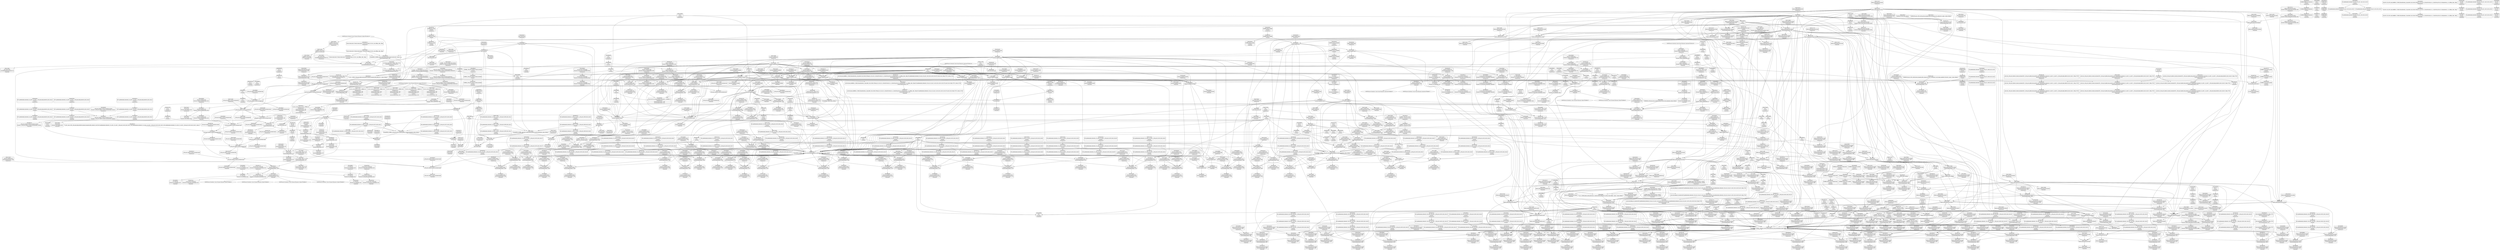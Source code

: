 digraph {
	CE0x57e9b30 [shape=record,shape=Mrecord,label="{CE0x57e9b30|GLOBAL:current_task|Global_var:current_task|*SummSource*}"]
	CE0x5839f00 [shape=record,shape=Mrecord,label="{CE0x5839f00|selinux_inode_getsecurity:tmp10|security/selinux/hooks.c,3087|*SummSource*}"]
	CE0x585cd80 [shape=record,shape=Mrecord,label="{CE0x585cd80|selinux_inode_getsecurity:tmp37|security/selinux/hooks.c,3093|*SummSource*}"]
	CE0x586bb70 [shape=record,shape=Mrecord,label="{CE0x586bb70|selinux_inode_getsecurity:tmp54|security/selinux/hooks.c,3101}"]
	CE0x57cbf00 [shape=record,shape=Mrecord,label="{CE0x57cbf00|_call_void___llvm_gcov_indirect_counter_increment(i32*___llvm_gcov_global_state_pred145,_i64**_getelementptr_inbounds_(_3_x_i64*_,_3_x_i64*_*___llvm_gcda_edge_table144,_i64_0,_i64_2)),_!dbg_!27732|security/selinux/hooks.c,1570|*SummSink*}"]
	CE0x5865350 [shape=record,shape=Mrecord,label="{CE0x5865350|selinux_inode_getsecurity:tobool15|security/selinux/hooks.c,3094}"]
	CE0x57d6df0 [shape=record,shape=Mrecord,label="{CE0x57d6df0|get_current:tmp3|*SummSource*}"]
	CE0x5839a60 [shape=record,shape=Mrecord,label="{CE0x5839a60|_ret_i32_%retval.0,_!dbg_!27765|security/selinux/hooks.c,1586|*SummSink*}"]
	CE0x58a0f00 [shape=record,shape=Mrecord,label="{CE0x58a0f00|cred_has_capability:cap1|security/selinux/hooks.c,1563}"]
	CE0x5862650 [shape=record,shape=Mrecord,label="{CE0x5862650|selinux_inode_getsecurity:tobool18|security/selinux/hooks.c,3097|*SummSink*}"]
	CE0x583bca0 [shape=record,shape=Mrecord,label="{CE0x583bca0|GLOBAL:lockdep_rcu_suspicious|*Constant*|*SummSink*}"]
	CE0x57e6a00 [shape=record,shape=Mrecord,label="{CE0x57e6a00|cred_has_capability:sw.default}"]
	CE0x5839770 [shape=record,shape=Mrecord,label="{CE0x5839770|cred_has_capability:audit|Function::cred_has_capability&Arg::audit::|*SummSink*}"]
	CE0x58bd310 [shape=record,shape=Mrecord,label="{CE0x58bd310|__llvm_gcov_indirect_counter_increment:counters|Function::__llvm_gcov_indirect_counter_increment&Arg::counters::}"]
	CE0x58adb10 [shape=record,shape=Mrecord,label="{CE0x58adb10|cred_has_capability:tmp33|security/selinux/hooks.c,1586|*SummSink*}"]
	CE0x58a0e90 [shape=record,shape=Mrecord,label="{CE0x58a0e90|i32_5|*Constant*}"]
	CE0x5897010 [shape=record,shape=Mrecord,label="{CE0x5897010|GLOBAL:avc_has_perm_noaudit|*Constant*|*SummSource*}"]
	"CONST[source:2(external),value:2(dynamic)][purpose:{subject}][SrcIdx:19]"
	CE0x5863ff0 [shape=record,shape=Mrecord,label="{CE0x5863ff0|i64*_getelementptr_inbounds_(_26_x_i64_,_26_x_i64_*___llvm_gcov_ctr242,_i64_0,_i64_19)|*Constant*|*SummSink*}"]
	CE0x583e610 [shape=record,shape=Mrecord,label="{CE0x583e610|selinux_inode_getsecurity:tmp23|security/selinux/hooks.c,3087}"]
	CE0x5893290 [shape=record,shape=Mrecord,label="{CE0x5893290|cred_has_capability:tmp12|security/selinux/hooks.c,1575|*SummSink*}"]
	CE0x5894490 [shape=record,shape=Mrecord,label="{CE0x5894490|cred_has_capability:tmp15|security/selinux/hooks.c,1575}"]
	CE0x57df4f0 [shape=record,shape=Mrecord,label="{CE0x57df4f0|i64*_getelementptr_inbounds_(_2_x_i64_,_2_x_i64_*___llvm_gcov_ctr98,_i64_0,_i64_1)|*Constant*}"]
	CE0x58c0620 [shape=record,shape=Mrecord,label="{CE0x58c0620|__llvm_gcov_indirect_counter_increment:tmp1|*SummSink*}"]
	CE0x584b1b0 [shape=record,shape=Mrecord,label="{CE0x584b1b0|%struct.task_struct*_(%struct.task_struct**)*_asm_movq_%gs:$_1:P_,$0_,_r,im,_dirflag_,_fpsr_,_flags_|*SummSink*}"]
	CE0x57fdfb0 [shape=record,shape=Mrecord,label="{CE0x57fdfb0|selinux_inode_getsecurity:i_security|security/selinux/hooks.c,3073}"]
	CE0x58491c0 [shape=record,shape=Mrecord,label="{CE0x58491c0|__llvm_gcov_indirect_counter_increment:tmp5|*SummSource*}"]
	CE0x585d600 [shape=record,shape=Mrecord,label="{CE0x585d600|selinux_inode_getsecurity:tmp38|security/selinux/hooks.c,3094|*SummSource*}"]
	CE0x58a02d0 [shape=record,shape=Mrecord,label="{CE0x58a02d0|cred_has_capability:sw.bb2}"]
	CE0x5866940 [shape=record,shape=Mrecord,label="{CE0x5866940|selinux_inode_getsecurity:tmp46|security/selinux/hooks.c,3097|*SummSource*}"]
	CE0x57fa7e0 [shape=record,shape=Mrecord,label="{CE0x57fa7e0|cred_sid:entry|*SummSink*}"]
	CE0x57ff690 [shape=record,shape=Mrecord,label="{CE0x57ff690|i64_5|*Constant*|*SummSink*}"]
	CE0x58a4870 [shape=record,shape=Mrecord,label="{CE0x58a4870|avc_audit:result|Function::avc_audit&Arg::result::|*SummSource*}"]
	CE0x589a7d0 [shape=record,shape=Mrecord,label="{CE0x589a7d0|cred_has_capability:tmp20|security/selinux/hooks.c,1580|*SummSource*}"]
	CE0x5881160 [shape=record,shape=Mrecord,label="{CE0x5881160|cred_sid:tmp3|*SummSink*}"]
	CE0x58a4d60 [shape=record,shape=Mrecord,label="{CE0x58a4d60|avc_audit:a|Function::avc_audit&Arg::a::|*SummSink*}"]
	CE0x57d59f0 [shape=record,shape=Mrecord,label="{CE0x57d59f0|selinux_inode_getsecurity:return|*SummSink*}"]
	CE0x57e9ba0 [shape=record,shape=Mrecord,label="{CE0x57e9ba0|GLOBAL:current_task|Global_var:current_task|*SummSink*}"]
	CE0x58390d0 [shape=record,shape=Mrecord,label="{CE0x58390d0|cred_has_capability:cap|Function::cred_has_capability&Arg::cap::|*SummSource*}"]
	CE0x589ba80 [shape=record,shape=Mrecord,label="{CE0x589ba80|GLOBAL:avc_audit|*Constant*|*SummSink*}"]
	CE0x586a610 [shape=record,shape=Mrecord,label="{CE0x586a610|selinux_inode_getsecurity:tmp52|security/selinux/hooks.c,3101|*SummSource*}"]
	CE0x58ac140 [shape=record,shape=Mrecord,label="{CE0x58ac140|i32_-22|*Constant*|*SummSink*}"]
	CE0x5830970 [shape=record,shape=Mrecord,label="{CE0x5830970|GLOBAL:get_current|*Constant*|*SummSink*}"]
	CE0x586e4c0 [shape=record,shape=Mrecord,label="{CE0x586e4c0|selinux_inode_getsecurity:tmp57|security/selinux/hooks.c,3104}"]
	CE0x57dce90 [shape=record,shape=Mrecord,label="{CE0x57dce90|selinux_capable:tmp1|*SummSink*}"]
	CE0x58b13e0 [shape=record,shape=Mrecord,label="{CE0x58b13e0|cred_has_capability:do.body|*SummSink*}"]
	CE0x5894180 [shape=record,shape=Mrecord,label="{CE0x5894180|i64*_getelementptr_inbounds_(_21_x_i64_,_21_x_i64_*___llvm_gcov_ctr143,_i64_0,_i64_11)|*Constant*|*SummSource*}"]
	CE0x58b4470 [shape=record,shape=Mrecord,label="{CE0x58b4470|cred_sid:sid|security/selinux/hooks.c,197|*SummSource*}"]
	CE0x582e540 [shape=record,shape=Mrecord,label="{CE0x582e540|selinux_inode_getsecurity:tmp19|security/selinux/hooks.c,3087}"]
	CE0x58009c0 [shape=record,shape=Mrecord,label="{CE0x58009c0|selinux_inode_getsecurity:tmp15|security/selinux/hooks.c,3087|*SummSink*}"]
	CE0x5852290 [shape=record,shape=Mrecord,label="{CE0x5852290|selinux_inode_getsecurity:tmp32|security/selinux/hooks.c,3090|*SummSink*}"]
	CE0x5848e30 [shape=record,shape=Mrecord,label="{CE0x5848e30|cred_sid:entry}"]
	CE0x58b4920 [shape=record,shape=Mrecord,label="{CE0x58b4920|cred_has_capability:tmp4|security/selinux/hooks.c,1570|*SummSource*}"]
	CE0x57bce40 [shape=record,shape=Mrecord,label="{CE0x57bce40|cred_has_capability:tmp12|security/selinux/hooks.c,1575|*SummSource*}"]
	CE0x5897fb0 [shape=record,shape=Mrecord,label="{CE0x5897fb0|avc_has_perm_noaudit:tclass|Function::avc_has_perm_noaudit&Arg::tclass::|*SummSource*}"]
	CE0x584c870 [shape=record,shape=Mrecord,label="{CE0x584c870|cred_sid:tmp|*SummSource*}"]
	CE0x58bea50 [shape=record,shape=Mrecord,label="{CE0x58bea50|cred_sid:tmp5|security/selinux/hooks.c,196}"]
	CE0x58ab000 [shape=record,shape=Mrecord,label="{CE0x58ab000|i64*_getelementptr_inbounds_(_21_x_i64_,_21_x_i64_*___llvm_gcov_ctr143,_i64_0,_i64_19)|*Constant*|*SummSource*}"]
	CE0x58a9a40 [shape=record,shape=Mrecord,label="{CE0x58a9a40|cred_has_capability:tmp28|security/selinux/hooks.c,1584|*SummSource*}"]
	CE0x5852e90 [shape=record,shape=Mrecord,label="{CE0x5852e90|i32_3|*Constant*}"]
	CE0x5832d70 [shape=record,shape=Mrecord,label="{CE0x5832d70|i64_13|*Constant*|*SummSource*}"]
	CE0x58671c0 [shape=record,shape=Mrecord,label="{CE0x58671c0|selinux_inode_getsecurity:tmp47|security/selinux/hooks.c,3097|*SummSink*}"]
	CE0x57bd2c0 [shape=record,shape=Mrecord,label="{CE0x57bd2c0|selinux_inode_getsecurity:call|security/selinux/hooks.c,3075|*SummSource*}"]
	CE0x584f1a0 [shape=record,shape=Mrecord,label="{CE0x584f1a0|selinux_capable:retval.0|*SummSource*}"]
	CE0x589a160 [shape=record,shape=Mrecord,label="{CE0x589a160|cred_has_capability:tmp19|security/selinux/hooks.c,1580}"]
	CE0x58a9500 [shape=record,shape=Mrecord,label="{CE0x58a9500|cred_has_capability:tmp28|security/selinux/hooks.c,1584}"]
	CE0x5897580 [shape=record,shape=Mrecord,label="{CE0x5897580|avc_has_perm_noaudit:tclass|Function::avc_has_perm_noaudit&Arg::tclass::}"]
	CE0x57e6360 [shape=record,shape=Mrecord,label="{CE0x57e6360|cred_has_capability:avd|security/selinux/hooks.c, 1556|*SummSink*}"]
	CE0x585f540 [shape=record,shape=Mrecord,label="{CE0x585f540|i64*_getelementptr_inbounds_(_21_x_i64_,_21_x_i64_*___llvm_gcov_ctr143,_i64_0,_i64_8)|*Constant*|*SummSink*}"]
	CE0x589bb90 [shape=record,shape=Mrecord,label="{CE0x589bb90|avc_audit:entry}"]
	CE0x58b1a80 [shape=record,shape=Mrecord,label="{CE0x58b1a80|_call_void___llvm_gcov_indirect_counter_increment(i32*___llvm_gcov_global_state_pred145,_i64**_getelementptr_inbounds_(_3_x_i64*_,_3_x_i64*_*___llvm_gcda_edge_table144,_i64_0,_i64_1)),_!dbg_!27728|security/selinux/hooks.c,1567|*SummSource*}"]
	CE0x57a8170 [shape=record,shape=Mrecord,label="{CE0x57a8170|selinux_inode_getsecurity:if.then|*SummSource*}"]
	CE0x583d450 [shape=record,shape=Mrecord,label="{CE0x583d450|selinux_inode_getsecurity:tmp21|security/selinux/hooks.c,3087|*SummSource*}"]
	CE0x5865ad0 [shape=record,shape=Mrecord,label="{CE0x5865ad0|i64_21|*Constant*|*SummSink*}"]
	CE0x58b7030 [shape=record,shape=Mrecord,label="{CE0x58b7030|__llvm_gcov_indirect_counter_increment:counter|*SummSource*}"]
	CE0x57b9460 [shape=record,shape=Mrecord,label="{CE0x57b9460|cred_has_capability:if.then|*SummSink*}"]
	CE0x582a870 [shape=record,shape=Mrecord,label="{CE0x582a870|selinux_capable:cap|Function::selinux_capable&Arg::cap::}"]
	CE0x58273b0 [shape=record,shape=Mrecord,label="{CE0x58273b0|selinux_inode_getsecurity:tmp3|security/selinux/hooks.c,3073|*SummSource*}"]
	CE0x5834550 [shape=record,shape=Mrecord,label="{CE0x5834550|i64*_getelementptr_inbounds_(_6_x_i64_,_6_x_i64_*___llvm_gcov_ctr142,_i64_0,_i64_4)|*Constant*|*SummSource*}"]
	CE0x57f9dc0 [shape=record,shape=Mrecord,label="{CE0x57f9dc0|selinux_inode_getsecurity:context|security/selinux/hooks.c, 3072|*SummSource*}"]
	CE0x580b360 [shape=record,shape=Mrecord,label="{CE0x580b360|GLOBAL:__llvm_gcov_ctr142|Global_var:__llvm_gcov_ctr142|*SummSink*}"]
	CE0x5834100 [shape=record,shape=Mrecord,label="{CE0x5834100|selinux_inode_getsecurity:tmp8|security/selinux/hooks.c,3076|*SummSource*}"]
	CE0x586c4a0 [shape=record,shape=Mrecord,label="{CE0x586c4a0|_call_void_kfree(i8*_%tmp54)_#10,_!dbg_!27776|security/selinux/hooks.c,3101|*SummSource*}"]
	CE0x5828910 [shape=record,shape=Mrecord,label="{CE0x5828910|selinux_capable:cred|Function::selinux_capable&Arg::cred::|*SummSource*}"]
	CE0x582e9b0 [shape=record,shape=Mrecord,label="{CE0x582e9b0|selinux_inode_getsecurity:tmp19|security/selinux/hooks.c,3087|*SummSink*}"]
	CE0x5838a70 [shape=record,shape=Mrecord,label="{CE0x5838a70|selinux_capable:ns|Function::selinux_capable&Arg::ns::|*SummSource*}"]
	CE0x57e6540 [shape=record,shape=Mrecord,label="{CE0x57e6540|GLOBAL:__llvm_gcov_global_state_pred145|Global_var:__llvm_gcov_global_state_pred145|*SummSink*}"]
	CE0x57e0f90 [shape=record,shape=Mrecord,label="{CE0x57e0f90|cred_has_capability:bb|*SummSource*}"]
	CE0x583e110 [shape=record,shape=Mrecord,label="{CE0x583e110|i1_true|*Constant*|*SummSink*}"]
	CE0x586c2e0 [shape=record,shape=Mrecord,label="{CE0x586c2e0|_call_void_kfree(i8*_%tmp54)_#10,_!dbg_!27776|security/selinux/hooks.c,3101}"]
	CE0x57bb7b0 [shape=record,shape=Mrecord,label="{CE0x57bb7b0|i64*_getelementptr_inbounds_(_21_x_i64_,_21_x_i64_*___llvm_gcov_ctr143,_i64_0,_i64_8)|*Constant*|*SummSource*}"]
	CE0x5895500 [shape=record,shape=Mrecord,label="{CE0x5895500|cred_has_capability:tmp16|security/selinux/hooks.c,1576|*SummSource*}"]
	CE0x57e6640 [shape=record,shape=Mrecord,label="{CE0x57e6640|__llvm_gcov_indirect_counter_increment:bb4}"]
	CE0x584c2e0 [shape=record,shape=Mrecord,label="{CE0x584c2e0|selinux_capable:tmp6|security/selinux/hooks.c,2009|*SummSource*}"]
	CE0x583ebc0 [shape=record,shape=Mrecord,label="{CE0x583ebc0|selinux_inode_getsecurity:tmp24|security/selinux/hooks.c,3087|*SummSource*}"]
	CE0x584bc90 [shape=record,shape=Mrecord,label="{CE0x584bc90|i64*_getelementptr_inbounds_(_6_x_i64_,_6_x_i64_*___llvm_gcov_ctr142,_i64_0,_i64_3)|*Constant*|*SummSource*}"]
	CE0x57e7cc0 [shape=record,shape=Mrecord,label="{CE0x57e7cc0|i32_0|*Constant*}"]
	CE0x584ee70 [shape=record,shape=Mrecord,label="{CE0x584ee70|selinux_capable:tmp10|security/selinux/hooks.c,2012}"]
	CE0x5827000 [shape=record,shape=Mrecord,label="{CE0x5827000|selinux_inode_getsecurity:tmp2|*LoadInst*|security/selinux/hooks.c,3073|*SummSource*}"]
	CE0x5835470 [shape=record,shape=Mrecord,label="{CE0x5835470|i64*_getelementptr_inbounds_(_6_x_i64_,_6_x_i64_*___llvm_gcov_ctr142,_i64_0,_i64_5)|*Constant*|*SummSink*}"]
	CE0x57fadb0 [shape=record,shape=Mrecord,label="{CE0x57fadb0|VOIDTB_TE:_GCE_init_user_ns_external_global_%struct.user_namespace:_elem_0:default:}"]
	CE0x584a9d0 [shape=record,shape=Mrecord,label="{CE0x584a9d0|cred_has_capability:tmp4|security/selinux/hooks.c,1570|*SummSink*}"]
	"CONST[source:0(mediator),value:2(dynamic)][purpose:{object}][SnkIdx:2]"
	CE0x58005e0 [shape=record,shape=Mrecord,label="{CE0x58005e0|selinux_inode_getsecurity:tmp15|security/selinux/hooks.c,3087}"]
	CE0x583d4c0 [shape=record,shape=Mrecord,label="{CE0x583d4c0|selinux_inode_getsecurity:tmp21|security/selinux/hooks.c,3087|*SummSink*}"]
	CE0x5895d00 [shape=record,shape=Mrecord,label="{CE0x5895d00|cred_has_capability:tmp17|security/selinux/hooks.c,1576|*SummSink*}"]
	CE0x57d5ec0 [shape=record,shape=Mrecord,label="{CE0x57d5ec0|selinux_inode_getsecurity:if.then5|*SummSink*}"]
	CE0x58852f0 [shape=record,shape=Mrecord,label="{CE0x58852f0|selinux_capable:tmp9|security/selinux/hooks.c,2011|*SummSource*}"]
	CE0x5896250 [shape=record,shape=Mrecord,label="{CE0x5896250|GLOBAL:avc_has_perm_noaudit|*Constant*}"]
	CE0x58c16c0 [shape=record,shape=Mrecord,label="{CE0x58c16c0|i64*_getelementptr_inbounds_(_21_x_i64_,_21_x_i64_*___llvm_gcov_ctr143,_i64_0,_i64_7)|*Constant*|*SummSink*}"]
	CE0x582d370 [shape=record,shape=Mrecord,label="{CE0x582d370|i64_8|*Constant*|*SummSink*}"]
	CE0x5833030 [shape=record,shape=Mrecord,label="{CE0x5833030|selinux_inode_getsecurity:tmp11|security/selinux/hooks.c,3087|*SummSource*}"]
	CE0x57bd610 [shape=record,shape=Mrecord,label="{CE0x57bd610|VOIDTB_TE:_CRE:_elem_0:default:}"]
	CE0x58827f0 [shape=record,shape=Mrecord,label="{CE0x58827f0|GLOBAL:__llvm_gcov_global_state_pred145|Global_var:__llvm_gcov_global_state_pred145}"]
	CE0x5846fe0 [shape=record,shape=Mrecord,label="{CE0x5846fe0|i64**_getelementptr_inbounds_(_3_x_i64*_,_3_x_i64*_*___llvm_gcda_edge_table144,_i64_0,_i64_2)|*Constant*}"]
	CE0x58bab00 [shape=record,shape=Mrecord,label="{CE0x58bab00|i64_12|*Constant*}"]
	CE0x57e3210 [shape=record,shape=Mrecord,label="{CE0x57e3210|selinux_inode_getsecurity:tmp28|security/selinux/hooks.c,3089|*SummSource*}"]
	CE0x58a4320 [shape=record,shape=Mrecord,label="{CE0x58a4320|avc_audit:avd|Function::avc_audit&Arg::avd::}"]
	CE0x589cd00 [shape=record,shape=Mrecord,label="{CE0x589cd00|__llvm_gcov_indirect_counter_increment:pred|*SummSource*}"]
	CE0x58296c0 [shape=record,shape=Mrecord,label="{CE0x58296c0|selinux_capable:call1|security/selinux/hooks.c,2011|*SummSource*}"]
	CE0x58a5a90 [shape=record,shape=Mrecord,label="{CE0x58a5a90|i64_16|*Constant*|*SummSource*}"]
	CE0x586f410 [shape=record,shape=Mrecord,label="{CE0x586f410|i64*_getelementptr_inbounds_(_26_x_i64_,_26_x_i64_*___llvm_gcov_ctr242,_i64_0,_i64_25)|*Constant*|*SummSource*}"]
	CE0x57d5be0 [shape=record,shape=Mrecord,label="{CE0x57d5be0|selinux_inode_getsecurity:if.end17|*SummSource*}"]
	CE0x5835d20 [shape=record,shape=Mrecord,label="{CE0x5835d20|selinux_capable:tmp11|security/selinux/hooks.c,2012|*SummSink*}"]
	CE0x58ad450 [shape=record,shape=Mrecord,label="{CE0x58ad450|cred_sid:bb}"]
	CE0x7472b80 [shape=record,shape=Mrecord,label="{CE0x7472b80|selinux_inode_getsecurity:context|security/selinux/hooks.c, 3072}"]
	CE0x57fd910 [shape=record,shape=Mrecord,label="{CE0x57fd910|cred_sid:tmp1}"]
	CE0x58694f0 [shape=record,shape=Mrecord,label="{CE0x58694f0|selinux_inode_getsecurity:tmp51|security/selinux/hooks.c,3098|*SummSource*}"]
	CE0x5866b90 [shape=record,shape=Mrecord,label="{CE0x5866b90|selinux_inode_getsecurity:tmp46|security/selinux/hooks.c,3097|*SummSink*}"]
	CE0x5851700 [shape=record,shape=Mrecord,label="{CE0x5851700|selinux_inode_getsecurity:tmp32|security/selinux/hooks.c,3090}"]
	CE0x57fd140 [shape=record,shape=Mrecord,label="{CE0x57fd140|GLOBAL:cap_capable|*Constant*|*SummSource*}"]
	CE0x57bb6f0 [shape=record,shape=Mrecord,label="{CE0x57bb6f0|i64*_getelementptr_inbounds_(_21_x_i64_,_21_x_i64_*___llvm_gcov_ctr143,_i64_0,_i64_8)|*Constant*}"]
	CE0x58380d0 [shape=record,shape=Mrecord,label="{CE0x58380d0|i64*_getelementptr_inbounds_(_26_x_i64_,_26_x_i64_*___llvm_gcov_ctr242,_i64_0,_i64_3)|*Constant*|*SummSource*}"]
	CE0x586c920 [shape=record,shape=Mrecord,label="{CE0x586c920|GLOBAL:kfree|*Constant*|*SummSource*}"]
	CE0x57d9900 [shape=record,shape=Mrecord,label="{CE0x57d9900|selinux_capable:tmp2|security/selinux/hooks.c,2008|*SummSink*}"]
	CE0x5898d80 [shape=record,shape=Mrecord,label="{CE0x5898d80|avc_has_perm_noaudit:flags|Function::avc_has_perm_noaudit&Arg::flags::|*SummSource*}"]
	CE0x5831f20 [shape=record,shape=Mrecord,label="{CE0x5831f20|_ret_i32_%retval.0,_!dbg_!27725|security/selinux/hooks.c,2012}"]
	CE0x585e090 [shape=record,shape=Mrecord,label="{CE0x585e090|selinux_inode_getsecurity:tmp39|security/selinux/hooks.c,3094|*SummSink*}"]
	CE0x57f7db0 [shape=record,shape=Mrecord,label="{CE0x57f7db0|selinux_inode_getsecurity:tmp|*SummSink*}"]
	CE0x586f110 [shape=record,shape=Mrecord,label="{CE0x586f110|i64*_getelementptr_inbounds_(_26_x_i64_,_26_x_i64_*___llvm_gcov_ctr242,_i64_0,_i64_25)|*Constant*}"]
	CE0x589c690 [shape=record,shape=Mrecord,label="{CE0x589c690|i64_14|*Constant*}"]
	CE0x5830d10 [shape=record,shape=Mrecord,label="{CE0x5830d10|get_current:entry|*SummSource*}"]
	CE0x5861d90 [shape=record,shape=Mrecord,label="{CE0x5861d90|selinux_inode_getsecurity:tmp44|security/selinux/hooks.c,3096|*SummSource*}"]
	CE0x582ad20 [shape=record,shape=Mrecord,label="{CE0x582ad20|selinux_capable:audit|Function::selinux_capable&Arg::audit::|*SummSink*}"]
	CE0x57d3ee0 [shape=record,shape=Mrecord,label="{CE0x57d3ee0|get_current:tmp2}"]
	CE0x57f9090 [shape=record,shape=Mrecord,label="{CE0x57f9090|cred_has_capability:do.cond|*SummSource*}"]
	CE0x589c700 [shape=record,shape=Mrecord,label="{CE0x589c700|i64_0|*Constant*}"]
	CE0x58a4ed0 [shape=record,shape=Mrecord,label="{CE0x58a4ed0|_ret_i32_%retval.0,_!dbg_!27732|security/selinux/include/avc.h,142}"]
	CE0x5865910 [shape=record,shape=Mrecord,label="{CE0x5865910|i64_20|*Constant*|*SummSink*}"]
	CE0x5808000 [shape=record,shape=Mrecord,label="{CE0x5808000|cred_has_capability:and|security/selinux/hooks.c,1559|*SummSink*}"]
	CE0x5894e40 [shape=record,shape=Mrecord,label="{CE0x5894e40|i64*_getelementptr_inbounds_(_21_x_i64_,_21_x_i64_*___llvm_gcov_ctr143,_i64_0,_i64_12)|*Constant*}"]
	CE0x5853ab0 [shape=record,shape=Mrecord,label="{CE0x5853ab0|selinux_inode_getsecurity:sid|security/selinux/hooks.c,3090|*SummSink*}"]
	CE0x5808210 [shape=record,shape=Mrecord,label="{CE0x5808210|cred_has_capability:shl|security/selinux/hooks.c,1559|*SummSink*}"]
	CE0x57f80f0 [shape=record,shape=Mrecord,label="{CE0x57f80f0|_ret_i32_%tmp6,_!dbg_!27716|security/selinux/hooks.c,197|*SummSource*}"]
	CE0x57fea90 [shape=record,shape=Mrecord,label="{CE0x57fea90|cred_has_capability:type|security/selinux/hooks.c,1562}"]
	CE0x58a7ba0 [shape=record,shape=Mrecord,label="{CE0x58a7ba0|cred_has_capability:tmp25|security/selinux/hooks.c,1582|*SummSink*}"]
	CE0x58a3ff0 [shape=record,shape=Mrecord,label="{CE0x58a3ff0|avc_audit:requested|Function::avc_audit&Arg::requested::|*SummSource*}"]
	CE0x58c0210 [shape=record,shape=Mrecord,label="{CE0x58c0210|cred_has_capability:call|security/selinux/hooks.c,1558}"]
	CE0x582d570 [shape=record,shape=Mrecord,label="{CE0x582d570|selinux_inode_getsecurity:tmp17|security/selinux/hooks.c,3087|*SummSource*}"]
	CE0x582f6f0 [shape=record,shape=Mrecord,label="{CE0x582f6f0|i8_3|*Constant*}"]
	CE0x57e8090 [shape=record,shape=Mrecord,label="{CE0x57e8090|0:_i32,_4:_i32,_8:_i32,_12:_i32,_:_CMRE_16,20_|*MultipleSource*|security/selinux/hooks.c,196|security/selinux/hooks.c,197|*LoadInst*|security/selinux/hooks.c,196}"]
	CE0x585b830 [shape=record,shape=Mrecord,label="{CE0x585b830|selinux_inode_getsecurity:tmp34|security/selinux/hooks.c,3090|*SummSource*}"]
	CE0x57e7860 [shape=record,shape=Mrecord,label="{CE0x57e7860|__llvm_gcov_indirect_counter_increment:bb}"]
	CE0x585de40 [shape=record,shape=Mrecord,label="{CE0x585de40|selinux_inode_getsecurity:tmp39|security/selinux/hooks.c,3094|*SummSource*}"]
	CE0x582a440 [shape=record,shape=Mrecord,label="{CE0x582a440|i32_33|*Constant*|*SummSource*}"]
	CE0x57d4570 [shape=record,shape=Mrecord,label="{CE0x57d4570|selinux_inode_getsecurity:out_nofree|*SummSource*}"]
	CE0x58a5760 [shape=record,shape=Mrecord,label="{CE0x58a5760|cred_has_capability:tobool|security/selinux/hooks.c,1582|*SummSource*}"]
	CE0x5830f20 [shape=record,shape=Mrecord,label="{CE0x5830f20|_ret_%struct.task_struct*_%tmp4,_!dbg_!27714|./arch/x86/include/asm/current.h,14|*SummSource*}"]
	CE0x58a4b00 [shape=record,shape=Mrecord,label="{CE0x58a4b00|avc_audit:a|Function::avc_audit&Arg::a::}"]
	CE0x583fe50 [shape=record,shape=Mrecord,label="{CE0x583fe50|_call_void_lockdep_rcu_suspicious(i8*_getelementptr_inbounds_(_25_x_i8_,_25_x_i8_*_.str3,_i32_0,_i32_0),_i32_3087,_i8*_getelementptr_inbounds_(_45_x_i8_,_45_x_i8_*_.str12,_i32_0,_i32_0))_#10,_!dbg_!27740|security/selinux/hooks.c,3087}"]
	CE0x589ef00 [shape=record,shape=Mrecord,label="{CE0x589ef00|cred_has_capability:tmp2|security/selinux/hooks.c,1567|*SummSink*}"]
	CE0x5809450 [shape=record,shape=Mrecord,label="{CE0x5809450|selinux_capable:call|security/selinux/hooks.c,2007|*SummSource*}"]
	CE0x5831180 [shape=record,shape=Mrecord,label="{CE0x5831180|_ret_%struct.task_struct*_%tmp4,_!dbg_!27714|./arch/x86/include/asm/current.h,14|*SummSink*}"]
	CE0x6c05340 [shape=record,shape=Mrecord,label="{CE0x6c05340|selinux_inode_getsecurity:if.end20}"]
	CE0x57fee40 [shape=record,shape=Mrecord,label="{CE0x57fee40|i64_6|*Constant*}"]
	CE0x586ae50 [shape=record,shape=Mrecord,label="{CE0x586ae50|selinux_inode_getsecurity:tmp53|security/selinux/hooks.c,3101|*SummSource*}"]
	CE0x583a260 [shape=record,shape=Mrecord,label="{CE0x583a260|selinux_inode_getsecurity:tmp11|security/selinux/hooks.c,3087}"]
	CE0x5836320 [shape=record,shape=Mrecord,label="{CE0x5836320|cred_has_capability:if.then9|*SummSource*}"]
	CE0x585c780 [shape=record,shape=Mrecord,label="{CE0x585c780|selinux_inode_getsecurity:sid12|security/selinux/hooks.c,3093|*SummSink*}"]
	CE0x5848200 [shape=record,shape=Mrecord,label="{CE0x5848200|i8*_getelementptr_inbounds_(_25_x_i8_,_25_x_i8_*_.str3,_i32_0,_i32_0)|*Constant*}"]
	CE0x57c7f70 [shape=record,shape=Mrecord,label="{CE0x57c7f70|selinux_inode_getsecurity:inode|Function::selinux_inode_getsecurity&Arg::inode::|*SummSink*}"]
	CE0x5837cb0 [shape=record,shape=Mrecord,label="{CE0x5837cb0|selinux_inode_getsecurity:tmp6|security/selinux/hooks.c,3075}"]
	CE0x57d3b30 [shape=record,shape=Mrecord,label="{CE0x57d3b30|i64*_getelementptr_inbounds_(_6_x_i64_,_6_x_i64_*___llvm_gcov_ctr142,_i64_0,_i64_3)|*Constant*}"]
	CE0x5829960 [shape=record,shape=Mrecord,label="{CE0x5829960|GLOBAL:cred_has_capability|*Constant*}"]
	CE0x57e90a0 [shape=record,shape=Mrecord,label="{CE0x57e90a0|selinux_capable:tmp3|security/selinux/hooks.c,2008|*SummSource*}"]
	CE0x57d6a30 [shape=record,shape=Mrecord,label="{CE0x57d6a30|selinux_inode_getsecurity:tmp1|*SummSource*}"]
	CE0x57d52f0 [shape=record,shape=Mrecord,label="{CE0x57d52f0|selinux_inode_getsecurity:do.body|*SummSink*}"]
	CE0x58268f0 [shape=record,shape=Mrecord,label="{CE0x58268f0|selinux_inode_getsecurity:tmp2|*LoadInst*|security/selinux/hooks.c,3073}"]
	CE0x5851540 [shape=record,shape=Mrecord,label="{CE0x5851540|selinux_inode_getsecurity:tmp31|security/selinux/hooks.c,3089|*SummSink*}"]
	CE0x58478c0 [shape=record,shape=Mrecord,label="{CE0x58478c0|selinux_capable:if.end|*SummSource*}"]
	CE0x589f680 [shape=record,shape=Mrecord,label="{CE0x589f680|cred_has_capability:tmp|*SummSource*}"]
	CE0x58bdcf0 [shape=record,shape=Mrecord,label="{CE0x58bdcf0|cred_has_capability:tmp8|security/selinux/hooks.c,1575|*SummSink*}"]
	CE0x58a14e0 [shape=record,shape=Mrecord,label="{CE0x58a14e0|cred_has_capability:tmp6|security/selinux/hooks.c,1574|*SummSource*}"]
	CE0x589b2f0 [shape=record,shape=Mrecord,label="{CE0x589b2f0|cred_has_capability:call8|security/selinux/hooks.c,1581|*SummSource*}"]
	CE0x58bdf10 [shape=record,shape=Mrecord,label="{CE0x58bdf10|cred_has_capability:tmp9|security/selinux/hooks.c,1575}"]
	CE0x589b430 [shape=record,shape=Mrecord,label="{CE0x589b430|cred_has_capability:call8|security/selinux/hooks.c,1581|*SummSink*}"]
	CE0x57bbac0 [shape=record,shape=Mrecord,label="{CE0x57bbac0|i64*_getelementptr_inbounds_(_21_x_i64_,_21_x_i64_*___llvm_gcov_ctr143,_i64_0,_i64_9)|*Constant*}"]
	CE0x5837ef0 [shape=record,shape=Mrecord,label="{CE0x5837ef0|selinux_inode_getsecurity:tmp5|security/selinux/hooks.c,3075|*SummSource*}"]
	CE0x57d94d0 [shape=record,shape=Mrecord,label="{CE0x57d94d0|i32_0|*Constant*|*SummSource*}"]
	CE0x58c0a40 [shape=record,shape=Mrecord,label="{CE0x58c0a40|_call_void_mcount()_#3}"]
	CE0x5896d40 [shape=record,shape=Mrecord,label="{CE0x5896d40|cred_has_capability:call7|security/selinux/hooks.c,1579|*SummSource*}"]
	CE0x5836f90 [shape=record,shape=Mrecord,label="{CE0x5836f90|i64*_getelementptr_inbounds_(_26_x_i64_,_26_x_i64_*___llvm_gcov_ctr242,_i64_0,_i64_4)|*Constant*|*SummSource*}"]
	CE0x582bfe0 [shape=record,shape=Mrecord,label="{CE0x582bfe0|selinux_inode_getsecurity:tmp16|security/selinux/hooks.c,3087}"]
	CE0x583fec0 [shape=record,shape=Mrecord,label="{CE0x583fec0|_call_void_lockdep_rcu_suspicious(i8*_getelementptr_inbounds_(_25_x_i8_,_25_x_i8_*_.str3,_i32_0,_i32_0),_i32_3087,_i8*_getelementptr_inbounds_(_45_x_i8_,_45_x_i8_*_.str12,_i32_0,_i32_0))_#10,_!dbg_!27740|security/selinux/hooks.c,3087|*SummSource*}"]
	CE0x5828840 [shape=record,shape=Mrecord,label="{CE0x5828840|selinux_capable:cred|Function::selinux_capable&Arg::cred::}"]
	CE0x58bdb00 [shape=record,shape=Mrecord,label="{CE0x58bdb00|cred_has_capability:tmp8|security/selinux/hooks.c,1575|*SummSource*}"]
	CE0x58b5de0 [shape=record,shape=Mrecord,label="{CE0x58b5de0|_ret_void|*SummSink*}"]
	CE0x57e06c0 [shape=record,shape=Mrecord,label="{CE0x57e06c0|selinux_capable:return}"]
	CE0x583d3e0 [shape=record,shape=Mrecord,label="{CE0x583d3e0|selinux_inode_getsecurity:tmp21|security/selinux/hooks.c,3087}"]
	CE0x57d6aa0 [shape=record,shape=Mrecord,label="{CE0x57d6aa0|selinux_inode_getsecurity:tmp1|*SummSink*}"]
	CE0x580ad00 [shape=record,shape=Mrecord,label="{CE0x580ad00|i64*_getelementptr_inbounds_(_26_x_i64_,_26_x_i64_*___llvm_gcov_ctr242,_i64_0,_i64_3)|*Constant*}"]
	CE0x58355b0 [shape=record,shape=Mrecord,label="{CE0x58355b0|selinux_capable:tmp10|security/selinux/hooks.c,2012|*SummSink*}"]
	CE0x5861420 [shape=record,shape=Mrecord,label="{CE0x5861420|selinux_inode_getsecurity:tmp43|security/selinux/hooks.c,3095|*SummSource*}"]
	CE0x57da450 [shape=record,shape=Mrecord,label="{CE0x57da450|selinux_capable:tmp}"]
	CE0x57c1270 [shape=record,shape=Mrecord,label="{CE0x57c1270|i64*_getelementptr_inbounds_(_2_x_i64_,_2_x_i64_*___llvm_gcov_ctr98,_i64_0,_i64_1)|*Constant*|*SummSink*}"]
	CE0x57b8f80 [shape=record,shape=Mrecord,label="{CE0x57b8f80|selinux_capable:tmp8|security/selinux/hooks.c,2011}"]
	CE0x57db5c0 [shape=record,shape=Mrecord,label="{CE0x57db5c0|_call_void_mcount()_#3|*SummSource*}"]
	CE0x58af300 [shape=record,shape=Mrecord,label="{CE0x58af300|cred_has_capability:tmp1|*SummSource*}"]
	CE0x5897e30 [shape=record,shape=Mrecord,label="{CE0x5897e30|avc_has_perm_noaudit:tsid|Function::avc_has_perm_noaudit&Arg::tsid::|*SummSink*}"]
	CE0x58b01d0 [shape=record,shape=Mrecord,label="{CE0x58b01d0|__llvm_gcov_indirect_counter_increment:counter|*SummSink*}"]
	CE0x57c0fc0 [shape=record,shape=Mrecord,label="{CE0x57c0fc0|selinux_inode_getsecurity:land.lhs.true|*SummSource*}"]
	CE0x58999f0 [shape=record,shape=Mrecord,label="{CE0x58999f0|cred_has_capability:tmp18|security/selinux/hooks.c,1580|*SummSource*}"]
	CE0x57be0f0 [shape=record,shape=Mrecord,label="{CE0x57be0f0|selinux_inode_getsecurity:tmp4|security/selinux/hooks.c,3075|*SummSink*}"]
	CE0x58b7620 [shape=record,shape=Mrecord,label="{CE0x58b7620|i64**_getelementptr_inbounds_(_3_x_i64*_,_3_x_i64*_*___llvm_gcda_edge_table144,_i64_0,_i64_0)|*Constant*|*SummSink*}"]
	CE0x57ffff0 [shape=record,shape=Mrecord,label="{CE0x57ffff0|selinux_inode_getsecurity:tmp14|security/selinux/hooks.c,3087}"]
	CE0x58317b0 [shape=record,shape=Mrecord,label="{CE0x58317b0|selinux_inode_getsecurity:cred|security/selinux/hooks.c,3087}"]
	CE0x58a8790 [shape=record,shape=Mrecord,label="{CE0x58a8790|i64*_getelementptr_inbounds_(_21_x_i64_,_21_x_i64_*___llvm_gcov_ctr143,_i64_0,_i64_17)|*Constant*|*SummSink*}"]
	CE0x57fd8a0 [shape=record,shape=Mrecord,label="{CE0x57fd8a0|i64_1|*Constant*}"]
	CE0x57b9540 [shape=record,shape=Mrecord,label="{CE0x57b9540|i64*_getelementptr_inbounds_(_21_x_i64_,_21_x_i64_*___llvm_gcov_ctr143,_i64_0,_i64_0)|*Constant*}"]
	CE0x5849320 [shape=record,shape=Mrecord,label="{CE0x5849320|__llvm_gcov_indirect_counter_increment:tmp5|*SummSink*}"]
	CE0x57dfd10 [shape=record,shape=Mrecord,label="{CE0x57dfd10|cred_has_capability:sw.default|*SummSink*}"]
	CE0x58ab0b0 [shape=record,shape=Mrecord,label="{CE0x58ab0b0|i64*_getelementptr_inbounds_(_21_x_i64_,_21_x_i64_*___llvm_gcov_ctr143,_i64_0,_i64_19)|*Constant*|*SummSink*}"]
	CE0x58a0cc0 [shape=record,shape=Mrecord,label="{CE0x58a0cc0|0:_i32,_4:_i32,_8:_i32,_12:_i32,_:_CMRE_4,8_|*MultipleSource*|security/selinux/hooks.c,196|security/selinux/hooks.c,197|*LoadInst*|security/selinux/hooks.c,196}"]
	CE0x5840220 [shape=record,shape=Mrecord,label="{CE0x5840220|selinux_inode_getsecurity:tmp25|security/selinux/hooks.c,3087|*SummSink*}"]
	CE0x582ccb0 [shape=record,shape=Mrecord,label="{CE0x582ccb0|i64_7|*Constant*|*SummSource*}"]
	CE0x5898f10 [shape=record,shape=Mrecord,label="{CE0x5898f10|_ret_i32_%rc.0,_!dbg_!27793|security/selinux/avc.c,744}"]
	CE0x582d030 [shape=record,shape=Mrecord,label="{CE0x582d030|selinux_inode_getsecurity:tmp18|security/selinux/hooks.c,3087}"]
	CE0x57fa010 [shape=record,shape=Mrecord,label="{CE0x57fa010|cred_has_capability:u|security/selinux/hooks.c,1563|*SummSink*}"]
	CE0x58b9430 [shape=record,shape=Mrecord,label="{CE0x58b9430|i64**_getelementptr_inbounds_(_3_x_i64*_,_3_x_i64*_*___llvm_gcda_edge_table144,_i64_0,_i64_2)|*Constant*|*SummSink*}"]
	CE0x57c3ec0 [shape=record,shape=Mrecord,label="{CE0x57c3ec0|selinux_inode_getsecurity:land.lhs.true4|*SummSink*}"]
	CE0x5864ba0 [shape=record,shape=Mrecord,label="{CE0x5864ba0|selinux_inode_getsecurity:error.0|*SummSink*}"]
	CE0x586d0f0 [shape=record,shape=Mrecord,label="{CE0x586d0f0|selinux_inode_getsecurity:tmp55|security/selinux/hooks.c,3103|*SummSource*}"]
	CE0x5829c90 [shape=record,shape=Mrecord,label="{CE0x5829c90|GLOBAL:cred_has_capability|*Constant*|*SummSource*}"]
	CE0x58b3150 [shape=record,shape=Mrecord,label="{CE0x58b3150|cred_has_capability:ad|security/selinux/hooks.c, 1555|*SummSink*}"]
	CE0x584ea10 [shape=record,shape=Mrecord,label="{CE0x584ea10|cred_has_capability:do.end}"]
	CE0x5838450 [shape=record,shape=Mrecord,label="{CE0x5838450|i64*_getelementptr_inbounds_(_26_x_i64_,_26_x_i64_*___llvm_gcov_ctr242,_i64_0,_i64_3)|*Constant*|*SummSink*}"]
	CE0x58bb3b0 [shape=record,shape=Mrecord,label="{CE0x58bb3b0|void_(i8*,_i32,_i64)*_asm_sideeffect_1:_09ud2_0A.pushsection___bug_table,_22a_22_0A2:_09.long_1b_-_2b,_$_0:c_-_2b_0A_09.word_$_1:c_,_0_0A_09.org_2b+$_2:c_0A.popsection_,_i,i,i,_dirflag_,_fpsr_,_flags_}"]
	CE0x58ac3f0 [shape=record,shape=Mrecord,label="{CE0x58ac3f0|cred_has_capability:retval.0}"]
	CE0x57d38e0 [shape=record,shape=Mrecord,label="{CE0x57d38e0|selinux_capable:tmp5|security/selinux/hooks.c,2008|*SummSource*}"]
	CE0x57a8080 [shape=record,shape=Mrecord,label="{CE0x57a8080|selinux_inode_getsecurity:if.then}"]
	CE0x58a9920 [shape=record,shape=Mrecord,label="{CE0x58a9920|i64*_getelementptr_inbounds_(_21_x_i64_,_21_x_i64_*___llvm_gcov_ctr143,_i64_0,_i64_18)|*Constant*|*SummSource*}"]
	CE0x57bd480 [shape=record,shape=Mrecord,label="{CE0x57bd480|selinux_inode_getsecurity:call|security/selinux/hooks.c,3075|*SummSink*}"]
	CE0x5827950 [shape=record,shape=Mrecord,label="{CE0x5827950|selinux_inode_getsecurity:tmp27|security/selinux/hooks.c,3087|*SummSink*}"]
	CE0x58551f0 [shape=record,shape=Mrecord,label="{CE0x58551f0|28:_i32,_:_CRE_28,32_|*MultipleSource*|*LoadInst*|security/selinux/hooks.c,3073|security/selinux/hooks.c,3090|security/selinux/hooks.c,3073}"]
	CE0x583d8c0 [shape=record,shape=Mrecord,label="{CE0x583d8c0|selinux_inode_getsecurity:tmp22|security/selinux/hooks.c,3087|*SummSource*}"]
	CE0x589a270 [shape=record,shape=Mrecord,label="{CE0x589a270|cred_has_capability:tmp19|security/selinux/hooks.c,1580|*SummSink*}"]
	CE0x57d7400 [shape=record,shape=Mrecord,label="{CE0x57d7400|selinux_inode_getsecurity:if.then16|*SummSource*}"]
	CE0x58b7a30 [shape=record,shape=Mrecord,label="{CE0x58b7a30|cred_has_capability:tmp6|security/selinux/hooks.c,1574}"]
	CE0x5839440 [shape=record,shape=Mrecord,label="{CE0x5839440|cred_has_capability:audit|Function::cred_has_capability&Arg::audit::}"]
	CE0x57ad8f0 [shape=record,shape=Mrecord,label="{CE0x57ad8f0|selinux_inode_getsecurity:if.end6}"]
	CE0x57d5360 [shape=record,shape=Mrecord,label="{CE0x57d5360|selinux_inode_getsecurity:if.then10}"]
	CE0x5860060 [shape=record,shape=Mrecord,label="{CE0x5860060|i64_12|*Constant*|*SummSource*}"]
	CE0x58ad2d0 [shape=record,shape=Mrecord,label="{CE0x58ad2d0|cred_has_capability:tmp32|security/selinux/hooks.c,1586|*SummSink*}"]
	CE0x58c1100 [shape=record,shape=Mrecord,label="{CE0x58c1100|cred_sid:security|security/selinux/hooks.c,196}"]
	CE0x58b43b0 [shape=record,shape=Mrecord,label="{CE0x58b43b0|cred_sid:sid|security/selinux/hooks.c,197}"]
	CE0x583b990 [shape=record,shape=Mrecord,label="{CE0x583b990|i8*_getelementptr_inbounds_(_25_x_i8_,_25_x_i8_*_.str3,_i32_0,_i32_0)|*Constant*|*SummSink*}"]
	CE0x58c1250 [shape=record,shape=Mrecord,label="{CE0x58c1250|VOIDTB_TE_array:_GCE_.str49_private_unnamed_addr_constant_40_x_i8_c_013SELinux:_out_of_range_capability_%d_0A_00_,_align_1:_elem_0:default:}"]
	CE0x584f890 [shape=record,shape=Mrecord,label="{CE0x584f890|i64_14|*Constant*}"]
	CE0x583c5a0 [shape=record,shape=Mrecord,label="{CE0x583c5a0|i32_3087|*Constant*|*SummSink*}"]
	CE0x5860120 [shape=record,shape=Mrecord,label="{CE0x5860120|i64_12|*Constant*|*SummSink*}"]
	CE0x57bbe20 [shape=record,shape=Mrecord,label="{CE0x57bbe20|cred_has_capability:tmp10|security/selinux/hooks.c,1575|*SummSink*}"]
	CE0x58610b0 [shape=record,shape=Mrecord,label="{CE0x58610b0|GLOBAL:security_sid_to_context_force|*Constant*|*SummSink*}"]
	CE0x57d8450 [shape=record,shape=Mrecord,label="{CE0x57d8450|selinux_inode_getsecurity:if.end14|*SummSource*}"]
	CE0x57f8b00 [shape=record,shape=Mrecord,label="{CE0x57f8b00|_call_void_mcount()_#3|*SummSink*}"]
	CE0x589d050 [shape=record,shape=Mrecord,label="{CE0x589d050|cred_has_capability:if.end}"]
	CE0x589dec0 [shape=record,shape=Mrecord,label="{CE0x589dec0|__llvm_gcov_indirect_counter_increment:entry|*SummSink*}"]
	CE0x589e180 [shape=record,shape=Mrecord,label="{CE0x589e180|__llvm_gcov_indirect_counter_increment:predecessor|Function::__llvm_gcov_indirect_counter_increment&Arg::predecessor::|*SummSink*}"]
	CE0x57f92a0 [shape=record,shape=Mrecord,label="{CE0x57f92a0|get_current:tmp|*SummSource*}"]
	CE0x584a090 [shape=record,shape=Mrecord,label="{CE0x584a090|cred_has_capability:call3|security/selinux/hooks.c,1573|*SummSource*}"]
	CE0x5865de0 [shape=record,shape=Mrecord,label="{CE0x5865de0|i64_21|*Constant*|*SummSource*}"]
	CE0x5846810 [shape=record,shape=Mrecord,label="{CE0x5846810|selinux_capable:tmp7|security/selinux/hooks.c,2009}"]
	CE0x58a6fa0 [shape=record,shape=Mrecord,label="{CE0x58a6fa0|cred_has_capability:tmp24|security/selinux/hooks.c,1582|*SummSink*}"]
	CE0x580bf00 [shape=record,shape=Mrecord,label="{CE0x580bf00|get_current:tmp1}"]
	CE0x57bc100 [shape=record,shape=Mrecord,label="{CE0x57bc100|cred_has_capability:tmp11|security/selinux/hooks.c,1575}"]
	CE0x58aaba0 [shape=record,shape=Mrecord,label="{CE0x58aaba0|cred_has_capability:tmp30|security/selinux/hooks.c,1585}"]
	CE0x58828f0 [shape=record,shape=Mrecord,label="{CE0x58828f0|cred_has_capability:ad|security/selinux/hooks.c, 1555}"]
	CE0x57bc170 [shape=record,shape=Mrecord,label="{CE0x57bc170|cred_has_capability:tmp11|security/selinux/hooks.c,1575|*SummSource*}"]
	CE0x58307b0 [shape=record,shape=Mrecord,label="{CE0x58307b0|GLOBAL:get_current|*Constant*|*SummSource*}"]
	CE0x589c9a0 [shape=record,shape=Mrecord,label="{CE0x589c9a0|cred_has_capability:tmp18|security/selinux/hooks.c,1580}"]
	CE0x5836bb0 [shape=record,shape=Mrecord,label="{CE0x5836bb0|selinux_inode_getsecurity:tmp9|security/selinux/hooks.c,3076|*SummSink*}"]
	CE0x57ff790 [shape=record,shape=Mrecord,label="{CE0x57ff790|selinux_inode_getsecurity:tmp12|security/selinux/hooks.c,3087}"]
	CE0x5866320 [shape=record,shape=Mrecord,label="{CE0x5866320|selinux_inode_getsecurity:tmp46|security/selinux/hooks.c,3097}"]
	CE0x5867000 [shape=record,shape=Mrecord,label="{CE0x5867000|selinux_inode_getsecurity:tmp47|security/selinux/hooks.c,3097|*SummSource*}"]
	CE0x584c3e0 [shape=record,shape=Mrecord,label="{CE0x584c3e0|cred_has_capability:if.end10|*SummSource*}"]
	CE0x57bcdd0 [shape=record,shape=Mrecord,label="{CE0x57bcdd0|cred_has_capability:tmp12|security/selinux/hooks.c,1575}"]
	CE0x57e5e90 [shape=record,shape=Mrecord,label="{CE0x57e5e90|__llvm_gcov_indirect_counter_increment:bb|*SummSource*}"]
	CE0x5850e20 [shape=record,shape=Mrecord,label="{CE0x5850e20|selinux_inode_getsecurity:tmp30|security/selinux/hooks.c,3089|*SummSource*}"]
	CE0x582f970 [shape=record,shape=Mrecord,label="{CE0x582f970|selinux_capable:tmp4|security/selinux/hooks.c,2008|*SummSource*}"]
	CE0x58b5fa0 [shape=record,shape=Mrecord,label="{CE0x58b5fa0|__llvm_gcov_indirect_counter_increment:tmp2|*SummSource*}"]
	CE0x58bee60 [shape=record,shape=Mrecord,label="{CE0x58bee60|cred_has_capability:shr|security/selinux/hooks.c,1565|*SummSource*}"]
	CE0x57e9320 [shape=record,shape=Mrecord,label="{CE0x57e9320|selinux_capable:tmp3|security/selinux/hooks.c,2008|*SummSink*}"]
	CE0x5894230 [shape=record,shape=Mrecord,label="{CE0x5894230|i64*_getelementptr_inbounds_(_21_x_i64_,_21_x_i64_*___llvm_gcov_ctr143,_i64_0,_i64_11)|*Constant*|*SummSink*}"]
	CE0x57ea040 [shape=record,shape=Mrecord,label="{CE0x57ea040|GLOBAL:current_task|Global_var:current_task}"]
	CE0x58ab120 [shape=record,shape=Mrecord,label="{CE0x58ab120|cred_has_capability:tmp30|security/selinux/hooks.c,1585|*SummSource*}"]
	CE0x5833510 [shape=record,shape=Mrecord,label="{CE0x5833510|selinux_inode_getsecurity:call1|security/selinux/hooks.c,3087}"]
	CE0x586cb20 [shape=record,shape=Mrecord,label="{CE0x586cb20|GLOBAL:kfree|*Constant*|*SummSink*}"]
	CE0x5847f10 [shape=record,shape=Mrecord,label="{CE0x5847f10|_call_void_asm_sideeffect_1:_09ud2_0A.pushsection___bug_table,_22a_22_0A2:_09.long_1b_-_2b,_$_0:c_-_2b_0A_09.word_$_1:c_,_0_0A_09.org_2b+$_2:c_0A.popsection_,_i,i,i,_dirflag_,_fpsr_,_flags_(i8*_getelementptr_inbounds_(_25_x_i8_,_25_x_i8_*_.str3,_i32_0,_i32_0),_i32_1575,_i64_12)_#3,_!dbg_!27737,_!srcloc_!27740|security/selinux/hooks.c,1575|*SummSink*}"]
	CE0x57cf500 [shape=record,shape=Mrecord,label="{CE0x57cf500|_call_void_mcount()_#3|*SummSource*}"]
	CE0x58aa0d0 [shape=record,shape=Mrecord,label="{CE0x58aa0d0|cred_has_capability:tmp29|security/selinux/hooks.c,1584|*SummSource*}"]
	CE0x589fea0 [shape=record,shape=Mrecord,label="{CE0x589fea0|cred_has_capability:do.end6|*SummSink*}"]
	CE0x58acfa0 [shape=record,shape=Mrecord,label="{CE0x58acfa0|cred_has_capability:tmp32|security/selinux/hooks.c,1586}"]
	CE0x5881980 [shape=record,shape=Mrecord,label="{CE0x5881980|i32_0|*Constant*}"]
	CE0x57d39c0 [shape=record,shape=Mrecord,label="{CE0x57d39c0|selinux_capable:tmp5|security/selinux/hooks.c,2008|*SummSink*}"]
	CE0x57c1520 [shape=record,shape=Mrecord,label="{CE0x57c1520|selinux_inode_getsecurity:do.end|*SummSink*}"]
	CE0x5866d50 [shape=record,shape=Mrecord,label="{CE0x5866d50|selinux_inode_getsecurity:tmp47|security/selinux/hooks.c,3097}"]
	CE0x58bfd10 [shape=record,shape=Mrecord,label="{CE0x58bfd10|__llvm_gcov_indirect_counter_increment:tmp}"]
	CE0x57cd180 [shape=record,shape=Mrecord,label="{CE0x57cd180|_call_void___llvm_gcov_indirect_counter_increment(i32*___llvm_gcov_global_state_pred145,_i64**_getelementptr_inbounds_(_3_x_i64*_,_3_x_i64*_*___llvm_gcda_edge_table144,_i64_0,_i64_0)),_!dbg_!27734|security/selinux/hooks.c,1574|*SummSink*}"]
	CE0x58ac6e0 [shape=record,shape=Mrecord,label="{CE0x58ac6e0|cred_has_capability:retval.0|*SummSource*}"]
	CE0x58285a0 [shape=record,shape=Mrecord,label="{CE0x58285a0|GLOBAL:selinux_capable|*Constant*|*SummSink*}"]
	CE0x58be210 [shape=record,shape=Mrecord,label="{CE0x58be210|cred_has_capability:tmp9|security/selinux/hooks.c,1575|*SummSink*}"]
	CE0x587fe80 [shape=record,shape=Mrecord,label="{CE0x587fe80|i64*_getelementptr_inbounds_(_2_x_i64_,_2_x_i64_*___llvm_gcov_ctr131,_i64_0,_i64_1)|*Constant*|*SummSource*}"]
	CE0x58bfdd0 [shape=record,shape=Mrecord,label="{CE0x58bfdd0|__llvm_gcov_indirect_counter_increment:tmp|*SummSource*}"]
	CE0x58395f0 [shape=record,shape=Mrecord,label="{CE0x58395f0|cred_has_capability:audit|Function::cred_has_capability&Arg::audit::|*SummSource*}"]
	CE0x5845c00 [shape=record,shape=Mrecord,label="{CE0x5845c00|get_current:bb}"]
	CE0x5807a10 [shape=record,shape=Mrecord,label="{CE0x5807a10|__llvm_gcov_indirect_counter_increment:tmp3|*SummSink*}"]
	CE0x58a1140 [shape=record,shape=Mrecord,label="{CE0x58a1140|cred_has_capability:cap1|security/selinux/hooks.c,1563|*SummSink*}"]
	CE0x5868d00 [shape=record,shape=Mrecord,label="{CE0x5868d00|selinux_inode_getsecurity:tmp50|security/selinux/hooks.c,3098|*SummSink*}"]
	CE0x584cb10 [shape=record,shape=Mrecord,label="{CE0x584cb10|i64*_getelementptr_inbounds_(_6_x_i64_,_6_x_i64_*___llvm_gcov_ctr142,_i64_0,_i64_0)|*Constant*}"]
	CE0x57fd2c0 [shape=record,shape=Mrecord,label="{CE0x57fd2c0|GLOBAL:cap_capable|*Constant*|*SummSink*}"]
	CE0x5849c70 [shape=record,shape=Mrecord,label="{CE0x5849c70|cred_has_capability:tmp7|security/selinux/hooks.c,1574|*SummSource*}"]
	CE0x57cd430 [shape=record,shape=Mrecord,label="{CE0x57cd430|i64*_getelementptr_inbounds_(_21_x_i64_,_21_x_i64_*___llvm_gcov_ctr143,_i64_0,_i64_6)|*Constant*}"]
	CE0x5827630 [shape=record,shape=Mrecord,label="{CE0x5827630|selinux_inode_getsecurity:tmp27|security/selinux/hooks.c,3087|*SummSource*}"]
	CE0x5827da0 [shape=record,shape=Mrecord,label="{CE0x5827da0|selinux_inode_getsecurity:call8|security/selinux/hooks.c,3087|*SummSink*}"]
	CE0x58290b0 [shape=record,shape=Mrecord,label="{CE0x58290b0|GLOBAL:init_user_ns|Global_var:init_user_ns|*SummSink*}"]
	CE0x58002a0 [shape=record,shape=Mrecord,label="{CE0x58002a0|selinux_inode_getsecurity:tmp14|security/selinux/hooks.c,3087|*SummSource*}"]
	CE0x57e6750 [shape=record,shape=Mrecord,label="{CE0x57e6750|__llvm_gcov_indirect_counter_increment:bb4|*SummSink*}"]
	CE0x57d71f0 [shape=record,shape=Mrecord,label="{CE0x57d71f0|selinux_inode_getsecurity:tmp|*SummSource*}"]
	CE0x57c7e10 [shape=record,shape=Mrecord,label="{CE0x57c7e10|i8*_null|*Constant*|*SummSource*}"]
	CE0x58bfb20 [shape=record,shape=Mrecord,label="{CE0x58bfb20|avc_audit:ssid|Function::avc_audit&Arg::ssid::|*SummSink*}"]
	CE0x58b4290 [shape=record,shape=Mrecord,label="{CE0x58b4290|i32_1|*Constant*}"]
	"CONST[source:2(external),value:0(static)][purpose:{operation}][SrcIdx:18]"
	CE0x58b51c0 [shape=record,shape=Mrecord,label="{CE0x58b51c0|i64*_getelementptr_inbounds_(_21_x_i64_,_21_x_i64_*___llvm_gcov_ctr143,_i64_0,_i64_0)|*Constant*|*SummSink*}"]
	CE0x58a0a50 [shape=record,shape=Mrecord,label="{CE0x58a0a50|cred_sid:sid|security/selinux/hooks.c,197|*SummSink*}"]
	CE0x58ae060 [shape=record,shape=Mrecord,label="{CE0x58ae060|i64*_getelementptr_inbounds_(_2_x_i64_,_2_x_i64_*___llvm_gcov_ctr131,_i64_0,_i64_0)|*Constant*}"]
	CE0x58a49d0 [shape=record,shape=Mrecord,label="{CE0x58a49d0|avc_audit:result|Function::avc_audit&Arg::result::|*SummSink*}"]
	CE0x583f880 [shape=record,shape=Mrecord,label="{CE0x583f880|i8_1|*Constant*|*SummSink*}"]
	CE0x58657e0 [shape=record,shape=Mrecord,label="{CE0x58657e0|i64_20|*Constant*|*SummSource*}"]
	CE0x57ea430 [shape=record,shape=Mrecord,label="{CE0x57ea430|i64*_getelementptr_inbounds_(_26_x_i64_,_26_x_i64_*___llvm_gcov_ctr242,_i64_0,_i64_0)|*Constant*|*SummSource*}"]
	CE0x57c1d80 [shape=record,shape=Mrecord,label="{CE0x57c1d80|selinux_inode_getsecurity:if.then10|*SummSource*}"]
	CE0x5864870 [shape=record,shape=Mrecord,label="{CE0x5864870|GLOBAL:security_sid_to_context|*Constant*|*SummSink*}"]
	CE0x57b9290 [shape=record,shape=Mrecord,label="{CE0x57b9290|cred_has_capability:if.then}"]
	CE0x5848ca0 [shape=record,shape=Mrecord,label="{CE0x5848ca0|GLOBAL:cred_sid|*Constant*|*SummSource*}"]
	CE0x5897c70 [shape=record,shape=Mrecord,label="{CE0x5897c70|avc_has_perm_noaudit:tsid|Function::avc_has_perm_noaudit&Arg::tsid::|*SummSource*}"]
	CE0x583abb0 [shape=record,shape=Mrecord,label="{CE0x583abb0|i64*_getelementptr_inbounds_(_26_x_i64_,_26_x_i64_*___llvm_gcov_ctr242,_i64_0,_i64_9)|*Constant*|*SummSource*}"]
	CE0x5896870 [shape=record,shape=Mrecord,label="{CE0x5896870|cred_has_capability:sclass.0}"]
	CE0x57dff20 [shape=record,shape=Mrecord,label="{CE0x57dff20|get_current:tmp3}"]
	CE0x57bc420 [shape=record,shape=Mrecord,label="{CE0x57bc420|i64*_getelementptr_inbounds_(_21_x_i64_,_21_x_i64_*___llvm_gcov_ctr143,_i64_0,_i64_9)|*Constant*|*SummSource*}"]
	CE0x57c6e10 [shape=record,shape=Mrecord,label="{CE0x57c6e10|selinux_inode_getsecurity:if.end6|*SummSink*}"]
	CE0x58a7a60 [shape=record,shape=Mrecord,label="{CE0x58a7a60|cred_has_capability:tmp25|security/selinux/hooks.c,1582|*SummSource*}"]
	CE0x5800b80 [shape=record,shape=Mrecord,label="{CE0x5800b80|GLOBAL:selinux_inode_getsecurity.__warned|Global_var:selinux_inode_getsecurity.__warned|*SummSource*}"]
	CE0x589d420 [shape=record,shape=Mrecord,label="{CE0x589d420|cred_has_capability:do.body4}"]
	CE0x57e0120 [shape=record,shape=Mrecord,label="{CE0x57e0120|selinux_inode_getsecurity:alloc|Function::selinux_inode_getsecurity&Arg::alloc::|*SummSink*}"]
	CE0x57f8f80 [shape=record,shape=Mrecord,label="{CE0x57f8f80|cred_has_capability:do.cond}"]
	CE0x58c0ab0 [shape=record,shape=Mrecord,label="{CE0x58c0ab0|GLOBAL:cred_sid|*Constant*}"]
	CE0x582ac40 [shape=record,shape=Mrecord,label="{CE0x582ac40|selinux_capable:audit|Function::selinux_capable&Arg::audit::|*SummSource*}"]
	CE0x589c340 [shape=record,shape=Mrecord,label="{CE0x589c340|cred_has_capability:cmp|security/selinux/hooks.c,1580}"]
	CE0x58b9870 [shape=record,shape=Mrecord,label="{CE0x58b9870|__llvm_gcov_indirect_counter_increment:tmp6|*SummSource*}"]
	CE0x583f6c0 [shape=record,shape=Mrecord,label="{CE0x583f6c0|i8_1|*Constant*|*SummSource*}"]
	CE0x57ff010 [shape=record,shape=Mrecord,label="{CE0x57ff010|i64_6|*Constant*|*SummSource*}"]
	CE0x5899e00 [shape=record,shape=Mrecord,label="{CE0x5899e00|GLOBAL:__llvm_gcov_ctr143|Global_var:__llvm_gcov_ctr143|*SummSink*}"]
	CE0x5881850 [shape=record,shape=Mrecord,label="{CE0x5881850|_call_void_mcount()_#3|*SummSource*}"]
	CE0x5828420 [shape=record,shape=Mrecord,label="{CE0x5828420|GLOBAL:selinux_capable|*Constant*|*SummSource*}"]
	CE0x57e91b0 [shape=record,shape=Mrecord,label="{CE0x57e91b0|selinux_capable:tmp4|security/selinux/hooks.c,2008}"]
	CE0x57b9060 [shape=record,shape=Mrecord,label="{CE0x57b9060|selinux_capable:tmp8|security/selinux/hooks.c,2011|*SummSink*}"]
	CE0x58ae1d0 [shape=record,shape=Mrecord,label="{CE0x58ae1d0|i64*_getelementptr_inbounds_(_2_x_i64_,_2_x_i64_*___llvm_gcov_ctr131,_i64_0,_i64_0)|*Constant*|*SummSource*}"]
	CE0x582b6b0 [shape=record,shape=Mrecord,label="{CE0x582b6b0|GLOBAL:selinux_inode_getsecurity.__warned|Global_var:selinux_inode_getsecurity.__warned}"]
	CE0x584c5f0 [shape=record,shape=Mrecord,label="{CE0x584c5f0|i64*_getelementptr_inbounds_(_2_x_i64_,_2_x_i64_*___llvm_gcov_ctr131,_i64_0,_i64_0)|*Constant*|*SummSink*}"]
	CE0x5868770 [shape=record,shape=Mrecord,label="{CE0x5868770|selinux_inode_getsecurity:tmp50|security/selinux/hooks.c,3098|*SummSource*}"]
	CE0x5838ba0 [shape=record,shape=Mrecord,label="{CE0x5838ba0|selinux_capable:ns|Function::selinux_capable&Arg::ns::|*SummSink*}"]
	CE0x57e2ef0 [shape=record,shape=Mrecord,label="{CE0x57e2ef0|selinux_capable:tobool|security/selinux/hooks.c,2008}"]
	CE0x5830080 [shape=record,shape=Mrecord,label="{CE0x5830080|selinux_inode_getsecurity:call7|security/selinux/hooks.c,3087|*SummSource*}"]
	CE0x580be50 [shape=record,shape=Mrecord,label="{CE0x580be50|cred_has_capability:do.end6|*SummSource*}"]
	CE0x5885ae0 [shape=record,shape=Mrecord,label="{CE0x5885ae0|i64_0|*Constant*}"]
	CE0x586e8e0 [shape=record,shape=Mrecord,label="{CE0x586e8e0|selinux_inode_getsecurity:retval.0|*SummSink*}"]
	CE0x584c790 [shape=record,shape=Mrecord,label="{CE0x584c790|cred_sid:tmp}"]
	CE0x5807950 [shape=record,shape=Mrecord,label="{CE0x5807950|__llvm_gcov_indirect_counter_increment:tmp3|*SummSource*}"]
	CE0x57fddb0 [shape=record,shape=Mrecord,label="{CE0x57fddb0|selinux_inode_getsecurity:size|security/selinux/hooks.c, 3070}"]
	CE0x5880fa0 [shape=record,shape=Mrecord,label="{CE0x5880fa0|cred_sid:tmp3}"]
	CE0x58860c0 [shape=record,shape=Mrecord,label="{CE0x58860c0|i32_31|*Constant*|*SummSink*}"]
	CE0x582c9d0 [shape=record,shape=Mrecord,label="{CE0x582c9d0|i64_7|*Constant*}"]
	CE0x57de630 [shape=record,shape=Mrecord,label="{CE0x57de630|selinux_capable:if.then}"]
	CE0x57bc2b0 [shape=record,shape=Mrecord,label="{CE0x57bc2b0|cred_has_capability:tmp11|security/selinux/hooks.c,1575|*SummSink*}"]
	CE0x58bfe40 [shape=record,shape=Mrecord,label="{CE0x58bfe40|__llvm_gcov_indirect_counter_increment:tmp|*SummSink*}"]
	CE0x58b9570 [shape=record,shape=Mrecord,label="{CE0x58b9570|__llvm_gcov_indirect_counter_increment:tmp6}"]
	CE0x58bfab0 [shape=record,shape=Mrecord,label="{CE0x58bfab0|avc_audit:ssid|Function::avc_audit&Arg::ssid::|*SummSource*}"]
	CE0x5864180 [shape=record,shape=Mrecord,label="{CE0x5864180|selinux_inode_getsecurity:call13|security/selinux/hooks.c,3093|*SummSource*}"]
	CE0x5864340 [shape=record,shape=Mrecord,label="{CE0x5864340|selinux_inode_getsecurity:call13|security/selinux/hooks.c,3093|*SummSink*}"]
	CE0x585c1e0 [shape=record,shape=Mrecord,label="{CE0x585c1e0|selinux_inode_getsecurity:tmp36|security/selinux/hooks.c,3093|*SummSink*}"]
	CE0x5809ac0 [shape=record,shape=Mrecord,label="{CE0x5809ac0|i32_1|*Constant*}"]
	CE0x57f8c00 [shape=record,shape=Mrecord,label="{CE0x57f8c00|_call_void_mcount()_#3|*SummSink*}"]
	CE0x5861f50 [shape=record,shape=Mrecord,label="{CE0x5861f50|selinux_inode_getsecurity:tmp44|security/selinux/hooks.c,3096|*SummSink*}"]
	CE0x582e1e0 [shape=record,shape=Mrecord,label="{CE0x582e1e0|i64*_getelementptr_inbounds_(_26_x_i64_,_26_x_i64_*___llvm_gcov_ctr242,_i64_0,_i64_16)|*Constant*|*SummSink*}"]
	CE0x58b0950 [shape=record,shape=Mrecord,label="{CE0x58b0950|__llvm_gcov_indirect_counter_increment:tmp5}"]
	CE0x58b9c30 [shape=record,shape=Mrecord,label="{CE0x58b9c30|__llvm_gcov_indirect_counter_increment:entry|*SummSource*}"]
	CE0x58646b0 [shape=record,shape=Mrecord,label="{CE0x58646b0|GLOBAL:security_sid_to_context|*Constant*|*SummSource*}"]
	CE0x58ad9a0 [shape=record,shape=Mrecord,label="{CE0x58ad9a0|cred_has_capability:tmp33|security/selinux/hooks.c,1586|*SummSource*}"]
	CE0x58375c0 [shape=record,shape=Mrecord,label="{CE0x58375c0|GLOBAL:__llvm_gcov_ctr242|Global_var:__llvm_gcov_ctr242}"]
	CE0x57d7470 [shape=record,shape=Mrecord,label="{CE0x57d7470|selinux_inode_getsecurity:if.then16}"]
	CE0x589d600 [shape=record,shape=Mrecord,label="{CE0x589d600|i64*_getelementptr_inbounds_(_21_x_i64_,_21_x_i64_*___llvm_gcov_ctr143,_i64_0,_i64_4)|*Constant*|*SummSink*}"]
	CE0x57d9410 [shape=record,shape=Mrecord,label="{CE0x57d9410|i32_0|*Constant*}"]
	CE0x5897470 [shape=record,shape=Mrecord,label="{CE0x5897470|avc_has_perm_noaudit:entry|*SummSink*}"]
	CE0x583f380 [shape=record,shape=Mrecord,label="{CE0x583f380|i8_1|*Constant*}"]
	CE0x58b07f0 [shape=record,shape=Mrecord,label="{CE0x58b07f0|i64*_null|*Constant*|*SummSink*}"]
	CE0x58a5e60 [shape=record,shape=Mrecord,label="{CE0x58a5e60|i64_15|*Constant*|*SummSource*}"]
	CE0x584f510 [shape=record,shape=Mrecord,label="{CE0x584f510|i64_13|*Constant*|*SummSink*}"]
	CE0x5863950 [shape=record,shape=Mrecord,label="{CE0x5863950|i64*_getelementptr_inbounds_(_26_x_i64_,_26_x_i64_*___llvm_gcov_ctr242,_i64_0,_i64_19)|*Constant*}"]
	CE0x583bb00 [shape=record,shape=Mrecord,label="{CE0x583bb00|GLOBAL:lockdep_rcu_suspicious|*Constant*}"]
	CE0x58b8c40 [shape=record,shape=Mrecord,label="{CE0x58b8c40|__llvm_gcov_indirect_counter_increment:entry}"]
	CE0x584cc40 [shape=record,shape=Mrecord,label="{CE0x584cc40|i64*_getelementptr_inbounds_(_6_x_i64_,_6_x_i64_*___llvm_gcov_ctr142,_i64_0,_i64_0)|*Constant*|*SummSource*}"]
	CE0x587fdb0 [shape=record,shape=Mrecord,label="{CE0x587fdb0|cred_sid:tmp1|*SummSink*}"]
	CE0x57ad3d0 [shape=record,shape=Mrecord,label="{CE0x57ad3d0|selinux_inode_getsecurity:if.then19|*SummSource*}"]
	CE0x58aaa60 [shape=record,shape=Mrecord,label="{CE0x58aaa60|i64*_getelementptr_inbounds_(_21_x_i64_,_21_x_i64_*___llvm_gcov_ctr143,_i64_0,_i64_19)|*Constant*}"]
	CE0x5831530 [shape=record,shape=Mrecord,label="{CE0x5831530|i32_78|*Constant*}"]
	CE0x589b5a0 [shape=record,shape=Mrecord,label="{CE0x589b5a0|GLOBAL:avc_audit|*Constant*|*SummSource*}"]
	CE0x58344e0 [shape=record,shape=Mrecord,label="{CE0x58344e0|i64*_getelementptr_inbounds_(_6_x_i64_,_6_x_i64_*___llvm_gcov_ctr142,_i64_0,_i64_4)|*Constant*}"]
	CE0x58a8fb0 [shape=record,shape=Mrecord,label="{CE0x58a8fb0|cred_has_capability:tmp27|security/selinux/hooks.c,1583|*SummSink*}"]
	CE0x586a450 [shape=record,shape=Mrecord,label="{CE0x586a450|selinux_inode_getsecurity:tmp52|security/selinux/hooks.c,3101}"]
	CE0x589d3b0 [shape=record,shape=Mrecord,label="{CE0x589d3b0|cred_has_capability:if.then9|*SummSink*}"]
	CE0x57e6880 [shape=record,shape=Mrecord,label="{CE0x57e6880|__llvm_gcov_indirect_counter_increment:exit|*SummSource*}"]
	CE0x58bf880 [shape=record,shape=Mrecord,label="{CE0x58bf880|avc_audit:ssid|Function::avc_audit&Arg::ssid::}"]
	CE0x5867fa0 [shape=record,shape=Mrecord,label="{CE0x5867fa0|selinux_inode_getsecurity:tmp49|security/selinux/hooks.c,3098|*SummSource*}"]
	CE0x58a1a40 [shape=record,shape=Mrecord,label="{CE0x58a1a40|cred_has_capability:tmp7|security/selinux/hooks.c,1574}"]
	CE0x5893cc0 [shape=record,shape=Mrecord,label="{CE0x5893cc0|i64*_getelementptr_inbounds_(_21_x_i64_,_21_x_i64_*___llvm_gcov_ctr143,_i64_0,_i64_11)|*Constant*}"]
	CE0x58c0c70 [shape=record,shape=Mrecord,label="{CE0x58c0c70|_call_void_mcount()_#3|*SummSink*}"]
	CE0x57dfc00 [shape=record,shape=Mrecord,label="{CE0x57dfc00|56:_i8*,_:_CRE_56,64_|*MultipleSource*|Function::selinux_inode_getsecurity&Arg::inode::|security/selinux/hooks.c,3073}"]
	CE0x585c550 [shape=record,shape=Mrecord,label="{CE0x585c550|selinux_inode_getsecurity:sid12|security/selinux/hooks.c,3093}"]
	CE0x589a8e0 [shape=record,shape=Mrecord,label="{CE0x589a8e0|cred_has_capability:tmp20|security/selinux/hooks.c,1580|*SummSink*}"]
	CE0x57bf5c0 [shape=record,shape=Mrecord,label="{CE0x57bf5c0|selinux_inode_getsecurity:if.then19}"]
	CE0x57c29c0 [shape=record,shape=Mrecord,label="{CE0x57c29c0|selinux_inode_getsecurity:if.else}"]
	CE0x58b0610 [shape=record,shape=Mrecord,label="{CE0x58b0610|i64**_getelementptr_inbounds_(_3_x_i64*_,_3_x_i64*_*___llvm_gcda_edge_table144,_i64_0,_i64_1)|*Constant*|*SummSink*}"]
	CE0x57cb740 [shape=record,shape=Mrecord,label="{CE0x57cb740|cred_has_capability:call|security/selinux/hooks.c,1558|*SummSink*}"]
	CE0x5898170 [shape=record,shape=Mrecord,label="{CE0x5898170|avc_has_perm_noaudit:tclass|Function::avc_has_perm_noaudit&Arg::tclass::|*SummSink*}"]
	CE0x57c8130 [shape=record,shape=Mrecord,label="{CE0x57c8130|i8*_null|*Constant*|*SummSink*}"]
	CE0x583dc10 [shape=record,shape=Mrecord,label="{CE0x583dc10|i1_true|*Constant*}"]
	CE0x57a6a90 [shape=record,shape=Mrecord,label="{CE0x57a6a90|get_current:tmp1|*SummSink*}"]
	CE0x58a3c90 [shape=record,shape=Mrecord,label="{CE0x58a3c90|avc_audit:tclass|Function::avc_audit&Arg::tclass::|*SummSource*}"]
	CE0x58a6e90 [shape=record,shape=Mrecord,label="{CE0x58a6e90|cred_has_capability:tmp24|security/selinux/hooks.c,1582|*SummSource*}"]
	CE0x586c620 [shape=record,shape=Mrecord,label="{CE0x586c620|_call_void_kfree(i8*_%tmp54)_#10,_!dbg_!27776|security/selinux/hooks.c,3101|*SummSink*}"]
	CE0x582c210 [shape=record,shape=Mrecord,label="{CE0x582c210|selinux_inode_getsecurity:tobool3|security/selinux/hooks.c,3087}"]
	CE0x58bf5f0 [shape=record,shape=Mrecord,label="{CE0x58bf5f0|avc_audit:entry|*SummSource*}"]
	CE0x585d530 [shape=record,shape=Mrecord,label="{CE0x585d530|selinux_inode_getsecurity:tmp38|security/selinux/hooks.c,3094}"]
	CE0x57a82b0 [shape=record,shape=Mrecord,label="{CE0x57a82b0|selinux_inode_getsecurity:if.then|*SummSink*}"]
	CE0x580af80 [shape=record,shape=Mrecord,label="{CE0x580af80|i32_10|*Constant*}"]
	CE0x589dfa0 [shape=record,shape=Mrecord,label="{CE0x589dfa0|__llvm_gcov_indirect_counter_increment:predecessor|Function::__llvm_gcov_indirect_counter_increment&Arg::predecessor::|*SummSource*}"]
	CE0x585ea20 [shape=record,shape=Mrecord,label="{CE0x585ea20|i64_18|*Constant*}"]
	CE0x5837d90 [shape=record,shape=Mrecord,label="{CE0x5837d90|selinux_inode_getsecurity:tmp5|security/selinux/hooks.c,3075}"]
	CE0x57bd9f0 [shape=record,shape=Mrecord,label="{CE0x57bd9f0|i64_2|*Constant*}"]
	CE0x58be7a0 [shape=record,shape=Mrecord,label="{CE0x58be7a0|cred_sid:tmp4|*LoadInst*|security/selinux/hooks.c,196}"]
	CE0x57e9c60 [shape=record,shape=Mrecord,label="{CE0x57e9c60|%struct.task_struct*_(%struct.task_struct**)*_asm_movq_%gs:$_1:P_,$0_,_r,im,_dirflag_,_fpsr_,_flags_}"]
	CE0x586e7e0 [shape=record,shape=Mrecord,label="{CE0x586e7e0|selinux_inode_getsecurity:retval.0}"]
	CE0x7472a40 [shape=record,shape=Mrecord,label="{CE0x7472a40|i32_1|*Constant*|*SummSink*}"]
	CE0x58a99d0 [shape=record,shape=Mrecord,label="{CE0x58a99d0|i64*_getelementptr_inbounds_(_21_x_i64_,_21_x_i64_*___llvm_gcov_ctr143,_i64_0,_i64_18)|*Constant*|*SummSink*}"]
	CE0x58adf20 [shape=record,shape=Mrecord,label="{CE0x58adf20|cred_sid:bb|*SummSink*}"]
	CE0x58080e0 [shape=record,shape=Mrecord,label="{CE0x58080e0|cred_has_capability:shl|security/selinux/hooks.c,1559|*SummSource*}"]
	CE0x58373d0 [shape=record,shape=Mrecord,label="{CE0x58373d0|selinux_inode_getsecurity:tmp10|security/selinux/hooks.c,3087}"]
	CE0x586dd60 [shape=record,shape=Mrecord,label="{CE0x586dd60|selinux_inode_getsecurity:tmp56|security/selinux/hooks.c,3103|*SummSink*}"]
	CE0x57e43a0 [shape=record,shape=Mrecord,label="{CE0x57e43a0|selinux_inode_getsecurity:tmp6|security/selinux/hooks.c,3075|*SummSink*}"]
	CE0x5854020 [shape=record,shape=Mrecord,label="{CE0x5854020|selinux_inode_getsecurity:call11|security/selinux/hooks.c,3090}"]
	CE0x5897330 [shape=record,shape=Mrecord,label="{CE0x5897330|avc_has_perm_noaudit:entry|*SummSource*}"]
	CE0x589f7d0 [shape=record,shape=Mrecord,label="{CE0x589f7d0|cred_has_capability:tmp|*SummSink*}"]
	CE0x582d680 [shape=record,shape=Mrecord,label="{CE0x582d680|selinux_inode_getsecurity:tmp17|security/selinux/hooks.c,3087|*SummSink*}"]
	CE0x58c0ce0 [shape=record,shape=Mrecord,label="{CE0x58c0ce0|0:_i32,_:_GCMR___llvm_gcov_global_state_pred145_internal_unnamed_addr_global_i32_-1:_elem_0:default:}"]
	CE0x58bf770 [shape=record,shape=Mrecord,label="{CE0x58bf770|avc_audit:entry|*SummSink*}"]
	CE0x589cfe0 [shape=record,shape=Mrecord,label="{CE0x589cfe0|cred_has_capability:do.body4|*SummSink*}"]
	CE0x5894310 [shape=record,shape=Mrecord,label="{CE0x5894310|cred_has_capability:tmp14|security/selinux/hooks.c,1575|*SummSink*}"]
	CE0x57c0860 [shape=record,shape=Mrecord,label="{CE0x57c0860|selinux_inode_getsecurity:do.body|*SummSource*}"]
	CE0x5829220 [shape=record,shape=Mrecord,label="{CE0x5829220|selinux_capable:ns|Function::selinux_capable&Arg::ns::}"]
	CE0x58bdea0 [shape=record,shape=Mrecord,label="{CE0x58bdea0|_call_void_asm_sideeffect_1:_09ud2_0A.pushsection___bug_table,_22a_22_0A2:_09.long_1b_-_2b,_$_0:c_-_2b_0A_09.word_$_1:c_,_0_0A_09.org_2b+$_2:c_0A.popsection_,_i,i,i,_dirflag_,_fpsr_,_flags_(i8*_getelementptr_inbounds_(_25_x_i8_,_25_x_i8_*_.str3,_i32_0,_i32_0),_i32_1575,_i64_12)_#3,_!dbg_!27737,_!srcloc_!27740|security/selinux/hooks.c,1575}"]
	CE0x58a5200 [shape=record,shape=Mrecord,label="{CE0x58a5200|cred_has_capability:tobool|security/selinux/hooks.c,1582|*SummSink*}"]
	CE0x58a09e0 [shape=record,shape=Mrecord,label="{CE0x58a09e0|0:_i32,_4:_i32,_8:_i32,_12:_i32,_:_CMRE_0,4_|*MultipleSource*|security/selinux/hooks.c,196|security/selinux/hooks.c,197|*LoadInst*|security/selinux/hooks.c,196}"]
	CE0x58960a0 [shape=record,shape=Mrecord,label="{CE0x58960a0|i16_4|*Constant*|*SummSource*}"]
	CE0x589d850 [shape=record,shape=Mrecord,label="{CE0x589d850|cred_has_capability:tmp2|security/selinux/hooks.c,1567}"]
	"CONST[source:0(mediator),value:2(dynamic)][purpose:{subject}][SnkIdx:0]"
	CE0x5839f70 [shape=record,shape=Mrecord,label="{CE0x5839f70|selinux_inode_getsecurity:tmp10|security/selinux/hooks.c,3087|*SummSink*}"]
	CE0x583ea60 [shape=record,shape=Mrecord,label="{CE0x583ea60|selinux_inode_getsecurity:tmp23|security/selinux/hooks.c,3087|*SummSink*}"]
	CE0x58a5cb0 [shape=record,shape=Mrecord,label="{CE0x58a5cb0|cred_has_capability:tmp22|security/selinux/hooks.c,1582|*SummSink*}"]
	CE0x586f4c0 [shape=record,shape=Mrecord,label="{CE0x586f4c0|i64*_getelementptr_inbounds_(_26_x_i64_,_26_x_i64_*___llvm_gcov_ctr242,_i64_0,_i64_25)|*Constant*|*SummSink*}"]
	CE0x57f9f20 [shape=record,shape=Mrecord,label="{CE0x57f9f20|selinux_inode_getsecurity:context|security/selinux/hooks.c, 3072|*SummSink*}"]
	CE0x57dc1b0 [shape=record,shape=Mrecord,label="{CE0x57dc1b0|selinux_capable:tmp|*SummSink*}"]
	CE0x583ead0 [shape=record,shape=Mrecord,label="{CE0x583ead0|selinux_inode_getsecurity:tmp24|security/selinux/hooks.c,3087}"]
	CE0x57dce20 [shape=record,shape=Mrecord,label="{CE0x57dce20|selinux_capable:tmp1|*SummSource*}"]
	CE0x584ac50 [shape=record,shape=Mrecord,label="{CE0x584ac50|cred_has_capability:tmp5|security/selinux/hooks.c,1570}"]
	CE0x57e4970 [shape=record,shape=Mrecord,label="{CE0x57e4970|cred_has_capability:sw.epilog|*SummSink*}"]
	CE0x589d8c0 [shape=record,shape=Mrecord,label="{CE0x589d8c0|cred_has_capability:tmp2|security/selinux/hooks.c,1567|*SummSource*}"]
	CE0x57b9390 [shape=record,shape=Mrecord,label="{CE0x57b9390|cred_has_capability:if.then|*SummSource*}"]
	CE0x5867340 [shape=record,shape=Mrecord,label="{CE0x5867340|selinux_inode_getsecurity:tmp48|security/selinux/hooks.c,3097}"]
	CE0x57b06b0 [shape=record,shape=Mrecord,label="{CE0x57b06b0|selinux_inode_getsecurity:bb}"]
	CE0x58ab4b0 [shape=record,shape=Mrecord,label="{CE0x58ab4b0|cred_has_capability:tmp31|security/selinux/hooks.c,1585}"]
	CE0x58c06b0 [shape=record,shape=Mrecord,label="{CE0x58c06b0|__llvm_gcov_indirect_counter_increment:tmp2}"]
	CE0x586e300 [shape=record,shape=Mrecord,label="{CE0x586e300|i32_-95|*Constant*|*SummSink*}"]
	CE0x6b14080 [shape=record,shape=Mrecord,label="{CE0x6b14080|selinux_inode_getsecurity:out_nofree}"]
	CE0x5836f20 [shape=record,shape=Mrecord,label="{CE0x5836f20|i64*_getelementptr_inbounds_(_26_x_i64_,_26_x_i64_*___llvm_gcov_ctr242,_i64_0,_i64_4)|*Constant*}"]
	CE0x58bcd30 [shape=record,shape=Mrecord,label="{CE0x58bcd30|i64**_getelementptr_inbounds_(_3_x_i64*_,_3_x_i64*_*___llvm_gcda_edge_table144,_i64_0,_i64_2)|*Constant*|*SummSource*}"]
	CE0x5852b20 [shape=record,shape=Mrecord,label="{CE0x5852b20|selinux_inode_getsecurity:tmp33|security/selinux/hooks.c,3090|*SummSink*}"]
	CE0x5840390 [shape=record,shape=Mrecord,label="{CE0x5840390|selinux_inode_getsecurity:tmp26|security/selinux/hooks.c,3087|*SummSource*}"]
	CE0x58654f0 [shape=record,shape=Mrecord,label="{CE0x58654f0|selinux_inode_getsecurity:tobool15|security/selinux/hooks.c,3094|*SummSink*}"]
	CE0x585e3c0 [shape=record,shape=Mrecord,label="{CE0x585e3c0|i64_18|*Constant*|*SummSink*}"]
	CE0x57d9590 [shape=record,shape=Mrecord,label="{CE0x57d9590|i32_0|*Constant*|*SummSink*}"]
	CE0x5851380 [shape=record,shape=Mrecord,label="{CE0x5851380|selinux_inode_getsecurity:tmp31|security/selinux/hooks.c,3089|*SummSource*}"]
	CE0x57e8180 [shape=record,shape=Mrecord,label="{CE0x57e8180|0:_i32,_4:_i32,_8:_i32,_12:_i32,_:_CMRE_20,24_|*MultipleSource*|security/selinux/hooks.c,196|security/selinux/hooks.c,197|*LoadInst*|security/selinux/hooks.c,196}"]
	CE0x5897c00 [shape=record,shape=Mrecord,label="{CE0x5897c00|avc_has_perm_noaudit:tsid|Function::avc_has_perm_noaudit&Arg::tsid::}"]
	CE0x57f87d0 [shape=record,shape=Mrecord,label="{CE0x57f87d0|_call_void_mcount()_#3}"]
	CE0x5831aa0 [shape=record,shape=Mrecord,label="{CE0x5831aa0|selinux_inode_getsecurity:cred|security/selinux/hooks.c,3087|*SummSink*}"]
	CE0x584faa0 [shape=record,shape=Mrecord,label="{CE0x584faa0|selinux_inode_getsecurity:tmp28|security/selinux/hooks.c,3089}"]
	CE0x58401b0 [shape=record,shape=Mrecord,label="{CE0x58401b0|i64*_getelementptr_inbounds_(_26_x_i64_,_26_x_i64_*___llvm_gcov_ctr242,_i64_0,_i64_12)|*Constant*|*SummSink*}"]
	CE0x5881a90 [shape=record,shape=Mrecord,label="{CE0x5881a90|cred_has_capability:and|security/selinux/hooks.c,1559|*SummSource*}"]
	CE0x5831820 [shape=record,shape=Mrecord,label="{CE0x5831820|COLLAPSED:_GCMRE_current_task_external_global_%struct.task_struct*:_elem_0::|security/selinux/hooks.c,3087}"]
	CE0x5896c70 [shape=record,shape=Mrecord,label="{CE0x5896c70|cred_has_capability:call7|security/selinux/hooks.c,1579}"]
	CE0x58523f0 [shape=record,shape=Mrecord,label="{CE0x58523f0|selinux_inode_getsecurity:tmp33|security/selinux/hooks.c,3090}"]
	CE0x5837940 [shape=record,shape=Mrecord,label="{CE0x5837940|GLOBAL:__llvm_gcov_ctr242|Global_var:__llvm_gcov_ctr242|*SummSink*}"]
	CE0x5828f60 [shape=record,shape=Mrecord,label="{CE0x5828f60|GLOBAL:init_user_ns|Global_var:init_user_ns|*SummSource*}"]
	CE0x586b3f0 [shape=record,shape=Mrecord,label="{CE0x586b3f0|selinux_inode_getsecurity:tmp53|security/selinux/hooks.c,3101|*SummSink*}"]
	CE0x58b33c0 [shape=record,shape=Mrecord,label="{CE0x58b33c0|cred_has_capability:ad|security/selinux/hooks.c, 1555|*SummSource*}"]
	CE0x58b5d70 [shape=record,shape=Mrecord,label="{CE0x58b5d70|_ret_void}"]
	CE0x57e1190 [shape=record,shape=Mrecord,label="{CE0x57e1190|selinux_inode_getsecurity:tmp5|security/selinux/hooks.c,3075|*SummSink*}"]
	CE0x5869870 [shape=record,shape=Mrecord,label="{CE0x5869870|selinux_inode_getsecurity:buffer|Function::selinux_inode_getsecurity&Arg::buffer::}"]
	CE0x584d290 [shape=record,shape=Mrecord,label="{CE0x584d290|i8_3|*Constant*|*SummSink*}"]
	CE0x5848580 [shape=record,shape=Mrecord,label="{CE0x5848580|void_(i8*,_i32,_i64)*_asm_sideeffect_1:_09ud2_0A.pushsection___bug_table,_22a_22_0A2:_09.long_1b_-_2b,_$_0:c_-_2b_0A_09.word_$_1:c_,_0_0A_09.org_2b+$_2:c_0A.popsection_,_i,i,i,_dirflag_,_fpsr_,_flags_|*SummSource*}"]
	CE0x57e03e0 [shape=record,shape=Mrecord,label="{CE0x57e03e0|selinux_inode_getsecurity:frombool}"]
	CE0x58c28f0 [shape=record,shape=Mrecord,label="{CE0x58c28f0|i64**_getelementptr_inbounds_(_3_x_i64*_,_3_x_i64*_*___llvm_gcda_edge_table144,_i64_0,_i64_0)|*Constant*}"]
	CE0x58632d0 [shape=record,shape=Mrecord,label="{CE0x58632d0|selinux_inode_getsecurity:tmp41|security/selinux/hooks.c,3094|*SummSink*}"]
	CE0x58a5050 [shape=record,shape=Mrecord,label="{CE0x58a5050|_ret_i32_%retval.0,_!dbg_!27732|security/selinux/include/avc.h,142|*SummSource*}"]
	CE0x5833e70 [shape=record,shape=Mrecord,label="{CE0x5833e70|selinux_inode_getsecurity:tobool2|security/selinux/hooks.c,3087|*SummSink*}"]
	CE0x57cc1f0 [shape=record,shape=Mrecord,label="{CE0x57cc1f0|i64*_getelementptr_inbounds_(_21_x_i64_,_21_x_i64_*___llvm_gcov_ctr143,_i64_0,_i64_5)|*Constant*}"]
	CE0x586d6f0 [shape=record,shape=Mrecord,label="{CE0x586d6f0|selinux_inode_getsecurity:tmp56|security/selinux/hooks.c,3103|*SummSource*}"]
	CE0x583c0d0 [shape=record,shape=Mrecord,label="{CE0x583c0d0|i32_3087|*Constant*|*SummSource*}"]
	CE0x57cd110 [shape=record,shape=Mrecord,label="{CE0x57cd110|_call_void___llvm_gcov_indirect_counter_increment(i32*___llvm_gcov_global_state_pred145,_i64**_getelementptr_inbounds_(_3_x_i64*_,_3_x_i64*_*___llvm_gcda_edge_table144,_i64_0,_i64_0)),_!dbg_!27734|security/selinux/hooks.c,1574|*SummSource*}"]
	CE0x5851c00 [shape=record,shape=Mrecord,label="{CE0x5851c00|i64*_getelementptr_inbounds_(_26_x_i64_,_26_x_i64_*___llvm_gcov_ctr242,_i64_0,_i64_15)|*Constant*}"]
	CE0x57d97b0 [shape=record,shape=Mrecord,label="{CE0x57d97b0|selinux_capable:tmp2|security/selinux/hooks.c,2008}"]
	CE0x583df50 [shape=record,shape=Mrecord,label="{CE0x583df50|i1_true|*Constant*|*SummSource*}"]
	CE0x580a490 [shape=record,shape=Mrecord,label="{CE0x580a490|cred_has_capability:do.body4|*SummSource*}"]
	CE0x58612a0 [shape=record,shape=Mrecord,label="{CE0x58612a0|selinux_inode_getsecurity:tmp43|security/selinux/hooks.c,3095}"]
	CE0x5895570 [shape=record,shape=Mrecord,label="{CE0x5895570|cred_has_capability:tmp16|security/selinux/hooks.c,1576|*SummSink*}"]
	CE0x57be020 [shape=record,shape=Mrecord,label="{CE0x57be020|selinux_inode_getsecurity:tmp4|security/selinux/hooks.c,3075|*SummSource*}"]
	CE0x5898df0 [shape=record,shape=Mrecord,label="{CE0x5898df0|avc_has_perm_noaudit:flags|Function::avc_has_perm_noaudit&Arg::flags::|*SummSink*}"]
	CE0x58b1af0 [shape=record,shape=Mrecord,label="{CE0x58b1af0|_call_void___llvm_gcov_indirect_counter_increment(i32*___llvm_gcov_global_state_pred145,_i64**_getelementptr_inbounds_(_3_x_i64*_,_3_x_i64*_*___llvm_gcda_edge_table144,_i64_0,_i64_1)),_!dbg_!27728|security/selinux/hooks.c,1567|*SummSink*}"]
	CE0x5880750 [shape=record,shape=Mrecord,label="{CE0x5880750|cred_sid:tmp2}"]
	CE0x57d69c0 [shape=record,shape=Mrecord,label="{CE0x57d69c0|selinux_inode_getsecurity:tmp1}"]
	CE0x5898be0 [shape=record,shape=Mrecord,label="{CE0x5898be0|avc_has_perm_noaudit:flags|Function::avc_has_perm_noaudit&Arg::flags::}"]
	CE0x586f530 [shape=record,shape=Mrecord,label="{CE0x586f530|selinux_inode_getsecurity:tmp57|security/selinux/hooks.c,3104|*SummSink*}"]
	CE0x58a3ab0 [shape=record,shape=Mrecord,label="{CE0x58a3ab0|avc_audit:tsid|Function::avc_audit&Arg::tsid::|*SummSink*}"]
	CE0x58c0e40 [shape=record,shape=Mrecord,label="{CE0x58c0e40|i32_22|*Constant*}"]
	CE0x57fce80 [shape=record,shape=Mrecord,label="{CE0x57fce80|selinux_inode_getsecurity:size|security/selinux/hooks.c, 3070|*SummSink*}"]
	CE0x585e210 [shape=record,shape=Mrecord,label="{CE0x585e210|selinux_inode_getsecurity:tmp40|security/selinux/hooks.c,3094}"]
	CE0x58c14c0 [shape=record,shape=Mrecord,label="{CE0x58c14c0|i64*_getelementptr_inbounds_(_21_x_i64_,_21_x_i64_*___llvm_gcov_ctr143,_i64_0,_i64_7)|*Constant*|*SummSource*}"]
	CE0x58a17f0 [shape=record,shape=Mrecord,label="{CE0x58a17f0|cred_has_capability:tmp6|security/selinux/hooks.c,1574|*SummSink*}"]
	CE0x58361b0 [shape=record,shape=Mrecord,label="{CE0x58361b0|cred_has_capability:if.then9}"]
	CE0x5840290 [shape=record,shape=Mrecord,label="{CE0x5840290|selinux_inode_getsecurity:tmp26|security/selinux/hooks.c,3087}"]
	CE0x5833900 [shape=record,shape=Mrecord,label="{CE0x5833900|selinux_inode_getsecurity:tobool2|security/selinux/hooks.c,3087}"]
	CE0x5832490 [shape=record,shape=Mrecord,label="{CE0x5832490|selinux_inode_getsecurity:tobool9|security/selinux/hooks.c,3089|*SummSink*}"]
	CE0x5830e10 [shape=record,shape=Mrecord,label="{CE0x5830e10|get_current:entry|*SummSink*}"]
	CE0x57e1080 [shape=record,shape=Mrecord,label="{CE0x57e1080|cred_has_capability:bb|*SummSink*}"]
	CE0x58619b0 [shape=record,shape=Mrecord,label="{CE0x58619b0|selinux_inode_getsecurity:tmp43|security/selinux/hooks.c,3095|*SummSink*}"]
	CE0x57ccac0 [shape=record,shape=Mrecord,label="{CE0x57ccac0|cred_sid:tmp1|*SummSource*}"]
	CE0x5827fe0 [shape=record,shape=Mrecord,label="{CE0x5827fe0|GLOBAL:selinux_capable|*Constant*}"]
	CE0x57b8cc0 [shape=record,shape=Mrecord,label="{CE0x57b8cc0|i64*_getelementptr_inbounds_(_6_x_i64_,_6_x_i64_*___llvm_gcov_ctr142,_i64_0,_i64_4)|*Constant*|*SummSink*}"]
	CE0x5838c10 [shape=record,shape=Mrecord,label="{CE0x5838c10|cred_has_capability:cred|Function::cred_has_capability&Arg::cred::}"]
	CE0x57fab10 [shape=record,shape=Mrecord,label="{CE0x57fab10|cred_sid:cred|Function::cred_sid&Arg::cred::|*SummSource*}"]
	CE0x5899740 [shape=record,shape=Mrecord,label="{CE0x5899740|cred_has_capability:cmp|security/selinux/hooks.c,1580|*SummSource*}"]
	CE0x58a81c0 [shape=record,shape=Mrecord,label="{CE0x58a81c0|cred_has_capability:tmp26|security/selinux/hooks.c,1583}"]
	CE0x57bd790 [shape=record,shape=Mrecord,label="{CE0x57bd790|selinux_inode_getsecurity:tobool|security/selinux/hooks.c,3075|*SummSink*}"]
	CE0x5837780 [shape=record,shape=Mrecord,label="{CE0x5837780|GLOBAL:__llvm_gcov_ctr242|Global_var:__llvm_gcov_ctr242|*SummSource*}"]
	CE0x5862bb0 [shape=record,shape=Mrecord,label="{CE0x5862bb0|selinux_inode_getsecurity:tmp40|security/selinux/hooks.c,3094|*SummSource*}"]
	CE0x582b870 [shape=record,shape=Mrecord,label="{CE0x582b870|GLOBAL:selinux_inode_getsecurity.__warned|Global_var:selinux_inode_getsecurity.__warned|*SummSink*}"]
	CE0x57e6030 [shape=record,shape=Mrecord,label="{CE0x57e6030|__llvm_gcov_indirect_counter_increment:bb4|*SummSource*}"]
	CE0x57c8690 [shape=record,shape=Mrecord,label="{CE0x57c8690|selinux_inode_getsecurity:frombool|*SummSink*}"]
	CE0x5852170 [shape=record,shape=Mrecord,label="{CE0x5852170|i64*_getelementptr_inbounds_(_26_x_i64_,_26_x_i64_*___llvm_gcov_ctr242,_i64_0,_i64_15)|*Constant*|*SummSource*}"]
	CE0x57a68b0 [shape=record,shape=Mrecord,label="{CE0x57a68b0|selinux_inode_getsecurity:tobool|security/selinux/hooks.c,3075|*SummSource*}"]
	CE0x582c8a0 [shape=record,shape=Mrecord,label="{CE0x582c8a0|selinux_inode_getsecurity:tobool3|security/selinux/hooks.c,3087|*SummSink*}"]
	CE0x5832310 [shape=record,shape=Mrecord,label="{CE0x5832310|_ret_i32_%retval.0,_!dbg_!27725|security/selinux/hooks.c,2012|*SummSink*}"]
	CE0x57c8860 [shape=record,shape=Mrecord,label="{CE0x57c8860|i8*_null|*Constant*}"]
	CE0x58b52a0 [shape=record,shape=Mrecord,label="{CE0x58b52a0|COLLAPSED:_GCMRE___llvm_gcov_ctr143_internal_global_21_x_i64_zeroinitializer:_elem_0:default:}"]
	CE0x57e1c10 [shape=record,shape=Mrecord,label="{CE0x57e1c10|cred_has_capability:type|security/selinux/hooks.c,1562|*SummSink*}"]
	CE0x58a05d0 [shape=record,shape=Mrecord,label="{CE0x58a05d0|_ret_void|*SummSource*}"]
	CE0x57cf6a0 [shape=record,shape=Mrecord,label="{CE0x57cf6a0|get_current:tmp4|./arch/x86/include/asm/current.h,14}"]
	CE0x586d550 [shape=record,shape=Mrecord,label="{CE0x586d550|selinux_inode_getsecurity:tmp56|security/selinux/hooks.c,3103}"]
	CE0x5828bb0 [shape=record,shape=Mrecord,label="{CE0x5828bb0|selinux_capable:cred|Function::selinux_capable&Arg::cred::|*SummSink*}"]
	CE0x5868470 [shape=record,shape=Mrecord,label="{CE0x5868470|selinux_inode_getsecurity:tmp49|security/selinux/hooks.c,3098|*SummSink*}"]
	CE0x5897850 [shape=record,shape=Mrecord,label="{CE0x5897850|avc_has_perm_noaudit:ssid|Function::avc_has_perm_noaudit&Arg::ssid::|*SummSource*}"]
	CE0x5899f70 [shape=record,shape=Mrecord,label="{CE0x5899f70|GLOBAL:avc_audit|*Constant*}"]
	CE0x584f970 [shape=record,shape=Mrecord,label="{CE0x584f970|i64_14|*Constant*|*SummSink*}"]
	CE0x5808070 [shape=record,shape=Mrecord,label="{CE0x5808070|cred_has_capability:shl|security/selinux/hooks.c,1559}"]
	CE0x57e1980 [shape=record,shape=Mrecord,label="{CE0x57e1980|get_current:tmp2|*SummSource*}"]
	CE0x582a710 [shape=record,shape=Mrecord,label="{CE0x582a710|selinux_capable:audit|Function::selinux_capable&Arg::audit::}"]
	CE0x585bc00 [shape=record,shape=Mrecord,label="{CE0x585bc00|selinux_inode_getsecurity:tmp36|security/selinux/hooks.c,3093|*SummSource*}"]
	CE0x58a4750 [shape=record,shape=Mrecord,label="{CE0x58a4750|avc_audit:result|Function::avc_audit&Arg::result::}"]
	CE0x58a4c30 [shape=record,shape=Mrecord,label="{CE0x58a4c30|avc_audit:a|Function::avc_audit&Arg::a::|*SummSource*}"]
	CE0x58a5df0 [shape=record,shape=Mrecord,label="{CE0x58a5df0|i64_15|*Constant*}"]
	CE0x584c800 [shape=record,shape=Mrecord,label="{CE0x584c800|COLLAPSED:_GCMRE___llvm_gcov_ctr131_internal_global_2_x_i64_zeroinitializer:_elem_0:default:}"]
	CE0x57f9160 [shape=record,shape=Mrecord,label="{CE0x57f9160|cred_has_capability:do.cond|*SummSink*}"]
	CE0x58331f0 [shape=record,shape=Mrecord,label="{CE0x58331f0|selinux_inode_getsecurity:tmp11|security/selinux/hooks.c,3087|*SummSink*}"]
	CE0x57d7110 [shape=record,shape=Mrecord,label="{CE0x57d7110|selinux_inode_getsecurity:tmp}"]
	CE0x5827b50 [shape=record,shape=Mrecord,label="{CE0x5827b50|selinux_inode_getsecurity:call8|security/selinux/hooks.c,3087|*SummSource*}"]
	CE0x585d430 [shape=record,shape=Mrecord,label="{CE0x585d430|i64_17|*Constant*|*SummSink*}"]
	CE0x586ab50 [shape=record,shape=Mrecord,label="{CE0x586ab50|selinux_inode_getsecurity:tmp52|security/selinux/hooks.c,3101|*SummSink*}"]
	CE0x58b4730 [shape=record,shape=Mrecord,label="{CE0x58b4730|cred_has_capability:tmp4|security/selinux/hooks.c,1570}"]
	CE0x58ab7b0 [shape=record,shape=Mrecord,label="{CE0x58ab7b0|cred_has_capability:tmp31|security/selinux/hooks.c,1585|*SummSource*}"]
	CE0x583c990 [shape=record,shape=Mrecord,label="{CE0x583c990|i8*_getelementptr_inbounds_(_45_x_i8_,_45_x_i8_*_.str12,_i32_0,_i32_0)|*Constant*|*SummSink*}"]
	CE0x57bdfb0 [shape=record,shape=Mrecord,label="{CE0x57bdfb0|selinux_inode_getsecurity:tmp4|security/selinux/hooks.c,3075}"]
	CE0x58685d0 [shape=record,shape=Mrecord,label="{CE0x58685d0|selinux_inode_getsecurity:tmp50|security/selinux/hooks.c,3098}"]
	CE0x58319d0 [shape=record,shape=Mrecord,label="{CE0x58319d0|selinux_inode_getsecurity:cred|security/selinux/hooks.c,3087|*SummSource*}"]
	CE0x5839d40 [shape=record,shape=Mrecord,label="{CE0x5839d40|i32_33|*Constant*}"]
	CE0x585dae0 [shape=record,shape=Mrecord,label="{CE0x585dae0|selinux_inode_getsecurity:tmp38|security/selinux/hooks.c,3094|*SummSink*}"]
	CE0x5899cf0 [shape=record,shape=Mrecord,label="{CE0x5899cf0|GLOBAL:__llvm_gcov_ctr143|Global_var:__llvm_gcov_ctr143|*SummSource*}"]
	CE0x58535c0 [shape=record,shape=Mrecord,label="{CE0x58535c0|selinux_inode_getsecurity:sid|security/selinux/hooks.c,3090}"]
	CE0x583b8c0 [shape=record,shape=Mrecord,label="{CE0x583b8c0|i8*_getelementptr_inbounds_(_25_x_i8_,_25_x_i8_*_.str3,_i32_0,_i32_0)|*Constant*|*SummSource*}"]
	CE0x586acb0 [shape=record,shape=Mrecord,label="{CE0x586acb0|selinux_inode_getsecurity:tmp53|security/selinux/hooks.c,3101}"]
	CE0x5822ac0 [shape=record,shape=Mrecord,label="{CE0x5822ac0|get_current:tmp}"]
	CE0x58934b0 [shape=record,shape=Mrecord,label="{CE0x58934b0|cred_has_capability:tmp13|security/selinux/hooks.c,1575|*SummSource*}"]
	CE0x58987a0 [shape=record,shape=Mrecord,label="{CE0x58987a0|avc_has_perm_noaudit:requested|Function::avc_has_perm_noaudit&Arg::requested::|*SummSink*}"]
	CE0x58321c0 [shape=record,shape=Mrecord,label="{CE0x58321c0|_ret_i32_%retval.0,_!dbg_!27725|security/selinux/hooks.c,2012|*SummSource*}"]
	CE0x5831650 [shape=record,shape=Mrecord,label="{CE0x5831650|i32_78|*Constant*|*SummSource*}"]
	CE0x586bbe0 [shape=record,shape=Mrecord,label="{CE0x586bbe0|selinux_inode_getsecurity:tmp54|security/selinux/hooks.c,3101|*SummSource*}"]
	CE0x57e20d0 [shape=record,shape=Mrecord,label="{CE0x57e20d0|selinux_capable:if.end}"]
	CE0x5893b50 [shape=record,shape=Mrecord,label="{CE0x5893b50|cred_has_capability:tmp14|security/selinux/hooks.c,1575}"]
	CE0x585fa90 [shape=record,shape=Mrecord,label="{CE0x585fa90|i32_1575|*Constant*|*SummSource*}"]
	CE0x583d6c0 [shape=record,shape=Mrecord,label="{CE0x583d6c0|selinux_inode_getsecurity:tmp22|security/selinux/hooks.c,3087}"]
	CE0x5848f10 [shape=record,shape=Mrecord,label="{CE0x5848f10|cred_sid:entry|*SummSource*}"]
	CE0x580a980 [shape=record,shape=Mrecord,label="{CE0x580a980|selinux_inode_getsecurity:tmp7|security/selinux/hooks.c,3075|*SummSource*}"]
	CE0x584ca00 [shape=record,shape=Mrecord,label="{CE0x584ca00|selinux_capable:return|*SummSink*}"]
	CE0x5840120 [shape=record,shape=Mrecord,label="{CE0x5840120|i64*_getelementptr_inbounds_(_26_x_i64_,_26_x_i64_*___llvm_gcov_ctr242,_i64_0,_i64_12)|*Constant*|*SummSource*}"]
	CE0x582d2a0 [shape=record,shape=Mrecord,label="{CE0x582d2a0|i64_8|*Constant*|*SummSource*}"]
	CE0x57caae0 [shape=record,shape=Mrecord,label="{CE0x57caae0|cred_has_capability:tmp3|security/selinux/hooks.c,1567|*SummSource*}"]
	CE0x58a8080 [shape=record,shape=Mrecord,label="{CE0x58a8080|i64*_getelementptr_inbounds_(_21_x_i64_,_21_x_i64_*___llvm_gcov_ctr143,_i64_0,_i64_17)|*Constant*}"]
	CE0x57c3bb0 [shape=record,shape=Mrecord,label="{CE0x57c3bb0|selinux_inode_getsecurity:if.end14|*SummSink*}"]
	CE0x5894630 [shape=record,shape=Mrecord,label="{CE0x5894630|cred_has_capability:tmp15|security/selinux/hooks.c,1575|*SummSource*}"]
	CE0x584cda0 [shape=record,shape=Mrecord,label="{CE0x584cda0|cred_sid:security|security/selinux/hooks.c,196|*SummSource*}"]
	CE0x57c8620 [shape=record,shape=Mrecord,label="{CE0x57c8620|selinux_inode_getsecurity:frombool|*SummSource*}"]
	CE0x5835bb0 [shape=record,shape=Mrecord,label="{CE0x5835bb0|selinux_capable:tmp11|security/selinux/hooks.c,2012|*SummSource*}"]
	CE0x5852f00 [shape=record,shape=Mrecord,label="{CE0x5852f00|i32_3|*Constant*|*SummSource*}"]
	CE0x585c5c0 [shape=record,shape=Mrecord,label="{CE0x585c5c0|selinux_inode_getsecurity:sid12|security/selinux/hooks.c,3093|*SummSource*}"]
	CE0x583e9f0 [shape=record,shape=Mrecord,label="{CE0x583e9f0|i64*_getelementptr_inbounds_(_26_x_i64_,_26_x_i64_*___llvm_gcov_ctr242,_i64_0,_i64_11)|*Constant*|*SummSink*}"]
	CE0x5845560 [shape=record,shape=Mrecord,label="{CE0x5845560|_ret_i32_%retval.0,_!dbg_!27779|security/selinux/hooks.c,3104|*SummSource*}"]
	CE0x57facf0 [shape=record,shape=Mrecord,label="{CE0x57facf0|i32_0|*Constant*}"]
	CE0x58a6540 [shape=record,shape=Mrecord,label="{CE0x58a6540|cred_has_capability:tmp22|security/selinux/hooks.c,1582|*SummSource*}"]
	CE0x58c1020 [shape=record,shape=Mrecord,label="{CE0x58c1020|i32_22|*Constant*|*SummSource*}"]
	CE0x582c280 [shape=record,shape=Mrecord,label="{CE0x582c280|selinux_inode_getsecurity:tmp16|security/selinux/hooks.c,3087|*SummSink*}"]
	CE0x58369f0 [shape=record,shape=Mrecord,label="{CE0x58369f0|selinux_inode_getsecurity:tmp9|security/selinux/hooks.c,3076|*SummSource*}"]
	CE0x583ed60 [shape=record,shape=Mrecord,label="{CE0x583ed60|selinux_inode_getsecurity:tmp24|security/selinux/hooks.c,3087|*SummSink*}"]
	CE0x57e3690 [shape=record,shape=Mrecord,label="{CE0x57e3690|selinux_inode_getsecurity:tmp29|security/selinux/hooks.c,3089|*SummSource*}"]
	CE0x582e7f0 [shape=record,shape=Mrecord,label="{CE0x582e7f0|selinux_inode_getsecurity:tmp19|security/selinux/hooks.c,3087|*SummSource*}"]
	CE0x5845c70 [shape=record,shape=Mrecord,label="{CE0x5845c70|i64*_getelementptr_inbounds_(_2_x_i64_,_2_x_i64_*___llvm_gcov_ctr98,_i64_0,_i64_0)|*Constant*|*SummSource*}"]
	CE0x589ce60 [shape=record,shape=Mrecord,label="{CE0x589ce60|__llvm_gcov_indirect_counter_increment:pred|*SummSink*}"]
	CE0x57d3710 [shape=record,shape=Mrecord,label="{CE0x57d3710|selinux_inode_getsecurity:alloc|Function::selinux_inode_getsecurity&Arg::alloc::|*SummSource*}"]
	CE0x57b46a0 [shape=record,shape=Mrecord,label="{CE0x57b46a0|selinux_inode_getsecurity:do.body}"]
	CE0x5886000 [shape=record,shape=Mrecord,label="{CE0x5886000|i32_31|*Constant*|*SummSource*}"]
	CE0x589acd0 [shape=record,shape=Mrecord,label="{CE0x589acd0|cred_has_capability:tmp21|security/selinux/hooks.c,1580|*SummSource*}"]
	CE0x5830b80 [shape=record,shape=Mrecord,label="{CE0x5830b80|get_current:entry}"]
	CE0x57c2790 [shape=record,shape=Mrecord,label="{CE0x57c2790|selinux_inode_getsecurity:if.end}"]
	CE0x57ff390 [shape=record,shape=Mrecord,label="{CE0x57ff390|selinux_inode_getsecurity:tmp13|security/selinux/hooks.c,3087}"]
	CE0x583e2d0 [shape=record,shape=Mrecord,label="{CE0x583e2d0|selinux_inode_getsecurity:tmp23|security/selinux/hooks.c,3087|*SummSource*}"]
	CE0x58a8e40 [shape=record,shape=Mrecord,label="{CE0x58a8e40|cred_has_capability:tmp27|security/selinux/hooks.c,1583|*SummSource*}"]
	CE0x584eae0 [shape=record,shape=Mrecord,label="{CE0x584eae0|cred_has_capability:do.end|*SummSource*}"]
	CE0x58bed50 [shape=record,shape=Mrecord,label="{CE0x58bed50|i32_5|*Constant*|*SummSource*}"]
	CE0x5896940 [shape=record,shape=Mrecord,label="{CE0x5896940|cred_has_capability:sclass.0|*SummSource*}"]
	CE0x58a86e0 [shape=record,shape=Mrecord,label="{CE0x58a86e0|i64*_getelementptr_inbounds_(_21_x_i64_,_21_x_i64_*___llvm_gcov_ctr143,_i64_0,_i64_17)|*Constant*|*SummSource*}"]
	CE0x5830240 [shape=record,shape=Mrecord,label="{CE0x5830240|selinux_inode_getsecurity:call7|security/selinux/hooks.c,3087|*SummSink*}"]
	CE0x57bde30 [shape=record,shape=Mrecord,label="{CE0x57bde30|i64_0|*Constant*}"]
	CE0x5863110 [shape=record,shape=Mrecord,label="{CE0x5863110|selinux_inode_getsecurity:tmp41|security/selinux/hooks.c,3094|*SummSource*}"]
	CE0x585b630 [shape=record,shape=Mrecord,label="{CE0x585b630|selinux_inode_getsecurity:tmp34|security/selinux/hooks.c,3090}"]
	CE0x57cced0 [shape=record,shape=Mrecord,label="{CE0x57cced0|cred_has_capability:tmp5|security/selinux/hooks.c,1570|*SummSink*}"]
	CE0x57bda60 [shape=record,shape=Mrecord,label="{CE0x57bda60|i64_2|*Constant*|*SummSource*}"]
	CE0x589ffb0 [shape=record,shape=Mrecord,label="{CE0x589ffb0|cred_has_capability:sw.bb}"]
	CE0x57dcdb0 [shape=record,shape=Mrecord,label="{CE0x57dcdb0|selinux_capable:tmp1}"]
	CE0x5845f40 [shape=record,shape=Mrecord,label="{CE0x5845f40|get_current:bb|*SummSink*}"]
	CE0x58a8b10 [shape=record,shape=Mrecord,label="{CE0x58a8b10|cred_has_capability:tmp27|security/selinux/hooks.c,1583}"]
	CE0x584c520 [shape=record,shape=Mrecord,label="{CE0x584c520|cred_has_capability:if.end10|*SummSink*}"]
	CE0x58a7110 [shape=record,shape=Mrecord,label="{CE0x58a7110|cred_has_capability:tmp25|security/selinux/hooks.c,1582}"]
	"CONST[source:0(mediator),value:2(dynamic)][purpose:{object}][SnkIdx:1]"
	CE0x5882650 [shape=record,shape=Mrecord,label="{CE0x5882650|cred_has_capability:tmp1|*SummSink*}"]
	CE0x589ae10 [shape=record,shape=Mrecord,label="{CE0x589ae10|cred_has_capability:tmp21|security/selinux/hooks.c,1580|*SummSink*}"]
	"CONST[source:0(mediator),value:2(dynamic)][purpose:{object}][SnkIdx:6]"
	CE0x5849d90 [shape=record,shape=Mrecord,label="{CE0x5849d90|cred_has_capability:tmp7|security/selinux/hooks.c,1574|*SummSink*}"]
	CE0x582e0e0 [shape=record,shape=Mrecord,label="{CE0x582e0e0|i64*_getelementptr_inbounds_(_26_x_i64_,_26_x_i64_*___llvm_gcov_ctr242,_i64_0,_i64_16)|*Constant*|*SummSource*}"]
	CE0x57c15f0 [shape=record,shape=Mrecord,label="{CE0x57c15f0|i64*_getelementptr_inbounds_(_2_x_i64_,_2_x_i64_*___llvm_gcov_ctr98,_i64_0,_i64_1)|*Constant*|*SummSource*}"]
	CE0x58a19d0 [shape=record,shape=Mrecord,label="{CE0x58a19d0|GLOBAL:printk|*Constant*}"]
	CE0x5840b10 [shape=record,shape=Mrecord,label="{CE0x5840b10|selinux_inode_getsecurity:call7|security/selinux/hooks.c,3087}"]
	CE0x5862810 [shape=record,shape=Mrecord,label="{CE0x5862810|i64_20|*Constant*}"]
	CE0x57c1700 [shape=record,shape=Mrecord,label="{CE0x57c1700|selinux_inode_getsecurity:do.end}"]
	CE0x582bf00 [shape=record,shape=Mrecord,label="{CE0x582bf00|0:_i8,_:_GCMR_selinux_inode_getsecurity.__warned_internal_global_i8_0,_section_.data.unlikely_,_align_1:_elem_0:default:}"]
	CE0x58b16c0 [shape=record,shape=Mrecord,label="{CE0x58b16c0|cred_has_capability:return}"]
	CE0x57ad110 [shape=record,shape=Mrecord,label="{CE0x57ad110|selinux_inode_getsecurity:land.lhs.true}"]
	CE0x589f140 [shape=record,shape=Mrecord,label="{CE0x589f140|_call_void___llvm_gcov_indirect_counter_increment(i32*___llvm_gcov_global_state_pred145,_i64**_getelementptr_inbounds_(_3_x_i64*_,_3_x_i64*_*___llvm_gcda_edge_table144,_i64_0,_i64_2)),_!dbg_!27732|security/selinux/hooks.c,1570}"]
	CE0x58bda90 [shape=record,shape=Mrecord,label="{CE0x58bda90|cred_has_capability:tmp8|security/selinux/hooks.c,1575}"]
	CE0x583c7d0 [shape=record,shape=Mrecord,label="{CE0x583c7d0|i8*_getelementptr_inbounds_(_45_x_i8_,_45_x_i8_*_.str12,_i32_0,_i32_0)|*Constant*}"]
	CE0x5885e60 [shape=record,shape=Mrecord,label="{CE0x5885e60|i32_31|*Constant*}"]
	CE0x58982d0 [shape=record,shape=Mrecord,label="{CE0x58982d0|avc_has_perm_noaudit:requested|Function::avc_has_perm_noaudit&Arg::requested::}"]
	CE0x57d5980 [shape=record,shape=Mrecord,label="{CE0x57d5980|selinux_inode_getsecurity:return}"]
	CE0x58310e0 [shape=record,shape=Mrecord,label="{CE0x58310e0|_ret_%struct.task_struct*_%tmp4,_!dbg_!27714|./arch/x86/include/asm/current.h,14}"]
	CE0x5837110 [shape=record,shape=Mrecord,label="{CE0x5837110|i64*_getelementptr_inbounds_(_26_x_i64_,_26_x_i64_*___llvm_gcov_ctr242,_i64_0,_i64_4)|*Constant*|*SummSink*}"]
	CE0x58297f0 [shape=record,shape=Mrecord,label="{CE0x58297f0|selinux_capable:call1|security/selinux/hooks.c,2011|*SummSink*}"]
	CE0x57e4850 [shape=record,shape=Mrecord,label="{CE0x57e4850|cred_has_capability:sw.epilog|*SummSource*}"]
	CE0x5835a30 [shape=record,shape=Mrecord,label="{CE0x5835a30|selinux_capable:tmp11|security/selinux/hooks.c,2012}"]
	CE0x58971c0 [shape=record,shape=Mrecord,label="{CE0x58971c0|avc_has_perm_noaudit:entry}"]
	CE0x584c270 [shape=record,shape=Mrecord,label="{CE0x584c270|selinux_capable:tmp6|security/selinux/hooks.c,2009}"]
	CE0x57bc980 [shape=record,shape=Mrecord,label="{CE0x57bc980|i1_true|*Constant*}"]
	CE0x58818c0 [shape=record,shape=Mrecord,label="{CE0x58818c0|_call_void_mcount()_#3|*SummSink*}"]
	CE0x58a1fe0 [shape=record,shape=Mrecord,label="{CE0x58a1fe0|cred_sid:tmp5|security/selinux/hooks.c,196|*SummSource*}"]
	CE0x57bf4c0 [shape=record,shape=Mrecord,label="{CE0x57bf4c0|selinux_inode_getsecurity:land.lhs.true|*SummSink*}"]
	CE0x57ffc70 [shape=record,shape=Mrecord,label="{CE0x57ffc70|selinux_inode_getsecurity:tmp13|security/selinux/hooks.c,3087|*SummSource*}"]
	CE0x5838e20 [shape=record,shape=Mrecord,label="{CE0x5838e20|cred_has_capability:cred|Function::cred_has_capability&Arg::cred::|*SummSink*}"]
	CE0x589c830 [shape=record,shape=Mrecord,label="{CE0x589c830|cred_has_capability:tmp18|security/selinux/hooks.c,1580|*SummSink*}"]
	CE0x58810f0 [shape=record,shape=Mrecord,label="{CE0x58810f0|cred_sid:tmp3|*SummSource*}"]
	CE0x57d5cf0 [shape=record,shape=Mrecord,label="{CE0x57d5cf0|selinux_inode_getsecurity:if.then5}"]
	CE0x5828700 [shape=record,shape=Mrecord,label="{CE0x5828700|selinux_capable:entry|*SummSource*}"]
	CE0x5864060 [shape=record,shape=Mrecord,label="{CE0x5864060|selinux_inode_getsecurity:tmp42|security/selinux/hooks.c,3095|*SummSink*}"]
	CE0x585e510 [shape=record,shape=Mrecord,label="{CE0x585e510|selinux_inode_getsecurity:tmp39|security/selinux/hooks.c,3094}"]
	CE0x582eb30 [shape=record,shape=Mrecord,label="{CE0x582eb30|selinux_inode_getsecurity:tmp20|security/selinux/hooks.c,3087}"]
	"CONST[source:2(external),value:0(static)][purpose:{operation}][SrcIdx:14]"
	CE0x5868350 [shape=record,shape=Mrecord,label="{CE0x5868350|i64*_getelementptr_inbounds_(_26_x_i64_,_26_x_i64_*___llvm_gcov_ctr242,_i64_0,_i64_22)|*Constant*|*SummSource*}"]
	CE0x5800460 [shape=record,shape=Mrecord,label="{CE0x5800460|selinux_inode_getsecurity:tmp14|security/selinux/hooks.c,3087|*SummSink*}"]
	CE0x57fa8c0 [shape=record,shape=Mrecord,label="{CE0x57fa8c0|cred_sid:cred|Function::cred_sid&Arg::cred::}"]
	CE0x57acfd0 [shape=record,shape=Mrecord,label="{CE0x57acfd0|selinux_inode_getsecurity:if.end20|*SummSink*}"]
	CE0x6b49940 [shape=record,shape=Mrecord,label="{CE0x6b49940|selinux_inode_getsecurity:return|*SummSource*}"]
	CE0x57df1f0 [shape=record,shape=Mrecord,label="{CE0x57df1f0|selinux_inode_getsecurity:i_security|security/selinux/hooks.c,3073|*SummSource*}"]
	CE0x58b3d20 [shape=record,shape=Mrecord,label="{CE0x58b3d20|i64*_getelementptr_inbounds_(_21_x_i64_,_21_x_i64_*___llvm_gcov_ctr143,_i64_0,_i64_5)|*Constant*|*SummSink*}"]
	CE0x58bbd80 [shape=record,shape=Mrecord,label="{CE0x58bbd80|i8*_getelementptr_inbounds_(_40_x_i8_,_40_x_i8_*_.str49,_i32_0,_i32_0)|*Constant*|*SummSource*}"]
	CE0x589f860 [shape=record,shape=Mrecord,label="{CE0x589f860|i64_1|*Constant*}"]
	CE0x58c1090 [shape=record,shape=Mrecord,label="{CE0x58c1090|cred_sid:tmp4|*LoadInst*|security/selinux/hooks.c,196|*SummSource*}"]
	CE0x58bf0e0 [shape=record,shape=Mrecord,label="{CE0x58bf0e0|i32_-1|*Constant*|*SummSource*}"]
	CE0x5837ba0 [shape=record,shape=Mrecord,label="{CE0x5837ba0|i64_0|*Constant*|*SummSink*}"]
	CE0x58b5010 [shape=record,shape=Mrecord,label="{CE0x58b5010|i64*_getelementptr_inbounds_(_21_x_i64_,_21_x_i64_*___llvm_gcov_ctr143,_i64_0,_i64_0)|*Constant*|*SummSource*}"]
	CE0x5880830 [shape=record,shape=Mrecord,label="{CE0x5880830|cred_sid:tmp2|*SummSink*}"]
	CE0x5861d20 [shape=record,shape=Mrecord,label="{CE0x5861d20|selinux_inode_getsecurity:tmp44|security/selinux/hooks.c,3096}"]
	CE0x57c1770 [shape=record,shape=Mrecord,label="{CE0x57c1770|selinux_inode_getsecurity:do.end|*SummSource*}"]
	CE0x5850b70 [shape=record,shape=Mrecord,label="{CE0x5850b70|selinux_inode_getsecurity:tmp30|security/selinux/hooks.c,3089}"]
	CE0x58b6ab0 [shape=record,shape=Mrecord,label="{CE0x58b6ab0|__llvm_gcov_indirect_counter_increment:counter}"]
	CE0x584a490 [shape=record,shape=Mrecord,label="{CE0x584a490|cred_sid:tmp6|security/selinux/hooks.c,197|*SummSource*}"]
	CE0x57e54a0 [shape=record,shape=Mrecord,label="{CE0x57e54a0|cred_has_capability:do.body}"]
	CE0x57e4240 [shape=record,shape=Mrecord,label="{CE0x57e4240|selinux_inode_getsecurity:tmp6|security/selinux/hooks.c,3075|*SummSource*}"]
	CE0x58315e0 [shape=record,shape=Mrecord,label="{CE0x58315e0|i32_78|*Constant*|*SummSink*}"]
	CE0x5865410 [shape=record,shape=Mrecord,label="{CE0x5865410|selinux_inode_getsecurity:tobool15|security/selinux/hooks.c,3094|*SummSource*}"]
	CE0x58480b0 [shape=record,shape=Mrecord,label="{CE0x58480b0|void_(i8*,_i32,_i64)*_asm_sideeffect_1:_09ud2_0A.pushsection___bug_table,_22a_22_0A2:_09.long_1b_-_2b,_$_0:c_-_2b_0A_09.word_$_1:c_,_0_0A_09.org_2b+$_2:c_0A.popsection_,_i,i,i,_dirflag_,_fpsr_,_flags_|*SummSink*}"]
	CE0x5881610 [shape=record,shape=Mrecord,label="{CE0x5881610|_call_void_mcount()_#3}"]
	CE0x57e2dd0 [shape=record,shape=Mrecord,label="{CE0x57e2dd0|i64_2|*Constant*}"]
	CE0x5846ab0 [shape=record,shape=Mrecord,label="{CE0x5846ab0|selinux_capable:tmp7|security/selinux/hooks.c,2009|*SummSink*}"]
	CE0x58a6b80 [shape=record,shape=Mrecord,label="{CE0x58a6b80|cred_has_capability:tmp24|security/selinux/hooks.c,1582}"]
	CE0x582d9b0 [shape=record,shape=Mrecord,label="{CE0x582d9b0|selinux_inode_getsecurity:tmp18|security/selinux/hooks.c,3087|*SummSource*}"]
	CE0x57e46d0 [shape=record,shape=Mrecord,label="{CE0x57e46d0|i32_10|*Constant*|*SummSource*}"]
	CE0x586bf60 [shape=record,shape=Mrecord,label="{CE0x586bf60|GLOBAL:kfree|*Constant*}"]
	CE0x5847ea0 [shape=record,shape=Mrecord,label="{CE0x5847ea0|_call_void_asm_sideeffect_1:_09ud2_0A.pushsection___bug_table,_22a_22_0A2:_09.long_1b_-_2b,_$_0:c_-_2b_0A_09.word_$_1:c_,_0_0A_09.org_2b+$_2:c_0A.popsection_,_i,i,i,_dirflag_,_fpsr_,_flags_(i8*_getelementptr_inbounds_(_25_x_i8_,_25_x_i8_*_.str3,_i32_0,_i32_0),_i32_1575,_i64_12)_#3,_!dbg_!27737,_!srcloc_!27740|security/selinux/hooks.c,1575|*SummSource*}"]
	CE0x584a580 [shape=record,shape=Mrecord,label="{CE0x584a580|cred_sid:tmp6|security/selinux/hooks.c,197|*SummSink*}"]
	CE0x57e4740 [shape=record,shape=Mrecord,label="{CE0x57e4740|i32_10|*Constant*|*SummSink*}"]
	CE0x583ce70 [shape=record,shape=Mrecord,label="{CE0x583ce70|i64*_getelementptr_inbounds_(_26_x_i64_,_26_x_i64_*___llvm_gcov_ctr242,_i64_0,_i64_12)|*Constant*}"]
	CE0x57e8270 [shape=record,shape=Mrecord,label="{CE0x57e8270|cred_sid:tmp6|security/selinux/hooks.c,197}"]
	CE0x57e53b0 [shape=record,shape=Mrecord,label="{CE0x57e53b0|cred_has_capability:return|*SummSink*}"]
	CE0x57d8260 [shape=record,shape=Mrecord,label="{CE0x57d8260|selinux_inode_getsecurity:bb|*SummSink*}"]
	CE0x57d6e90 [shape=record,shape=Mrecord,label="{CE0x57d6e90|get_current:tmp3|*SummSink*}"]
	CE0x57fe320 [shape=record,shape=Mrecord,label="{CE0x57fe320|selinux_capable:if.then|*SummSink*}"]
	CE0x5834170 [shape=record,shape=Mrecord,label="{CE0x5834170|selinux_inode_getsecurity:tmp8|security/selinux/hooks.c,3076|*SummSink*}"]
	CE0x57e9030 [shape=record,shape=Mrecord,label="{CE0x57e9030|selinux_capable:tmp3|security/selinux/hooks.c,2008}"]
	CE0x57c2a30 [shape=record,shape=Mrecord,label="{CE0x57c2a30|selinux_inode_getsecurity:if.end|*SummSink*}"]
	CE0x5896730 [shape=record,shape=Mrecord,label="{CE0x5896730|i16_47|*Constant*|*SummSource*}"]
	CE0x5898f80 [shape=record,shape=Mrecord,label="{CE0x5898f80|avc_has_perm_noaudit:avd|Function::avc_has_perm_noaudit&Arg::avd::}"]
	CE0x58a6a10 [shape=record,shape=Mrecord,label="{CE0x58a6a10|cred_has_capability:tmp23|security/selinux/hooks.c,1582|*SummSink*}"]
	CE0x583cf90 [shape=record,shape=Mrecord,label="{CE0x583cf90|selinux_inode_getsecurity:tmp25|security/selinux/hooks.c,3087|*SummSource*}"]
	"CONST[source:0(mediator),value:0(static)][purpose:{operation}][SnkIdx:3]"
	CE0x57e5930 [shape=record,shape=Mrecord,label="{CE0x57e5930|cred_has_capability:sw.epilog}"]
	CE0x586e0d0 [shape=record,shape=Mrecord,label="{CE0x586e0d0|i32_-95|*Constant*}"]
	CE0x58ac0d0 [shape=record,shape=Mrecord,label="{CE0x58ac0d0|i32_-22|*Constant*|*SummSource*}"]
	CE0x5827340 [shape=record,shape=Mrecord,label="{CE0x5827340|selinux_inode_getsecurity:tmp3|security/selinux/hooks.c,3073|*SummSink*}"]
	CE0x58ad140 [shape=record,shape=Mrecord,label="{CE0x58ad140|i64*_getelementptr_inbounds_(_21_x_i64_,_21_x_i64_*___llvm_gcov_ctr143,_i64_0,_i64_20)|*Constant*|*SummSource*}"]
	CE0x58a6890 [shape=record,shape=Mrecord,label="{CE0x58a6890|cred_has_capability:tmp23|security/selinux/hooks.c,1582}"]
	CE0x586d230 [shape=record,shape=Mrecord,label="{CE0x586d230|i64*_getelementptr_inbounds_(_26_x_i64_,_26_x_i64_*___llvm_gcov_ctr242,_i64_0,_i64_24)|*Constant*|*SummSource*}"]
	CE0x584c350 [shape=record,shape=Mrecord,label="{CE0x584c350|selinux_capable:tmp6|security/selinux/hooks.c,2009|*SummSink*}"]
	CE0x57cf600 [shape=record,shape=Mrecord,label="{CE0x57cf600|_call_void_mcount()_#3|*SummSink*}"]
	CE0x57de7b0 [shape=record,shape=Mrecord,label="{CE0x57de7b0|selinux_capable:if.then|*SummSource*}"]
	CE0x58347b0 [shape=record,shape=Mrecord,label="{CE0x58347b0|i64*_getelementptr_inbounds_(_6_x_i64_,_6_x_i64_*___llvm_gcov_ctr142,_i64_0,_i64_5)|*Constant*}"]
	CE0x57cac80 [shape=record,shape=Mrecord,label="{CE0x57cac80|cred_has_capability:tmp3|security/selinux/hooks.c,1567|*SummSink*}"]
	CE0x58271d0 [shape=record,shape=Mrecord,label="{CE0x58271d0|selinux_inode_getsecurity:tmp2|*LoadInst*|security/selinux/hooks.c,3073|*SummSink*}"]
	CE0x57ff1d0 [shape=record,shape=Mrecord,label="{CE0x57ff1d0|i64_6|*Constant*|*SummSink*}"]
	CE0x58b6950 [shape=record,shape=Mrecord,label="{CE0x58b6950|i64*_null|*Constant*}"]
	CE0x5866460 [shape=record,shape=Mrecord,label="{CE0x5866460|selinux_inode_getsecurity:tmp45|security/selinux/hooks.c,3097|*SummSource*}"]
	CE0x586aa30 [shape=record,shape=Mrecord,label="{CE0x586aa30|i64*_getelementptr_inbounds_(_26_x_i64_,_26_x_i64_*___llvm_gcov_ctr242,_i64_0,_i64_23)|*Constant*|*SummSource*}"]
	CE0x58602e0 [shape=record,shape=Mrecord,label="{CE0x58602e0|0:_i32,_:_SCRE:_elem_0:default:}"]
	CE0x582e250 [shape=record,shape=Mrecord,label="{CE0x582e250|selinux_inode_getsecurity:tmp35|security/selinux/hooks.c,3093|*SummSink*}"]
	CE0x585d0c0 [shape=record,shape=Mrecord,label="{CE0x585d0c0|selinux_inode_getsecurity:call13|security/selinux/hooks.c,3093}"]
	CE0x5846940 [shape=record,shape=Mrecord,label="{CE0x5846940|selinux_capable:tmp7|security/selinux/hooks.c,2009|*SummSource*}"]
	CE0x58ad1f0 [shape=record,shape=Mrecord,label="{CE0x58ad1f0|i64*_getelementptr_inbounds_(_21_x_i64_,_21_x_i64_*___llvm_gcov_ctr143,_i64_0,_i64_20)|*Constant*|*SummSink*}"]
	CE0x58935f0 [shape=record,shape=Mrecord,label="{CE0x58935f0|cred_has_capability:tmp13|security/selinux/hooks.c,1575|*SummSink*}"]
	CE0x58c0080 [shape=record,shape=Mrecord,label="{CE0x58c0080|__llvm_gcov_indirect_counter_increment:tmp1|*SummSource*}"]
	CE0x57d6f30 [shape=record,shape=Mrecord,label="{CE0x57d6f30|_call_void_mcount()_#3}"]
	CE0x5809860 [shape=record,shape=Mrecord,label="{CE0x5809860|i64_1|*Constant*|*SummSink*}"]
	CE0x57fc130 [shape=record,shape=Mrecord,label="{CE0x57fc130|__llvm_gcov_indirect_counter_increment:tmp6|*SummSink*}"]
	CE0x5866390 [shape=record,shape=Mrecord,label="{CE0x5866390|selinux_inode_getsecurity:tmp45|security/selinux/hooks.c,3097}"]
	CE0x5866570 [shape=record,shape=Mrecord,label="{CE0x5866570|selinux_inode_getsecurity:tmp45|security/selinux/hooks.c,3097|*SummSink*}"]
	CE0x57cd2c0 [shape=record,shape=Mrecord,label="{CE0x57cd2c0|i64*_getelementptr_inbounds_(_21_x_i64_,_21_x_i64_*___llvm_gcov_ctr143,_i64_0,_i64_6)|*Constant*|*SummSource*}"]
	CE0x583af30 [shape=record,shape=Mrecord,label="{CE0x583af30|i64*_getelementptr_inbounds_(_26_x_i64_,_26_x_i64_*___llvm_gcov_ctr242,_i64_0,_i64_9)|*Constant*|*SummSink*}"]
	CE0x5898450 [shape=record,shape=Mrecord,label="{CE0x5898450|avc_has_perm_noaudit:requested|Function::avc_has_perm_noaudit&Arg::requested::|*SummSource*}"]
	CE0x58a26a0 [shape=record,shape=Mrecord,label="{CE0x58a26a0|cred_has_capability:shr|security/selinux/hooks.c,1565}"]
	CE0x58be920 [shape=record,shape=Mrecord,label="{CE0x58be920|cred_sid:tmp4|*LoadInst*|security/selinux/hooks.c,196|*SummSink*}"]
	CE0x57f8a90 [shape=record,shape=Mrecord,label="{CE0x57f8a90|_call_void_mcount()_#3|*SummSource*}"]
	CE0x58ab920 [shape=record,shape=Mrecord,label="{CE0x58ab920|cred_has_capability:tmp31|security/selinux/hooks.c,1585|*SummSink*}"]
	CE0x58c0c00 [shape=record,shape=Mrecord,label="{CE0x58c0c00|_call_void_mcount()_#3|*SummSource*}"]
	CE0x57e3320 [shape=record,shape=Mrecord,label="{CE0x57e3320|selinux_inode_getsecurity:tmp28|security/selinux/hooks.c,3089|*SummSink*}"]
	CE0x5860b80 [shape=record,shape=Mrecord,label="{CE0x5860b80|selinux_inode_getsecurity:call11|security/selinux/hooks.c,3090|*SummSink*}"]
	CE0x57df460 [shape=record,shape=Mrecord,label="{CE0x57df460|selinux_inode_getsecurity:inode|Function::selinux_inode_getsecurity&Arg::inode::|*SummSource*}"]
	CE0x580b0c0 [shape=record,shape=Mrecord,label="{CE0x580b0c0|GLOBAL:__llvm_gcov_ctr142|Global_var:__llvm_gcov_ctr142}"]
	CE0x580b8e0 [shape=record,shape=Mrecord,label="{CE0x580b8e0|selinux_inode_getsecurity:i_security|security/selinux/hooks.c,3073|*SummSink*}"]
	CE0x5897960 [shape=record,shape=Mrecord,label="{CE0x5897960|avc_has_perm_noaudit:ssid|Function::avc_has_perm_noaudit&Arg::ssid::|*SummSink*}"]
	CE0x584ebd0 [shape=record,shape=Mrecord,label="{CE0x584ebd0|cred_has_capability:do.end|*SummSink*}"]
	CE0x57e3850 [shape=record,shape=Mrecord,label="{CE0x57e3850|selinux_inode_getsecurity:tmp29|security/selinux/hooks.c,3089|*SummSink*}"]
	CE0x58b1bd0 [shape=record,shape=Mrecord,label="{CE0x58b1bd0|GLOBAL:__llvm_gcov_indirect_counter_increment|*Constant*|*SummSink*}"]
	CE0x57c1960 [shape=record,shape=Mrecord,label="{CE0x57c1960|selinux_inode_getsecurity:if.then10|*SummSink*}"]
	CE0x57d7570 [shape=record,shape=Mrecord,label="{CE0x57d7570|selinux_inode_getsecurity:if.then16|*SummSink*}"]
	CE0x582a0c0 [shape=record,shape=Mrecord,label="{CE0x582a0c0|cred_has_capability:entry|*SummSink*}"]
	CE0x58b7820 [shape=record,shape=Mrecord,label="{CE0x58b7820|i64*_getelementptr_inbounds_(_21_x_i64_,_21_x_i64_*___llvm_gcov_ctr143,_i64_0,_i64_6)|*Constant*|*SummSink*}"]
	CE0x57d9820 [shape=record,shape=Mrecord,label="{CE0x57d9820|selinux_capable:tmp2|security/selinux/hooks.c,2008|*SummSource*}"]
	CE0x58287d0 [shape=record,shape=Mrecord,label="{CE0x58287d0|selinux_capable:entry|*SummSink*}"]
	CE0x57c3ca0 [shape=record,shape=Mrecord,label="{CE0x57c3ca0|selinux_inode_getsecurity:land.lhs.true4}"]
	CE0x57c1b70 [shape=record,shape=Mrecord,label="{CE0x57c1b70|selinux_inode_getsecurity:entry|*SummSource*}"]
	CE0x584b120 [shape=record,shape=Mrecord,label="{CE0x584b120|%struct.task_struct*_(%struct.task_struct**)*_asm_movq_%gs:$_1:P_,$0_,_r,im,_dirflag_,_fpsr_,_flags_|*SummSource*}"]
	CE0x5832d00 [shape=record,shape=Mrecord,label="{CE0x5832d00|i64_13|*Constant*}"]
	CE0x58a20a0 [shape=record,shape=Mrecord,label="{CE0x58a20a0|cred_sid:tmp5|security/selinux/hooks.c,196|*SummSink*}"]
	CE0x58bf240 [shape=record,shape=Mrecord,label="{CE0x58bf240|i32_-1|*Constant*|*SummSink*}"]
	CE0x585ea90 [shape=record,shape=Mrecord,label="{CE0x585ea90|i64_18|*Constant*|*SummSource*}"]
	CE0x5862d70 [shape=record,shape=Mrecord,label="{CE0x5862d70|selinux_inode_getsecurity:tmp40|security/selinux/hooks.c,3094|*SummSink*}"]
	CE0x589f1b0 [shape=record,shape=Mrecord,label="{CE0x589f1b0|cred_has_capability:tmp3|security/selinux/hooks.c,1567}"]
	CE0x5833cb0 [shape=record,shape=Mrecord,label="{CE0x5833cb0|selinux_inode_getsecurity:tobool2|security/selinux/hooks.c,3087|*SummSource*}"]
	CE0x57ff890 [shape=record,shape=Mrecord,label="{CE0x57ff890|selinux_inode_getsecurity:tmp12|security/selinux/hooks.c,3087|*SummSource*}"]
	CE0x584f6d0 [shape=record,shape=Mrecord,label="{CE0x584f6d0|selinux_inode_getsecurity:tmp29|security/selinux/hooks.c,3089}"]
	CE0x58af5a0 [shape=record,shape=Mrecord,label="{CE0x58af5a0|i32_1|*Constant*}"]
	CE0x58a3be0 [shape=record,shape=Mrecord,label="{CE0x58a3be0|avc_audit:tclass|Function::avc_audit&Arg::tclass::}"]
	CE0x57d7180 [shape=record,shape=Mrecord,label="{CE0x57d7180|COLLAPSED:_GCMRE___llvm_gcov_ctr242_internal_global_26_x_i64_zeroinitializer:_elem_0:default:}"]
	CE0x5848c30 [shape=record,shape=Mrecord,label="{CE0x5848c30|GLOBAL:cred_sid|*Constant*|*SummSink*}"]
	CE0x580bbd0 [shape=record,shape=Mrecord,label="{CE0x580bbd0|_call_void_mcount()_#3}"]
	CE0x58b1a10 [shape=record,shape=Mrecord,label="{CE0x58b1a10|cred_has_capability:shr|security/selinux/hooks.c,1565|*SummSink*}"]
	CE0x57cc0a0 [shape=record,shape=Mrecord,label="{CE0x57cc0a0|i64*_getelementptr_inbounds_(_21_x_i64_,_21_x_i64_*___llvm_gcov_ctr143,_i64_0,_i64_5)|*Constant*|*SummSource*}"]
	CE0x58a3df0 [shape=record,shape=Mrecord,label="{CE0x58a3df0|avc_audit:tclass|Function::avc_audit&Arg::tclass::|*SummSink*}"]
	CE0x582ce70 [shape=record,shape=Mrecord,label="{CE0x582ce70|i64_7|*Constant*|*SummSink*}"]
	CE0x583a740 [shape=record,shape=Mrecord,label="{CE0x583a740|selinux_inode_getsecurity:call|security/selinux/hooks.c,3075}"]
	CE0x58a6470 [shape=record,shape=Mrecord,label="{CE0x58a6470|cred_has_capability:tmp22|security/selinux/hooks.c,1582}"]
	CE0x57e8360 [shape=record,shape=Mrecord,label="{CE0x57e8360|cred_has_capability:if.end|*SummSource*}"]
	CE0x58454f0 [shape=record,shape=Mrecord,label="{CE0x58454f0|_ret_i32_%retval.0,_!dbg_!27779|security/selinux/hooks.c,3104}"]
	CE0x57ffe30 [shape=record,shape=Mrecord,label="{CE0x57ffe30|selinux_inode_getsecurity:tmp13|security/selinux/hooks.c,3087|*SummSink*}"]
	CE0x582a980 [shape=record,shape=Mrecord,label="{CE0x582a980|selinux_capable:cap|Function::selinux_capable&Arg::cap::|*SummSink*}"]
	CE0x584d430 [shape=record,shape=Mrecord,label="{CE0x584d430|cred_has_capability:u|security/selinux/hooks.c,1563}"]
	CE0x57bc810 [shape=record,shape=Mrecord,label="{CE0x57bc810|i64*_getelementptr_inbounds_(_21_x_i64_,_21_x_i64_*___llvm_gcov_ctr143,_i64_0,_i64_9)|*Constant*|*SummSink*}"]
	CE0x58368f0 [shape=record,shape=Mrecord,label="{CE0x58368f0|selinux_inode_getsecurity:tmp9|security/selinux/hooks.c,3076}"]
	CE0x5837b30 [shape=record,shape=Mrecord,label="{CE0x5837b30|i64_0|*Constant*|*SummSource*}"]
	CE0x583c890 [shape=record,shape=Mrecord,label="{CE0x583c890|i8*_getelementptr_inbounds_(_45_x_i8_,_45_x_i8_*_.str12,_i32_0,_i32_0)|*Constant*|*SummSource*}"]
	CE0x5863450 [shape=record,shape=Mrecord,label="{CE0x5863450|selinux_inode_getsecurity:tmp42|security/selinux/hooks.c,3095}"]
	CE0x584f900 [shape=record,shape=Mrecord,label="{CE0x584f900|i64_14|*Constant*|*SummSource*}"]
	CE0x58b3470 [shape=record,shape=Mrecord,label="{CE0x58b3470|cred_has_capability:avd|security/selinux/hooks.c, 1556|*SummSource*}"]
	CE0x58a0870 [shape=record,shape=Mrecord,label="{CE0x58a0870|i64*_getelementptr_inbounds_(_21_x_i64_,_21_x_i64_*___llvm_gcov_ctr143,_i64_0,_i64_4)|*Constant*}"]
	CE0x5864b30 [shape=record,shape=Mrecord,label="{CE0x5864b30|selinux_inode_getsecurity:error.0|*SummSource*}"]
	CE0x57e2e80 [shape=record,shape=Mrecord,label="{CE0x57e2e80|selinux_capable:tobool|security/selinux/hooks.c,2008|*SummSource*}"]
	CE0x5829dc0 [shape=record,shape=Mrecord,label="{CE0x5829dc0|GLOBAL:cred_has_capability|*Constant*|*SummSink*}"]
	CE0x5845720 [shape=record,shape=Mrecord,label="{CE0x5845720|_ret_i32_%retval.0,_!dbg_!27779|security/selinux/hooks.c,3104|*SummSink*}"]
	CE0x57df390 [shape=record,shape=Mrecord,label="{CE0x57df390|selinux_inode_getsecurity:inode|Function::selinux_inode_getsecurity&Arg::inode::}"]
	CE0x58b6440 [shape=record,shape=Mrecord,label="{CE0x58b6440|__llvm_gcov_indirect_counter_increment:predecessor|Function::__llvm_gcov_indirect_counter_increment&Arg::predecessor::}"]
	CE0x582dfa0 [shape=record,shape=Mrecord,label="{CE0x582dfa0|i64*_getelementptr_inbounds_(_26_x_i64_,_26_x_i64_*___llvm_gcov_ctr242,_i64_0,_i64_16)|*Constant*}"]
	CE0x58696b0 [shape=record,shape=Mrecord,label="{CE0x58696b0|selinux_inode_getsecurity:tmp51|security/selinux/hooks.c,3098|*SummSink*}"]
	CE0x58bd570 [shape=record,shape=Mrecord,label="{CE0x58bd570|i64**_getelementptr_inbounds_(_3_x_i64*_,_3_x_i64*_*___llvm_gcda_edge_table144,_i64_0,_i64_1)|*Constant*}"]
	"CONST[source:0(mediator),value:0(static)][purpose:{operation}][SnkIdx:7]"
	CE0x5853630 [shape=record,shape=Mrecord,label="{CE0x5853630|selinux_inode_getsecurity:sid|security/selinux/hooks.c,3090|*SummSource*}"]
	CE0x584bf30 [shape=record,shape=Mrecord,label="{CE0x584bf30|i64*_getelementptr_inbounds_(_6_x_i64_,_6_x_i64_*___llvm_gcov_ctr142,_i64_0,_i64_3)|*Constant*|*SummSink*}"]
	CE0x57d5790 [shape=record,shape=Mrecord,label="{CE0x57d5790|selinux_inode_getsecurity:entry}"]
	CE0x57c3d90 [shape=record,shape=Mrecord,label="{CE0x57c3d90|selinux_inode_getsecurity:land.lhs.true4|*SummSource*}"]
	CE0x5830400 [shape=record,shape=Mrecord,label="{CE0x5830400|GLOBAL:get_current|*Constant*}"]
	CE0x58b03f0 [shape=record,shape=Mrecord,label="{CE0x58b03f0|__llvm_gcov_indirect_counter_increment:counters|Function::__llvm_gcov_indirect_counter_increment&Arg::counters::|*SummSource*}"]
	CE0x5839060 [shape=record,shape=Mrecord,label="{CE0x5839060|cred_has_capability:cap|Function::cred_has_capability&Arg::cap::}"]
	CE0x5897080 [shape=record,shape=Mrecord,label="{CE0x5897080|GLOBAL:avc_has_perm_noaudit|*Constant*|*SummSink*}"]
	CE0x5851dc0 [shape=record,shape=Mrecord,label="{CE0x5851dc0|selinux_inode_getsecurity:tmp32|security/selinux/hooks.c,3090|*SummSource*}"]
	CE0x58a0170 [shape=record,shape=Mrecord,label="{CE0x58a0170|cred_has_capability:sw.bb|*SummSource*}"]
	CE0x589a760 [shape=record,shape=Mrecord,label="{CE0x589a760|cred_has_capability:tmp20|security/selinux/hooks.c,1580}"]
	CE0x5860d00 [shape=record,shape=Mrecord,label="{CE0x5860d00|GLOBAL:security_sid_to_context_force|*Constant*}"]
	CE0x5899320 [shape=record,shape=Mrecord,label="{CE0x5899320|avc_has_perm_noaudit:avd|Function::avc_has_perm_noaudit&Arg::avd::|*SummSink*}"]
	CE0x58a45e0 [shape=record,shape=Mrecord,label="{CE0x58a45e0|avc_audit:avd|Function::avc_audit&Arg::avd::|*SummSink*}"]
	CE0x5831e70 [shape=record,shape=Mrecord,label="{CE0x5831e70|selinux_inode_getsecurity:tmp27|security/selinux/hooks.c,3087}"]
	CE0x586f690 [shape=record,shape=Mrecord,label="{CE0x586f690|selinux_inode_getsecurity:tmp58|security/selinux/hooks.c,3104}"]
	CE0x58a0ff0 [shape=record,shape=Mrecord,label="{CE0x58a0ff0|cred_has_capability:cap1|security/selinux/hooks.c,1563|*SummSource*}"]
	CE0x586a2e0 [shape=record,shape=Mrecord,label="{CE0x586a2e0|0:_i8*,_:_CME:_elem_0:default:}"]
	CE0x5894960 [shape=record,shape=Mrecord,label="{CE0x5894960|cred_has_capability:tmp15|security/selinux/hooks.c,1575|*SummSink*}"]
	CE0x57e9a60 [shape=record,shape=Mrecord,label="{CE0x57e9a60|selinux_capable:bb|*SummSink*}"]
	CE0x5839290 [shape=record,shape=Mrecord,label="{CE0x5839290|cred_has_capability:cap|Function::cred_has_capability&Arg::cap::|*SummSink*}"]
	CE0x58942a0 [shape=record,shape=Mrecord,label="{CE0x58942a0|cred_has_capability:tmp14|security/selinux/hooks.c,1575|*SummSource*}"]
	CE0x586f270 [shape=record,shape=Mrecord,label="{CE0x586f270|selinux_inode_getsecurity:tmp57|security/selinux/hooks.c,3104|*SummSource*}"]
	CE0x5896e20 [shape=record,shape=Mrecord,label="{CE0x5896e20|cred_has_capability:call7|security/selinux/hooks.c,1579|*SummSink*}"]
	CE0x5827160 [shape=record,shape=Mrecord,label="{CE0x5827160|selinux_inode_getsecurity:tmp3|security/selinux/hooks.c,3073}"]
	CE0x57c87f0 [shape=record,shape=Mrecord,label="{CE0x57c87f0|0:_i8*,_:_SCMRE:_elem_0:default:}"]
	"CONST[source:0(mediator),value:2(dynamic)][purpose:{object}][SnkIdx:5]"
	CE0x58a3f20 [shape=record,shape=Mrecord,label="{CE0x58a3f20|avc_audit:requested|Function::avc_audit&Arg::requested::}"]
	CE0x582a570 [shape=record,shape=Mrecord,label="{CE0x582a570|i32_33|*Constant*|*SummSink*}"]
	CE0x58a62e0 [shape=record,shape=Mrecord,label="{CE0x58a62e0|i64_15|*Constant*|*SummSink*}"]
	CE0x5862490 [shape=record,shape=Mrecord,label="{CE0x5862490|selinux_inode_getsecurity:tobool18|security/selinux/hooks.c,3097|*SummSource*}"]
	CE0x57ff550 [shape=record,shape=Mrecord,label="{CE0x57ff550|i64_5|*Constant*}"]
	CE0x57d5d90 [shape=record,shape=Mrecord,label="{CE0x57d5d90|selinux_inode_getsecurity:if.then5|*SummSource*}"]
	CE0x58b0780 [shape=record,shape=Mrecord,label="{CE0x58b0780|i64*_null|*Constant*|*SummSource*}"]
	CE0x584f320 [shape=record,shape=Mrecord,label="{CE0x584f320|selinux_capable:retval.0|*SummSink*}"]
	CE0x57cb670 [shape=record,shape=Mrecord,label="{CE0x57cb670|cred_has_capability:call|security/selinux/hooks.c,1558|*SummSource*}"]
	CE0x5850fe0 [shape=record,shape=Mrecord,label="{CE0x5850fe0|selinux_inode_getsecurity:tmp30|security/selinux/hooks.c,3089|*SummSink*}"]
	CE0x5862ef0 [shape=record,shape=Mrecord,label="{CE0x5862ef0|selinux_inode_getsecurity:tmp41|security/selinux/hooks.c,3094}"]
	CE0x58ad260 [shape=record,shape=Mrecord,label="{CE0x58ad260|cred_has_capability:tmp32|security/selinux/hooks.c,1586|*SummSource*}"]
	CE0x58b0a30 [shape=record,shape=Mrecord,label="{CE0x58b0a30|__llvm_gcov_indirect_counter_increment:tmp3}"]
	CE0x57f7f40 [shape=record,shape=Mrecord,label="{CE0x57f7f40|_ret_i32_%tmp6,_!dbg_!27716|security/selinux/hooks.c,197}"]
	CE0x58a0970 [shape=record,shape=Mrecord,label="{CE0x58a0970|i64*_getelementptr_inbounds_(_21_x_i64_,_21_x_i64_*___llvm_gcov_ctr143,_i64_0,_i64_4)|*Constant*|*SummSource*}"]
	CE0x57bdcb0 [shape=record,shape=Mrecord,label="{CE0x57bdcb0|i64_2|*Constant*|*SummSink*}"]
	CE0x58bf370 [shape=record,shape=Mrecord,label="{CE0x58bf370|__llvm_gcov_indirect_counter_increment:tmp1}"]
	CE0x57ea3c0 [shape=record,shape=Mrecord,label="{CE0x57ea3c0|i64*_getelementptr_inbounds_(_26_x_i64_,_26_x_i64_*___llvm_gcov_ctr242,_i64_0,_i64_0)|*Constant*}"]
	CE0x58678e0 [shape=record,shape=Mrecord,label="{CE0x58678e0|selinux_inode_getsecurity:tmp49|security/selinux/hooks.c,3098}"]
	CE0x5829650 [shape=record,shape=Mrecord,label="{CE0x5829650|selinux_capable:call1|security/selinux/hooks.c,2011}"]
	CE0x5896110 [shape=record,shape=Mrecord,label="{CE0x5896110|i16_4|*Constant*|*SummSink*}"]
	CE0x586ce80 [shape=record,shape=Mrecord,label="{CE0x586ce80|i64*_getelementptr_inbounds_(_26_x_i64_,_26_x_i64_*___llvm_gcov_ctr242,_i64_0,_i64_24)|*Constant*}"]
	CE0x582e3c0 [shape=record,shape=Mrecord,label="{CE0x582e3c0|selinux_inode_getsecurity:tmp36|security/selinux/hooks.c,3093}"]
	CE0x57a6510 [shape=record,shape=Mrecord,label="{CE0x57a6510|VOIDTB_TE_array:_GCR_.str63_private_unnamed_addr_constant_8_x_i8_c_selinux_00_,_align_1:_elem_0:default:}"]
	CE0x5833740 [shape=record,shape=Mrecord,label="{CE0x5833740|selinux_inode_getsecurity:call1|security/selinux/hooks.c,3087|*SummSink*}"]
	CE0x5832760 [shape=record,shape=Mrecord,label="{CE0x5832760|selinux_inode_getsecurity:tobool9|security/selinux/hooks.c,3089}"]
	CE0x5865d10 [shape=record,shape=Mrecord,label="{CE0x5865d10|i64_21|*Constant*}"]
	CE0x585e6d0 [shape=record,shape=Mrecord,label="{CE0x585e6d0|i64_17|*Constant*}"]
	CE0x58994e0 [shape=record,shape=Mrecord,label="{CE0x58994e0|_ret_i32_%rc.0,_!dbg_!27793|security/selinux/avc.c,744|*SummSource*}"]
	CE0x58a6900 [shape=record,shape=Mrecord,label="{CE0x58a6900|cred_has_capability:tmp23|security/selinux/hooks.c,1582|*SummSource*}"]
	CE0x58ab310 [shape=record,shape=Mrecord,label="{CE0x58ab310|i32_-22|*Constant*}"]
	CE0x580b640 [shape=record,shape=Mrecord,label="{CE0x580b640|cred_has_capability:and|security/selinux/hooks.c,1559}"]
	CE0x583e6f0 [shape=record,shape=Mrecord,label="{CE0x583e6f0|i64*_getelementptr_inbounds_(_26_x_i64_,_26_x_i64_*___llvm_gcov_ctr242,_i64_0,_i64_11)|*Constant*}"]
	CE0x5863f40 [shape=record,shape=Mrecord,label="{CE0x5863f40|i64*_getelementptr_inbounds_(_26_x_i64_,_26_x_i64_*___llvm_gcov_ctr242,_i64_0,_i64_19)|*Constant*|*SummSource*}"]
	CE0x57e6470 [shape=record,shape=Mrecord,label="{CE0x57e6470|GLOBAL:__llvm_gcov_global_state_pred145|Global_var:__llvm_gcov_global_state_pred145|*SummSource*}"]
	CE0x5829f30 [shape=record,shape=Mrecord,label="{CE0x5829f30|cred_has_capability:entry}"]
	CE0x583a8a0 [shape=record,shape=Mrecord,label="{CE0x583a8a0|i64*_getelementptr_inbounds_(_26_x_i64_,_26_x_i64_*___llvm_gcov_ctr242,_i64_0,_i64_9)|*Constant*}"]
	CE0x583bdc0 [shape=record,shape=Mrecord,label="{CE0x583bdc0|i32_3087|*Constant*}"]
	CE0x586d360 [shape=record,shape=Mrecord,label="{CE0x586d360|selinux_inode_getsecurity:tmp55|security/selinux/hooks.c,3103|*SummSink*}"]
	CE0x58b17a0 [shape=record,shape=Mrecord,label="{CE0x58b17a0|cred_has_capability:return|*SummSource*}"]
	CE0x57bbba0 [shape=record,shape=Mrecord,label="{CE0x57bbba0|cred_has_capability:tmp10|security/selinux/hooks.c,1575|*SummSource*}"]
	CE0x58ab190 [shape=record,shape=Mrecord,label="{CE0x58ab190|cred_has_capability:tmp30|security/selinux/hooks.c,1585|*SummSink*}"]
	CE0x57ddd50 [shape=record,shape=Mrecord,label="{CE0x57ddd50|COLLAPSED:_GCMRE___llvm_gcov_ctr98_internal_global_2_x_i64_zeroinitializer:_elem_0:default:}"]
	CE0x582a8e0 [shape=record,shape=Mrecord,label="{CE0x582a8e0|selinux_capable:cap|Function::selinux_capable&Arg::cap::|*SummSource*}"]
	CE0x5862110 [shape=record,shape=Mrecord,label="{CE0x5862110|selinux_inode_getsecurity:tobool18|security/selinux/hooks.c,3097}"]
	CE0x57e98e0 [shape=record,shape=Mrecord,label="{CE0x57e98e0|selinux_capable:bb}"]
	CE0x57b07a0 [shape=record,shape=Mrecord,label="{CE0x57b07a0|selinux_inode_getsecurity:bb|*SummSource*}"]
	CE0x57d70a0 [shape=record,shape=Mrecord,label="{CE0x57d70a0|i64*_getelementptr_inbounds_(_26_x_i64_,_26_x_i64_*___llvm_gcov_ctr242,_i64_0,_i64_0)|*Constant*|*SummSink*}"]
	CE0x5867560 [shape=record,shape=Mrecord,label="{CE0x5867560|selinux_inode_getsecurity:tmp48|security/selinux/hooks.c,3097|*SummSource*}"]
	CE0x57da4c0 [shape=record,shape=Mrecord,label="{CE0x57da4c0|COLLAPSED:_GCMRE___llvm_gcov_ctr142_internal_global_6_x_i64_zeroinitializer:_elem_0:default:}"]
	CE0x582d470 [shape=record,shape=Mrecord,label="{CE0x582d470|selinux_inode_getsecurity:tmp17|security/selinux/hooks.c,3087}"]
	CE0x57b8ff0 [shape=record,shape=Mrecord,label="{CE0x57b8ff0|selinux_capable:tmp8|security/selinux/hooks.c,2011|*SummSource*}"]
	CE0x58bbc10 [shape=record,shape=Mrecord,label="{CE0x58bbc10|i8*_getelementptr_inbounds_(_40_x_i8_,_40_x_i8_*_.str49,_i32_0,_i32_0)|*Constant*}"]
	CE0x586d2f0 [shape=record,shape=Mrecord,label="{CE0x586d2f0|i64*_getelementptr_inbounds_(_26_x_i64_,_26_x_i64_*___llvm_gcov_ctr242,_i64_0,_i64_24)|*Constant*|*SummSink*}"]
	CE0x57b9620 [shape=record,shape=Mrecord,label="{CE0x57b9620|i64_1|*Constant*}"]
	CE0x584a020 [shape=record,shape=Mrecord,label="{CE0x584a020|cred_has_capability:call3|security/selinux/hooks.c,1573}"]
	CE0x587ffb0 [shape=record,shape=Mrecord,label="{CE0x587ffb0|i64*_getelementptr_inbounds_(_2_x_i64_,_2_x_i64_*___llvm_gcov_ctr131,_i64_0,_i64_1)|*Constant*|*SummSink*}"]
	CE0x57e7730 [shape=record,shape=Mrecord,label="{CE0x57e7730|0:_i32,_4:_i32,_8:_i32,_12:_i32,_:_CMRE_8,12_|*MultipleSource*|security/selinux/hooks.c,196|security/selinux/hooks.c,197|*LoadInst*|security/selinux/hooks.c,196}"]
	CE0x58b0510 [shape=record,shape=Mrecord,label="{CE0x58b0510|i64**_getelementptr_inbounds_(_3_x_i64*_,_3_x_i64*_*___llvm_gcda_edge_table144,_i64_0,_i64_1)|*Constant*|*SummSource*}"]
	CE0x5894f80 [shape=record,shape=Mrecord,label="{CE0x5894f80|cred_has_capability:tmp16|security/selinux/hooks.c,1576}"]
	CE0x582ed50 [shape=record,shape=Mrecord,label="{CE0x582ed50|selinux_inode_getsecurity:tmp20|security/selinux/hooks.c,3087|*SummSource*}"]
	CE0x5860420 [shape=record,shape=Mrecord,label="{CE0x5860420|selinux_inode_getsecurity:tmp35|security/selinux/hooks.c,3093}"]
	CE0x589cf70 [shape=record,shape=Mrecord,label="{CE0x589cf70|i32_-1|*Constant*}"]
	CE0x583ff30 [shape=record,shape=Mrecord,label="{CE0x583ff30|_call_void_lockdep_rcu_suspicious(i8*_getelementptr_inbounds_(_25_x_i8_,_25_x_i8_*_.str3,_i32_0,_i32_0),_i32_3087,_i8*_getelementptr_inbounds_(_45_x_i8_,_45_x_i8_*_.str12,_i32_0,_i32_0))_#10,_!dbg_!27740|security/selinux/hooks.c,3087|*SummSink*}"]
	CE0x585f6d0 [shape=record,shape=Mrecord,label="{CE0x585f6d0|i32_1575|*Constant*}"]
	CE0x589a3e0 [shape=record,shape=Mrecord,label="{CE0x589a3e0|cred_has_capability:tmp19|security/selinux/hooks.c,1580|*SummSource*}"]
	CE0x58a25d0 [shape=record,shape=Mrecord,label="{CE0x58a25d0|_call_void___llvm_gcov_indirect_counter_increment(i32*___llvm_gcov_global_state_pred145,_i64**_getelementptr_inbounds_(_3_x_i64*_,_3_x_i64*_*___llvm_gcda_edge_table144,_i64_0,_i64_1)),_!dbg_!27728|security/selinux/hooks.c,1567}"]
	CE0x58b9a30 [shape=record,shape=Mrecord,label="{CE0x58b9a30|GLOBAL:__llvm_gcov_indirect_counter_increment|*Constant*|*SummSource*}"]
	CE0x58b8ad0 [shape=record,shape=Mrecord,label="{CE0x58b8ad0|GLOBAL:__llvm_gcov_indirect_counter_increment|*Constant*}"]
	CE0x5840530 [shape=record,shape=Mrecord,label="{CE0x5840530|selinux_inode_getsecurity:tmp26|security/selinux/hooks.c,3087|*SummSink*}"]
	CE0x5869bf0 [shape=record,shape=Mrecord,label="{CE0x5869bf0|selinux_inode_getsecurity:buffer|Function::selinux_inode_getsecurity&Arg::buffer::|*SummSource*}"]
	CE0x57e9970 [shape=record,shape=Mrecord,label="{CE0x57e9970|selinux_capable:bb|*SummSource*}"]
	CE0x58a0240 [shape=record,shape=Mrecord,label="{CE0x58a0240|cred_has_capability:sw.bb|*SummSink*}"]
	CE0x58649f0 [shape=record,shape=Mrecord,label="{CE0x58649f0|selinux_inode_getsecurity:error.0}"]
	CE0x57ea1b0 [shape=record,shape=Mrecord,label="{CE0x57ea1b0|selinux_inode_getsecurity:if.else|*SummSource*}"]
	CE0x58277b0 [shape=record,shape=Mrecord,label="{CE0x58277b0|selinux_inode_getsecurity:call8|security/selinux/hooks.c,3087}"]
	CE0x58a55e0 [shape=record,shape=Mrecord,label="{CE0x58a55e0|cred_has_capability:tobool|security/selinux/hooks.c,1582}"]
	CE0x57f7e20 [shape=record,shape=Mrecord,label="{CE0x57f7e20|i64_1|*Constant*}"]
	CE0x584ce40 [shape=record,shape=Mrecord,label="{CE0x584ce40|cred_sid:security|security/selinux/hooks.c,196|*SummSink*}"]
	CE0x582c770 [shape=record,shape=Mrecord,label="{CE0x582c770|selinux_inode_getsecurity:tobool3|security/selinux/hooks.c,3087|*SummSource*}"]
	CE0x5829390 [shape=record,shape=Mrecord,label="{CE0x5829390|selinux_capable:tmp9|security/selinux/hooks.c,2011|*SummSink*}"]
	CE0x58a5120 [shape=record,shape=Mrecord,label="{CE0x58a5120|_ret_i32_%retval.0,_!dbg_!27732|security/selinux/include/avc.h,142|*SummSink*}"]
	CE0x6b13fc0 [shape=record,shape=Mrecord,label="{CE0x6b13fc0|selinux_inode_getsecurity:if.then19|*SummSink*}"]
	CE0x57da530 [shape=record,shape=Mrecord,label="{CE0x57da530|selinux_capable:tmp|*SummSource*}"]
	CE0x5834930 [shape=record,shape=Mrecord,label="{CE0x5834930|selinux_capable:retval.0}"]
	CE0x58807c0 [shape=record,shape=Mrecord,label="{CE0x58807c0|cred_sid:tmp2|*SummSource*}"]
	CE0x57da3b0 [shape=record,shape=Mrecord,label="{CE0x57da3b0|i64*_getelementptr_inbounds_(_6_x_i64_,_6_x_i64_*___llvm_gcov_ctr142,_i64_0,_i64_0)|*Constant*|*SummSink*}"]
	CE0x5895490 [shape=record,shape=Mrecord,label="{CE0x5895490|i64*_getelementptr_inbounds_(_21_x_i64_,_21_x_i64_*___llvm_gcov_ctr143,_i64_0,_i64_12)|*Constant*|*SummSink*}"]
	CE0x586a680 [shape=record,shape=Mrecord,label="{CE0x586a680|i64*_getelementptr_inbounds_(_26_x_i64_,_26_x_i64_*___llvm_gcov_ctr242,_i64_0,_i64_23)|*Constant*}"]
	CE0x58b1310 [shape=record,shape=Mrecord,label="{CE0x58b1310|cred_has_capability:do.body|*SummSource*}"]
	CE0x58c1450 [shape=record,shape=Mrecord,label="{CE0x58c1450|i64*_getelementptr_inbounds_(_21_x_i64_,_21_x_i64_*___llvm_gcov_ctr143,_i64_0,_i64_7)|*Constant*}"]
	CE0x5808ca0 [shape=record,shape=Mrecord,label="{CE0x5808ca0|selinux_capable:call|security/selinux/hooks.c,2007}"]
	CE0x57ff9a0 [shape=record,shape=Mrecord,label="{CE0x57ff9a0|selinux_inode_getsecurity:tmp12|security/selinux/hooks.c,3087|*SummSink*}"]
	CE0x58acec0 [shape=record,shape=Mrecord,label="{CE0x58acec0|i64*_getelementptr_inbounds_(_21_x_i64_,_21_x_i64_*___llvm_gcov_ctr143,_i64_0,_i64_20)|*Constant*}"]
	CE0x57d5af0 [shape=record,shape=Mrecord,label="{CE0x57d5af0|selinux_inode_getsecurity:if.end17}"]
	CE0x5895b90 [shape=record,shape=Mrecord,label="{CE0x5895b90|cred_has_capability:tmp17|security/selinux/hooks.c,1576|*SummSource*}"]
	CE0x584a1d0 [shape=record,shape=Mrecord,label="{CE0x584a1d0|cred_has_capability:call3|security/selinux/hooks.c,1573|*SummSink*}"]
	CE0x586ccf0 [shape=record,shape=Mrecord,label="{CE0x586ccf0|selinux_inode_getsecurity:tmp55|security/selinux/hooks.c,3103}"]
	CE0x584d4a0 [shape=record,shape=Mrecord,label="{CE0x584d4a0|cred_has_capability:u|security/selinux/hooks.c,1563|*SummSource*}"]
	CE0x58bbb00 [shape=record,shape=Mrecord,label="{CE0x58bbb00|GLOBAL:printk|*Constant*|*SummSink*}"]
	CE0x57fde20 [shape=record,shape=Mrecord,label="{CE0x57fde20|selinux_inode_getsecurity:size|security/selinux/hooks.c, 3070|*SummSource*}"]
	CE0x5860ef0 [shape=record,shape=Mrecord,label="{CE0x5860ef0|GLOBAL:security_sid_to_context_force|*Constant*|*SummSource*}"]
	CE0x57e4520 [shape=record,shape=Mrecord,label="{CE0x57e4520|selinux_inode_getsecurity:tmp7|security/selinux/hooks.c,3075}"]
	CE0x580ab40 [shape=record,shape=Mrecord,label="{CE0x580ab40|selinux_inode_getsecurity:tmp7|security/selinux/hooks.c,3075|*SummSink*}"]
	CE0x5852220 [shape=record,shape=Mrecord,label="{CE0x5852220|i64*_getelementptr_inbounds_(_26_x_i64_,_26_x_i64_*___llvm_gcov_ctr242,_i64_0,_i64_15)|*Constant*|*SummSink*}"]
	CE0x58644c0 [shape=record,shape=Mrecord,label="{CE0x58644c0|GLOBAL:security_sid_to_context|*Constant*}"]
	CE0x58329b0 [shape=record,shape=Mrecord,label="{CE0x58329b0|selinux_inode_getsecurity:tobool9|security/selinux/hooks.c,3089|*SummSource*}"]
	CE0x589af80 [shape=record,shape=Mrecord,label="{CE0x589af80|cred_has_capability:call8|security/selinux/hooks.c,1581}"]
	CE0x5838d30 [shape=record,shape=Mrecord,label="{CE0x5838d30|cred_has_capability:cred|Function::cred_has_capability&Arg::cred::|*SummSource*}"]
	CE0x58094f0 [shape=record,shape=Mrecord,label="{CE0x58094f0|selinux_capable:call|security/selinux/hooks.c,2007|*SummSink*}"]
	CE0x57e3c40 [shape=record,shape=Mrecord,label="{CE0x57e3c40|selinux_inode_getsecurity:if.end20|*SummSource*}"]
	CE0x585d3c0 [shape=record,shape=Mrecord,label="{CE0x585d3c0|i64_17|*Constant*|*SummSource*}"]
	CE0x586e140 [shape=record,shape=Mrecord,label="{CE0x586e140|i32_-95|*Constant*|*SummSource*}"]
	CE0x582f840 [shape=record,shape=Mrecord,label="{CE0x582f840|i8_3|*Constant*|*SummSource*}"]
	CE0x5851160 [shape=record,shape=Mrecord,label="{CE0x5851160|selinux_inode_getsecurity:tmp31|security/selinux/hooks.c,3089}"]
	CE0x57ae740 [shape=record,shape=Mrecord,label="{CE0x57ae740|selinux_inode_getsecurity:if.end6|*SummSource*}"]
	CE0x58a5bd0 [shape=record,shape=Mrecord,label="{CE0x58a5bd0|i64_16|*Constant*|*SummSink*}"]
	CE0x58a8800 [shape=record,shape=Mrecord,label="{CE0x58a8800|cred_has_capability:tmp26|security/selinux/hooks.c,1583|*SummSource*}"]
	CE0x584af00 [shape=record,shape=Mrecord,label="{CE0x584af00|i64*_getelementptr_inbounds_(_2_x_i64_,_2_x_i64_*___llvm_gcov_ctr98,_i64_0,_i64_0)|*Constant*|*SummSink*}"]
	CE0x586e850 [shape=record,shape=Mrecord,label="{CE0x586e850|selinux_inode_getsecurity:retval.0|*SummSource*}"]
	CE0x583e940 [shape=record,shape=Mrecord,label="{CE0x583e940|i64*_getelementptr_inbounds_(_26_x_i64_,_26_x_i64_*___llvm_gcov_ctr242,_i64_0,_i64_11)|*Constant*|*SummSource*}"]
	CE0x585fd10 [shape=record,shape=Mrecord,label="{CE0x585fd10|i32_1575|*Constant*|*SummSink*}"]
	CE0x583b670 [shape=record,shape=Mrecord,label="{CE0x583b670|i8*_getelementptr_inbounds_(_25_x_i8_,_25_x_i8_*_.str3,_i32_0,_i32_0)|*Constant*}"]
	CE0x58398f0 [shape=record,shape=Mrecord,label="{CE0x58398f0|_ret_i32_%retval.0,_!dbg_!27765|security/selinux/hooks.c,1586|*SummSource*}"]
	CE0x58953e0 [shape=record,shape=Mrecord,label="{CE0x58953e0|i64*_getelementptr_inbounds_(_21_x_i64_,_21_x_i64_*___llvm_gcov_ctr143,_i64_0,_i64_12)|*Constant*|*SummSource*}"]
	CE0x58956f0 [shape=record,shape=Mrecord,label="{CE0x58956f0|i16_4|*Constant*}"]
	CE0x589c620 [shape=record,shape=Mrecord,label="{CE0x589c620|cred_has_capability:cmp|security/selinux/hooks.c,1580|*SummSink*}"]
	CE0x57e9fa0 [shape=record,shape=Mrecord,label="{CE0x57e9fa0|get_current:tmp4|./arch/x86/include/asm/current.h,14|*SummSink*}"]
	CE0x57e4a60 [shape=record,shape=Mrecord,label="{CE0x57e4a60|cred_has_capability:bb}"]
	CE0x58a9ab0 [shape=record,shape=Mrecord,label="{CE0x58a9ab0|cred_has_capability:tmp28|security/selinux/hooks.c,1584|*SummSink*}"]
	CE0x58b6270 [shape=record,shape=Mrecord,label="{CE0x58b6270|0:_i64*,_array:_GCR___llvm_gcda_edge_table144_internal_unnamed_addr_constant_3_x_i64*_i64*_getelementptr_inbounds_(_21_x_i64_,_21_x_i64_*___llvm_gcov_ctr143,_i64_0,_i64_1),_i64*_getelementptr_inbounds_(_21_x_i64_,_21_x_i64_*___llvm_gcov_ctr143,_i64_0,_i64_2),_i64*_getelementptr_inbounds_(_21_x_i64_,_21_x_i64_*___llvm_gcov_ctr143,_i64_0,_i64_3)_:_elem_0::}"]
	CE0x57a6670 [shape=record,shape=Mrecord,label="{CE0x57a6670|selinux_inode_getsecurity:tobool|security/selinux/hooks.c,3075}"]
	CE0x58605c0 [shape=record,shape=Mrecord,label="{CE0x58605c0|selinux_inode_getsecurity:tmp35|security/selinux/hooks.c,3093|*SummSource*}"]
	CE0x580bcf0 [shape=record,shape=Mrecord,label="{CE0x580bcf0|cred_has_capability:do.end6}"]
	CE0x57b0560 [shape=record,shape=Mrecord,label="{CE0x57b0560|selinux_inode_getsecurity:if.end17|*SummSink*}"]
	CE0x58b5c70 [shape=record,shape=Mrecord,label="{CE0x58b5c70|__llvm_gcov_indirect_counter_increment:counters|Function::__llvm_gcov_indirect_counter_increment&Arg::counters::|*SummSink*}"]
	CE0x58ad5f0 [shape=record,shape=Mrecord,label="{CE0x58ad5f0|cred_has_capability:tmp33|security/selinux/hooks.c,1586}"]
	CE0x586aae0 [shape=record,shape=Mrecord,label="{CE0x586aae0|i64*_getelementptr_inbounds_(_26_x_i64_,_26_x_i64_*___llvm_gcov_ctr242,_i64_0,_i64_23)|*Constant*|*SummSink*}"]
	CE0x57e6ae0 [shape=record,shape=Mrecord,label="{CE0x57e6ae0|cred_has_capability:sw.default|*SummSource*}"]
	CE0x58a93c0 [shape=record,shape=Mrecord,label="{CE0x58a93c0|i64*_getelementptr_inbounds_(_21_x_i64_,_21_x_i64_*___llvm_gcov_ctr143,_i64_0,_i64_18)|*Constant*}"]
	CE0x584acf0 [shape=record,shape=Mrecord,label="{CE0x584acf0|cred_has_capability:tmp5|security/selinux/hooks.c,1570|*SummSource*}"]
	CE0x57acd30 [shape=record,shape=Mrecord,label="{CE0x57acd30|selinux_inode_getsecurity:entry|*SummSink*}"]
	CE0x58b6100 [shape=record,shape=Mrecord,label="{CE0x58b6100|__llvm_gcov_indirect_counter_increment:tmp2|*SummSink*}"]
	CE0x57febc0 [shape=record,shape=Mrecord,label="{CE0x57febc0|cred_has_capability:type|security/selinux/hooks.c,1562|*SummSource*}"]
	CE0x58a3950 [shape=record,shape=Mrecord,label="{CE0x58a3950|avc_audit:tsid|Function::avc_audit&Arg::tsid::}"]
	CE0x589aa50 [shape=record,shape=Mrecord,label="{CE0x589aa50|cred_has_capability:tmp21|security/selinux/hooks.c,1580}"]
	CE0x58af290 [shape=record,shape=Mrecord,label="{CE0x58af290|cred_has_capability:tmp1}"]
	CE0x585c940 [shape=record,shape=Mrecord,label="{CE0x585c940|selinux_inode_getsecurity:tmp37|security/selinux/hooks.c,3093}"]
	CE0x57c28d0 [shape=record,shape=Mrecord,label="{CE0x57c28d0|selinux_inode_getsecurity:if.end|*SummSource*}"]
	CE0x58b5230 [shape=record,shape=Mrecord,label="{CE0x58b5230|cred_has_capability:tmp}"]
	CE0x58a4500 [shape=record,shape=Mrecord,label="{CE0x58a4500|avc_audit:avd|Function::avc_audit&Arg::avd::|*SummSource*}"]
	CE0x5833580 [shape=record,shape=Mrecord,label="{CE0x5833580|selinux_inode_getsecurity:call1|security/selinux/hooks.c,3087|*SummSource*}"]
	CE0x582faa0 [shape=record,shape=Mrecord,label="{CE0x582faa0|selinux_capable:tmp4|security/selinux/hooks.c,2008|*SummSink*}"]
	CE0x584eee0 [shape=record,shape=Mrecord,label="{CE0x584eee0|selinux_capable:tmp10|security/selinux/hooks.c,2012|*SummSource*}"]
	CE0x5834ad0 [shape=record,shape=Mrecord,label="{CE0x5834ad0|i64*_getelementptr_inbounds_(_6_x_i64_,_6_x_i64_*___llvm_gcov_ctr142,_i64_0,_i64_5)|*Constant*|*SummSource*}"]
	CE0x57f8250 [shape=record,shape=Mrecord,label="{CE0x57f8250|_ret_i32_%tmp6,_!dbg_!27716|security/selinux/hooks.c,197|*SummSink*}"]
	CE0x5834090 [shape=record,shape=Mrecord,label="{CE0x5834090|selinux_inode_getsecurity:tmp8|security/selinux/hooks.c,3076}"]
	CE0x57bbb30 [shape=record,shape=Mrecord,label="{CE0x57bbb30|cred_has_capability:tmp10|security/selinux/hooks.c,1575}"]
	CE0x5863ad0 [shape=record,shape=Mrecord,label="{CE0x5863ad0|selinux_inode_getsecurity:tmp42|security/selinux/hooks.c,3095|*SummSource*}"]
	CE0x58aa240 [shape=record,shape=Mrecord,label="{CE0x58aa240|cred_has_capability:tmp29|security/selinux/hooks.c,1584|*SummSink*}"]
	CE0x57e0810 [shape=record,shape=Mrecord,label="{CE0x57e0810|selinux_capable:return|*SummSource*}"]
	CE0x5828260 [shape=record,shape=Mrecord,label="{CE0x5828260|selinux_capable:entry}"]
	CE0x57ea2c0 [shape=record,shape=Mrecord,label="{CE0x57ea2c0|selinux_inode_getsecurity:if.else|*SummSink*}"]
	CE0x580bf70 [shape=record,shape=Mrecord,label="{CE0x580bf70|get_current:tmp1|*SummSource*}"]
	CE0x57df590 [shape=record,shape=Mrecord,label="{CE0x57df590|get_current:tmp4|./arch/x86/include/asm/current.h,14|*SummSource*}"]
	CE0x5895890 [shape=record,shape=Mrecord,label="{CE0x5895890|cred_has_capability:tmp17|security/selinux/hooks.c,1576}"]
	CE0x57e2f60 [shape=record,shape=Mrecord,label="{CE0x57e2f60|selinux_capable:tobool|security/selinux/hooks.c,2008|*SummSink*}"]
	CE0x585cf40 [shape=record,shape=Mrecord,label="{CE0x585cf40|selinux_inode_getsecurity:tmp37|security/selinux/hooks.c,3093|*SummSink*}"]
	CE0x57dfdd0 [shape=record,shape=Mrecord,label="{CE0x57dfdd0|cred_has_capability:if.end10}"]
	CE0x585ba30 [shape=record,shape=Mrecord,label="{CE0x585ba30|selinux_inode_getsecurity:tmp34|security/selinux/hooks.c,3090|*SummSink*}"]
	CE0x57e61e0 [shape=record,shape=Mrecord,label="{CE0x57e61e0|cred_has_capability:avd|security/selinux/hooks.c, 1556}"]
	CE0x58c0f00 [shape=record,shape=Mrecord,label="{CE0x58c0f00|i32_22|*Constant*|*SummSink*}"]
	CE0x5808380 [shape=record,shape=Mrecord,label="{CE0x5808380|0:_i8,_8:_i32,_24:_%struct.selinux_audit_data*,_:_SCMRE_0,1_|*MultipleSource*|security/selinux/hooks.c, 1555|security/selinux/hooks.c,1562}"]
	CE0x58bfbf0 [shape=record,shape=Mrecord,label="{CE0x58bfbf0|avc_audit:tsid|Function::avc_audit&Arg::tsid::|*SummSource*}"]
	CE0x5899c80 [shape=record,shape=Mrecord,label="{CE0x5899c80|GLOBAL:__llvm_gcov_ctr143|Global_var:__llvm_gcov_ctr143}"]
	CE0x583bc30 [shape=record,shape=Mrecord,label="{CE0x583bc30|GLOBAL:lockdep_rcu_suspicious|*Constant*|*SummSource*}"]
	CE0x5800800 [shape=record,shape=Mrecord,label="{CE0x5800800|selinux_inode_getsecurity:tmp15|security/selinux/hooks.c,3087|*SummSource*}"]
	"CONST[source:0(mediator),value:2(dynamic)][purpose:{subject}][SnkIdx:4]"
	CE0x58963c0 [shape=record,shape=Mrecord,label="{CE0x58963c0|i16_47|*Constant*}"]
	CE0x5867de0 [shape=record,shape=Mrecord,label="{CE0x5867de0|i64*_getelementptr_inbounds_(_26_x_i64_,_26_x_i64_*___llvm_gcov_ctr242,_i64_0,_i64_22)|*Constant*}"]
	CE0x5868400 [shape=record,shape=Mrecord,label="{CE0x5868400|i64*_getelementptr_inbounds_(_26_x_i64_,_26_x_i64_*___llvm_gcov_ctr242,_i64_0,_i64_22)|*Constant*|*SummSink*}"]
	CE0x57c1390 [shape=record,shape=Mrecord,label="{CE0x57c1390|i32_1|*Constant*|*SummSource*}"]
	CE0x58bbec0 [shape=record,shape=Mrecord,label="{CE0x58bbec0|i8*_getelementptr_inbounds_(_40_x_i8_,_40_x_i8_*_.str49,_i32_0,_i32_0)|*Constant*|*SummSink*}"]
	CE0x5896a10 [shape=record,shape=Mrecord,label="{CE0x5896a10|cred_has_capability:sclass.0|*SummSink*}"]
	CE0x57d46f0 [shape=record,shape=Mrecord,label="{CE0x57d46f0|selinux_inode_getsecurity:out_nofree|*SummSink*}"]
	CE0x582fc40 [shape=record,shape=Mrecord,label="{CE0x582fc40|selinux_capable:tmp5|security/selinux/hooks.c,2008}"]
	CE0x58adeb0 [shape=record,shape=Mrecord,label="{CE0x58adeb0|cred_sid:bb|*SummSource*}"]
	CE0x58967a0 [shape=record,shape=Mrecord,label="{CE0x58967a0|i16_47|*Constant*|*SummSink*}"]
	CE0x58977b0 [shape=record,shape=Mrecord,label="{CE0x58977b0|avc_has_perm_noaudit:ssid|Function::avc_has_perm_noaudit&Arg::ssid::}"]
	CE0x58a9dd0 [shape=record,shape=Mrecord,label="{CE0x58a9dd0|cred_has_capability:tmp29|security/selinux/hooks.c,1584}"]
	CE0x58530c0 [shape=record,shape=Mrecord,label="{CE0x58530c0|i32_3|*Constant*|*SummSink*}"]
	CE0x58a5a20 [shape=record,shape=Mrecord,label="{CE0x58a5a20|i64_16|*Constant*}"]
	CE0x58a41b0 [shape=record,shape=Mrecord,label="{CE0x58a41b0|avc_audit:requested|Function::avc_audit&Arg::requested::|*SummSink*}"]
	CE0x5867720 [shape=record,shape=Mrecord,label="{CE0x5867720|selinux_inode_getsecurity:tmp48|security/selinux/hooks.c,3097|*SummSink*}"]
	CE0x57d8360 [shape=record,shape=Mrecord,label="{CE0x57d8360|selinux_inode_getsecurity:if.end14}"]
	CE0x58a8870 [shape=record,shape=Mrecord,label="{CE0x58a8870|cred_has_capability:tmp26|security/selinux/hooks.c,1583|*SummSink*}"]
	CE0x58acb60 [shape=record,shape=Mrecord,label="{CE0x58acb60|cred_has_capability:retval.0|*SummSink*}"]
	CE0x584a340 [shape=record,shape=Mrecord,label="{CE0x584a340|GLOBAL:printk|*Constant*|*SummSource*}"]
	"CONST[source:0(mediator),value:2(dynamic)][purpose:{subject}][SrcIdx:20]"
	CE0x57df070 [shape=record,shape=Mrecord,label="{CE0x57df070|cred_sid:tmp|*SummSink*}"]
	CE0x5860a50 [shape=record,shape=Mrecord,label="{CE0x5860a50|selinux_inode_getsecurity:call11|security/selinux/hooks.c,3090|*SummSource*}"]
	CE0x58bedc0 [shape=record,shape=Mrecord,label="{CE0x58bedc0|i32_5|*Constant*|*SummSink*}"]
	CE0x58be0a0 [shape=record,shape=Mrecord,label="{CE0x58be0a0|cred_has_capability:tmp9|security/selinux/hooks.c,1575|*SummSource*}"]
	CE0x589c230 [shape=record,shape=Mrecord,label="{CE0x589c230|i64_13|*Constant*}"]
	CE0x582ef10 [shape=record,shape=Mrecord,label="{CE0x582ef10|selinux_inode_getsecurity:tmp20|security/selinux/hooks.c,3087|*SummSink*}"]
	CE0x586bda0 [shape=record,shape=Mrecord,label="{CE0x586bda0|selinux_inode_getsecurity:tmp54|security/selinux/hooks.c,3101|*SummSink*}"]
	CE0x5845dc0 [shape=record,shape=Mrecord,label="{CE0x5845dc0|get_current:bb|*SummSource*}"]
	CE0x58991a0 [shape=record,shape=Mrecord,label="{CE0x58991a0|avc_has_perm_noaudit:avd|Function::avc_has_perm_noaudit&Arg::avd::|*SummSource*}"]
	CE0x57e5820 [shape=record,shape=Mrecord,label="{CE0x57e5820|cred_has_capability:sw.bb2|*SummSink*}"]
	CE0x57f8e40 [shape=record,shape=Mrecord,label="{CE0x57f8e40|selinux_inode_getsecurity:alloc|Function::selinux_inode_getsecurity&Arg::alloc::}"]
	CE0x58095e0 [shape=record,shape=Mrecord,label="{CE0x58095e0|GLOBAL:cap_capable|*Constant*}"]
	CE0x5885210 [shape=record,shape=Mrecord,label="{CE0x5885210|selinux_capable:tmp9|security/selinux/hooks.c,2011}"]
	CE0x58458e0 [shape=record,shape=Mrecord,label="{CE0x58458e0|i64*_getelementptr_inbounds_(_2_x_i64_,_2_x_i64_*___llvm_gcov_ctr98,_i64_0,_i64_0)|*Constant*}"]
	CE0x57e5fa0 [shape=record,shape=Mrecord,label="{CE0x57e5fa0|__llvm_gcov_indirect_counter_increment:bb|*SummSink*}"]
	CE0x5869db0 [shape=record,shape=Mrecord,label="{CE0x5869db0|selinux_inode_getsecurity:buffer|Function::selinux_inode_getsecurity&Arg::buffer::|*SummSink*}"]
	CE0x57e5750 [shape=record,shape=Mrecord,label="{CE0x57e5750|cred_has_capability:sw.bb2|*SummSource*}"]
	CE0x582a050 [shape=record,shape=Mrecord,label="{CE0x582a050|cred_has_capability:entry|*SummSource*}"]
	CE0x580b1f0 [shape=record,shape=Mrecord,label="{CE0x580b1f0|GLOBAL:__llvm_gcov_ctr142|Global_var:__llvm_gcov_ctr142|*SummSource*}"]
	CE0x57e7a80 [shape=record,shape=Mrecord,label="{CE0x57e7a80|0:_i32,_4:_i32,_8:_i32,_12:_i32,_:_CMRE_12,16_|*MultipleSource*|security/selinux/hooks.c,196|security/selinux/hooks.c,197|*LoadInst*|security/selinux/hooks.c,196}"]
	CE0x5844d70 [shape=record,shape=Mrecord,label="{CE0x5844d70|selinux_inode_getsecurity:tmp58|security/selinux/hooks.c,3104|*SummSink*}"]
	CE0x589cc40 [shape=record,shape=Mrecord,label="{CE0x589cc40|__llvm_gcov_indirect_counter_increment:pred}"]
	CE0x57b95b0 [shape=record,shape=Mrecord,label="{CE0x57b95b0|get_current:tmp|*SummSink*}"]
	CE0x583cc30 [shape=record,shape=Mrecord,label="{CE0x583cc30|selinux_inode_getsecurity:tmp25|security/selinux/hooks.c,3087}"]
	CE0x5899550 [shape=record,shape=Mrecord,label="{CE0x5899550|_ret_i32_%rc.0,_!dbg_!27793|security/selinux/avc.c,744|*SummSink*}"]
	CE0x5852590 [shape=record,shape=Mrecord,label="{CE0x5852590|selinux_inode_getsecurity:tmp33|security/selinux/hooks.c,3090|*SummSource*}"]
	CE0x5847950 [shape=record,shape=Mrecord,label="{CE0x5847950|selinux_capable:if.end|*SummSink*}"]
	CE0x57ccc80 [shape=record,shape=Mrecord,label="{CE0x57ccc80|i64*_getelementptr_inbounds_(_2_x_i64_,_2_x_i64_*___llvm_gcov_ctr131,_i64_0,_i64_1)|*Constant*}"]
	CE0x57e8430 [shape=record,shape=Mrecord,label="{CE0x57e8430|cred_has_capability:if.end|*SummSink*}"]
	CE0x589cbd0 [shape=record,shape=Mrecord,label="{CE0x589cbd0|__llvm_gcov_indirect_counter_increment:exit|*SummSink*}"]
	CE0x57ff5c0 [shape=record,shape=Mrecord,label="{CE0x57ff5c0|i64_5|*Constant*|*SummSource*}"]
	CE0x5893440 [shape=record,shape=Mrecord,label="{CE0x5893440|cred_has_capability:tmp13|security/selinux/hooks.c,1575}"]
	CE0x57cbe90 [shape=record,shape=Mrecord,label="{CE0x57cbe90|_call_void___llvm_gcov_indirect_counter_increment(i32*___llvm_gcov_global_state_pred145,_i64**_getelementptr_inbounds_(_3_x_i64*_,_3_x_i64*_*___llvm_gcda_edge_table144,_i64_0,_i64_2)),_!dbg_!27732|security/selinux/hooks.c,1570|*SummSource*}"]
	CE0x57fd3a0 [shape=record,shape=Mrecord,label="{CE0x57fd3a0|COLLAPSED:_CMRE:_elem_0:default:}"]
	CE0x5869480 [shape=record,shape=Mrecord,label="{CE0x5869480|selinux_inode_getsecurity:tmp51|security/selinux/hooks.c,3098}"]
	CE0x584abe0 [shape=record,shape=Mrecord,label="{CE0x584abe0|_call_void___llvm_gcov_indirect_counter_increment(i32*___llvm_gcov_global_state_pred145,_i64**_getelementptr_inbounds_(_3_x_i64*_,_3_x_i64*_*___llvm_gcda_edge_table144,_i64_0,_i64_0)),_!dbg_!27734|security/selinux/hooks.c,1574}"]
	CE0x583da50 [shape=record,shape=Mrecord,label="{CE0x583da50|selinux_inode_getsecurity:tmp22|security/selinux/hooks.c,3087|*SummSink*}"]
	CE0x58b75b0 [shape=record,shape=Mrecord,label="{CE0x58b75b0|i64**_getelementptr_inbounds_(_3_x_i64*_,_3_x_i64*_*___llvm_gcda_edge_table144,_i64_0,_i64_0)|*Constant*|*SummSource*}"]
	CE0x57d3f50 [shape=record,shape=Mrecord,label="{CE0x57d3f50|get_current:tmp2|*SummSink*}"]
	CE0x57e67c0 [shape=record,shape=Mrecord,label="{CE0x57e67c0|__llvm_gcov_indirect_counter_increment:exit}"]
	CE0x582c090 [shape=record,shape=Mrecord,label="{CE0x582c090|selinux_inode_getsecurity:tmp16|security/selinux/hooks.c,3087|*SummSource*}"]
	CE0x57fab80 [shape=record,shape=Mrecord,label="{CE0x57fab80|cred_sid:cred|Function::cred_sid&Arg::cred::|*SummSink*}"]
	CE0x57f7e90 [shape=record,shape=Mrecord,label="{CE0x57f7e90|i64_1|*Constant*|*SummSource*}"]
	CE0x582d1d0 [shape=record,shape=Mrecord,label="{CE0x582d1d0|i64_8|*Constant*}"]
	CE0x586f830 [shape=record,shape=Mrecord,label="{CE0x586f830|selinux_inode_getsecurity:tmp58|security/selinux/hooks.c,3104|*SummSource*}"]
	CE0x582a1a0 [shape=record,shape=Mrecord,label="{CE0x582a1a0|_ret_i32_%retval.0,_!dbg_!27765|security/selinux/hooks.c,1586}"]
	CE0x5828cc0 [shape=record,shape=Mrecord,label="{CE0x5828cc0|GLOBAL:init_user_ns|Global_var:init_user_ns}"]
	CE0x582db70 [shape=record,shape=Mrecord,label="{CE0x582db70|selinux_inode_getsecurity:tmp18|security/selinux/hooks.c,3087|*SummSink*}"]
	CE0x57c1700 -> CE0x5851160
	CE0x5837d90 -> CE0x57d7180
	CE0x57c29c0 -> CE0x582e3c0
	CE0x58982d0 -> CE0x58987a0
	CE0x57a8170 -> CE0x57a8080
	CE0x5898f10 -> CE0x5899550
	CE0x58ad450 -> CE0x5881610
	CE0x57a8080 -> CE0x57a82b0
	CE0x57d5cf0 -> CE0x583ead0
	CE0x57bde30 -> CE0x5866320
	CE0x57d9410 -> CE0x5832760
	CE0x5832d00 -> CE0x584faa0
	CE0x58c1450 -> CE0x58c16c0
	CE0x5897580 -> CE0x5898170
	CE0x57d5790 -> CE0x57c1700
	CE0x58ae060 -> CE0x584c800
	CE0x57b06b0 -> CE0x57d7470
	CE0x57d5790 -> CE0x6b14080
	CE0x58c28f0 -> CE0x58bd310
	CE0x582d9b0 -> CE0x582d030
	CE0x583abb0 -> CE0x583a8a0
	CE0x57a8080 -> CE0x5834090
	CE0x57e20d0 -> CE0x5847950
	CE0x57ad8f0 -> CE0x57c6e10
	CE0x583a260 -> CE0x58331f0
	CE0x57bb6f0 -> CE0x585f540
	CE0x58321c0 -> CE0x5831f20
	CE0x5822ac0 -> CE0x57b95b0
	CE0x57d5af0 -> CE0x5862110
	CE0x5839060 -> CE0x584a020
	CE0x58612a0 -> CE0x57d7180
	CE0x5862ef0 -> CE0x57d7180
	CE0x57e5930 -> CE0x589a160
	CE0x5851160 -> CE0x57d7180
	CE0x58551f0 -> CE0x585b630
	CE0x58a6890 -> CE0x58a6b80
	CE0x57e8270 -> CE0x584a580
	CE0x57c3ca0 -> CE0x57d7180
	CE0x57cc0a0 -> CE0x57cc1f0
	CE0x589f680 -> CE0x58b5230
	CE0x58a7110 -> CE0x58a7ba0
	CE0x57e9b30 -> CE0x57ea040
	CE0x57e4520 -> CE0x580ab40
	CE0x57e54a0 -> CE0x58b52a0
	CE0x58c1100 -> CE0x58be7a0
	CE0x58361b0 -> CE0x589d3b0
	CE0x57e5930 -> CE0x589a760
	CE0x586ccf0 -> CE0x586d550
	CE0x586e7e0 -> CE0x58454f0
	CE0x57e7cc0 -> CE0x58361b0
	CE0x57d5790 -> CE0x57d5cf0
	CE0x58a93c0 -> CE0x58b52a0
	CE0x57dfdd0 -> CE0x584c520
	CE0x58bdf10 -> CE0x58b52a0
	CE0x58375c0 -> CE0x585e510
	CE0x5866d50 -> CE0x5867340
	CE0x57c2790 -> CE0x57c2a30
	CE0x582dfa0 -> CE0x582e1e0
	CE0x57d8360 -> CE0x57d7180
	CE0x58bed50 -> CE0x58a0e90
	CE0x58bcd30 -> CE0x5846fe0
	CE0x57bde30 -> CE0x5837ba0
	CE0x5835bb0 -> CE0x5835a30
	CE0x57b9620 -> CE0x5835a30
	CE0x58649f0 -> CE0x586e7e0
	CE0x58ad450 -> CE0x58b43b0
	CE0x58bea50 -> CE0x58b43b0
	CE0x57cb670 -> CE0x58c0210
	CE0x5899f70 -> CE0x589ba80
	CE0x582dfa0 -> CE0x57d7180
	CE0x57a68b0 -> CE0x57a6670
	CE0x57e4850 -> CE0x57e5930
	CE0x5833cb0 -> CE0x5833900
	CE0x58375c0 -> CE0x5866320
	CE0x580b640 -> CE0x5808000
	CE0x57dfdd0 -> CE0x58ab4b0
	CE0x57ff010 -> CE0x57fee40
	CE0x57b06b0 -> CE0x5837d90
	CE0x583d3e0 -> CE0x583d4c0
	CE0x57f8f80 -> CE0x589d420
	CE0x586ae50 -> CE0x586acb0
	CE0x589d420 -> CE0x57bbb30
	CE0x589aa50 -> CE0x58b52a0
	CE0x57f7e20 -> CE0x586acb0
	CE0x57a6670 -> CE0x57c1700
	CE0x585b630 -> CE0x585ba30
	CE0x58bd310 -> CE0x58b5c70
	CE0x57f9090 -> CE0x57f8f80
	CE0x57b06b0 -> CE0x57bdfb0
	CE0x58827f0 -> CE0x58b6440
	CE0x57e7cc0 -> CE0x589ffb0
	CE0x585e510 -> CE0x57d7180
	CE0x58344e0 -> CE0x57b8f80
	CE0x585e510 -> CE0x585e090
	CE0x57d5af0 -> CE0x5861d20
	CE0x57e61e0 -> CE0x5898f80
	CE0x58956f0 -> CE0x5896110
	CE0x58b9870 -> CE0x58b9570
	CE0x586f110 -> CE0x586e4c0
	CE0x58319d0 -> CE0x58317b0
	CE0x589c230 -> CE0x589c9a0
	CE0x57e5930 -> CE0x5896870
	CE0x58bdea0 -> CE0x5847f10
	CE0x57fdfb0 -> CE0x58268f0
	CE0x5861d90 -> CE0x5861d20
	CE0x57ad110 -> CE0x57d7180
	CE0x57bde30 -> CE0x584f6d0
	CE0x582a870 -> CE0x582a980
	CE0x58551f0 -> CE0x585c940
	CE0x57f87d0 -> CE0x57f8b00
	CE0x57b06b0 -> CE0x57ad110
	CE0x589d050 -> CE0x58a9dd0
	CE0x58ad9a0 -> CE0x58ad5f0
	CE0x5896730 -> CE0x58963c0
	CE0x5865350 -> CE0x585d530
	CE0x58c0ab0 -> CE0x5848c30
	CE0x57a6670 -> CE0x57ad8f0
	CE0x583d8c0 -> CE0x583d6c0
	CE0x57ff390 -> CE0x57ffe30
	"CONST[source:2(external),value:0(static)][purpose:{operation}][SrcIdx:18]" -> CE0x582a8e0
	CE0x57c87f0 -> CE0x5869480
	CE0x57b9290 -> CE0x58a6b80
	CE0x582a8e0 -> CE0x582a870
	CE0x58361b0 -> CE0x58a8b10
	CE0x5840290 -> CE0x57d7180
	CE0x5827b50 -> CE0x58277b0
	CE0x57d5790 -> CE0x57b46a0
	CE0x585bc00 -> CE0x582e3c0
	CE0x5831e70 -> CE0x5828840
	CE0x586e7e0 -> CE0x586e8e0
	CE0x5830b80 -> CE0x57ddd50
	CE0x58a9dd0 -> CE0x58b52a0
	CE0x5837cb0 -> CE0x57e43a0
	CE0x5839060 -> CE0x5839290
	CE0x5885210 -> CE0x5829390
	CE0x57b9290 -> CE0x589bb90
	CE0x58a02d0 -> CE0x584ac50
	CE0x57d3b30 -> CE0x584c270
	CE0x5846fe0 -> CE0x58b9430
	CE0x582c9d0 -> CE0x582ce70
	CE0x57f92a0 -> CE0x5822ac0
	CE0x5834930 -> CE0x584f320
	CE0x58347b0 -> CE0x584ee70
	CE0x57c87f0 -> CE0x5854020
	CE0x57e7cc0 -> CE0x58a02d0
	CE0x5837cb0 -> CE0x57e4520
	CE0x5845c00 -> CE0x57dff20
	CE0x58bf370 -> CE0x58c0620
	CE0x5840b10 -> CE0x5830240
	CE0x57c8860 -> CE0x57c87f0
	CE0x585de40 -> CE0x585e510
	CE0x57f8a90 -> CE0x57f87d0
	CE0x5865350 -> CE0x58654f0
	CE0x57e7860 -> CE0x58bf370
	CE0x58a26a0 -> CE0x584ea10
	CE0x589c9a0 -> CE0x589a160
	CE0x5837d90 -> CE0x5837cb0
	CE0x589c690 -> CE0x584f970
	"CONST[source:0(mediator),value:2(dynamic)][purpose:{subject}][SrcIdx:20]" -> CE0x57e8180
	CE0x58a26a0 -> CE0x57f8f80
	CE0x586ce80 -> CE0x57d7180
	CE0x57d3ee0 -> CE0x57dff20
	CE0x5828420 -> CE0x5827fe0
	CE0x57e54a0 -> CE0x58bdea0
	CE0x5808ca0 -> CE0x58094f0
	CE0x58c06b0 -> CE0x58b6100
	CE0x586aa30 -> CE0x586a680
	CE0x58acec0 -> CE0x58acfa0
	CE0x583cf90 -> CE0x583cc30
	CE0x58b7a30 -> CE0x58a17f0
	CE0x583c890 -> CE0x583c7d0
	CE0x582bfe0 -> CE0x582c280
	CE0x584eee0 -> CE0x584ee70
	CE0x57d8360 -> CE0x585e510
	CE0x57d7180 -> CE0x583cc30
	CE0x589f140 -> CE0x57cbf00
	CE0x584d430 -> CE0x58a0f00
	CE0x58277b0 -> CE0x5832760
	CE0x583fec0 -> CE0x583fe50
	CE0x58b9c30 -> CE0x58b8c40
	CE0x58828f0 -> CE0x58a4b00
	CE0x58b33c0 -> CE0x58828f0
	CE0x589f860 -> CE0x584ac50
	CE0x58956f0 -> CE0x5896870
	CE0x57a6670 -> CE0x57c29c0
	CE0x5852170 -> CE0x5851c00
	CE0x589af80 -> CE0x58ac3f0
	CE0x57e4a60 -> CE0x58a02d0
	CE0x57e06c0 -> CE0x584ca00
	CE0x5808210 -> "CONST[source:0(mediator),value:0(static)][purpose:{operation}][SnkIdx:7]"
	CE0x58af5a0 -> CE0x57f8f80
	CE0x57bc100 -> CE0x58b52a0
	CE0x57d5360 -> CE0x57d7180
	CE0x7472b80 -> CE0x57c87f0
	CE0x5832d70 -> CE0x5832d00
	CE0x589ffb0 -> CE0x589f1b0
	CE0x5808ca0 -> CE0x57e2ef0
	CE0x57b46a0 -> CE0x58005e0
	CE0x57d8360 -> CE0x57d7470
	CE0x58bea50 -> CE0x58a20a0
	"CONST[source:0(mediator),value:2(dynamic)][purpose:{subject}][SrcIdx:20]" -> CE0x58a0cc0
	CE0x580bf70 -> CE0x580bf00
	CE0x57f7e20 -> CE0x58612a0
	CE0x57c87f0 -> CE0x586bb70
	CE0x57e6a00 -> CE0x584abe0
	CE0x580b1f0 -> CE0x580b0c0
	CE0x57fadb0 -> CE0x5808ca0
	CE0x5860d00 -> CE0x58610b0
	CE0x58369f0 -> CE0x58368f0
	CE0x5829f30 -> CE0x589d050
	CE0x584abe0 -> CE0x57cd180
	CE0x589aa50 -> CE0x589ae10
	CE0x57e0810 -> CE0x57e06c0
	CE0x57c1700 -> CE0x584faa0
	CE0x584ee70 -> CE0x5835a30
	CE0x57ad110 -> CE0x57bf4c0
	CE0x57b9290 -> CE0x58b52a0
	CE0x58b52a0 -> CE0x58b4730
	CE0x58a0970 -> CE0x58a0870
	CE0x582e0e0 -> CE0x582dfa0
	CE0x584a340 -> CE0x58a19d0
	CE0x5836f20 -> CE0x57d7180
	CE0x5898f10 -> CE0x5896c70
	CE0x57d5790 -> CE0x57d5360
	CE0x589c340 -> CE0x57b9290
	CE0x582fc40 -> CE0x57d39c0
	CE0x57e6640 -> CE0x58b9570
	CE0x58a5e60 -> CE0x58a5df0
	CE0x58a26a0 -> CE0x57dfdd0
	CE0x58361b0 -> CE0x58b52a0
	CE0x584cb10 -> CE0x57da3b0
	CE0x57e98e0 -> CE0x57f87d0
	CE0x5893cc0 -> CE0x58b52a0
	CE0x5850b70 -> CE0x5850fe0
	CE0x5899cf0 -> CE0x5899c80
	CE0x57ffff0 -> CE0x5800460
	CE0x583cc30 -> CE0x5840220
	CE0x584ea10 -> CE0x5894490
	CE0x589cc40 -> CE0x58bf370
	CE0x57bd2c0 -> CE0x583a740
	CE0x58bd570 -> CE0x58bd310
	CE0x57b9390 -> CE0x57b9290
	CE0x7472b80 -> CE0x5854020
	CE0x589b5a0 -> CE0x5899f70
	CE0x5881980 -> CE0x58b43b0
	CE0x5829960 -> CE0x5829dc0
	CE0x580bbd0 -> CE0x57f8c00
	CE0x58a1fe0 -> CE0x58bea50
	CE0x57d8360 -> CE0x57bf5c0
	CE0x58a0f00 -> CE0x5808380
	CE0x57d7470 -> CE0x58612a0
	CE0x57e4240 -> CE0x5837cb0
	CE0x58994e0 -> CE0x5898f10
	CE0x57dff20 -> CE0x57d6e90
	CE0x57ccc80 -> CE0x584c800
	CE0x57c29c0 -> CE0x585c550
	CE0x586f830 -> CE0x586f690
	CE0x58c06b0 -> CE0x58b6ab0
	CE0x57e9970 -> CE0x57e98e0
	CE0x57e2e80 -> CE0x57e2ef0
	CE0x582c9d0 -> CE0x582d470
	CE0x57cb740 -> "CONST[source:0(mediator),value:2(dynamic)][purpose:{object}][SnkIdx:1]"
	CE0x58b4290 -> CE0x7472a40
	CE0x5829f30 -> CE0x57e61e0
	CE0x5852590 -> CE0x58523f0
	CE0x58344e0 -> CE0x57da4c0
	CE0x57e9030 -> CE0x57e91b0
	CE0x582b6b0 -> CE0x582bf00
	CE0x583dc10 -> CE0x583e110
	CE0x5829960 -> CE0x5829f30
	CE0x58af5a0 -> CE0x584d430
	CE0x57e2dd0 -> CE0x57bdcb0
	CE0x57e4a60 -> CE0x589d420
	CE0x57d5980 -> CE0x57d7180
	CE0x57d5790 -> CE0x57d69c0
	CE0x58361b0 -> CE0x58a81c0
	CE0x58af5a0 -> CE0x584ea10
	CE0x57d5af0 -> CE0x5866320
	CE0x58acec0 -> CE0x58ad1f0
	CE0x57f7e20 -> CE0x583d6c0
	CE0x589c340 -> CE0x589d050
	CE0x57fddb0 -> CE0x5861d20
	CE0x58934b0 -> CE0x5893440
	CE0x58a02d0 -> CE0x57e5820
	CE0x57d5790 -> CE0x57c29c0
	CE0x57ad110 -> CE0x582c210
	CE0x5861d20 -> CE0x586e7e0
	CE0x58a4320 -> CE0x58a45e0
	CE0x57e6a00 -> CE0x58b7a30
	CE0x5833900 -> CE0x57ff790
	CE0x5860420 -> CE0x582e3c0
	CE0x58a8e40 -> CE0x58a8b10
	CE0x58344e0 -> CE0x57b8cc0
	CE0x57e6a00 -> CE0x58b52a0
	CE0x5829f30 -> CE0x582a0c0
	CE0x57cd430 -> CE0x58b7a30
	CE0x5840b10 -> CE0x58317b0
	CE0x5880750 -> CE0x5880fa0
	CE0x58b52a0 -> CE0x58bda90
	CE0x582e3c0 -> CE0x57d7180
	CE0x5851700 -> CE0x5852290
	CE0x5899f70 -> CE0x589bb90
	CE0x57a6670 -> CE0x57a8080
	CE0x589c700 -> CE0x589a160
	CE0x583b8c0 -> CE0x5848200
	CE0x57d7180 -> CE0x5866d50
	CE0x58c0e40 -> CE0x58c1100
	CE0x58b0a30 -> CE0x5807a10
	CE0x57ad8f0 -> CE0x57d7180
	CE0x58375c0 -> CE0x584f6d0
	CE0x57b9540 -> CE0x58b51c0
	CE0x58ad5f0 -> CE0x58adb10
	CE0x6b14080 -> CE0x57d46f0
	CE0x57b9290 -> CE0x58a55e0
	CE0x589f860 -> CE0x58a8b10
	CE0x589c340 -> CE0x57dfdd0
	CE0x584cb10 -> CE0x57da450
	CE0x589f860 -> CE0x5809860
	CE0x58a02d0 -> CE0x58b52a0
	CE0x57d7180 -> CE0x5860420
	CE0x57d5790 -> CE0x57fddb0
	CE0x58b52a0 -> CE0x58b7a30
	CE0x582a710 -> CE0x5839440
	CE0x58c1100 -> CE0x584ce40
	CE0x5852e90 -> CE0x585c550
	CE0x58b7030 -> CE0x58b6ab0
	CE0x57da4c0 -> CE0x57e91b0
	CE0x57bb6f0 -> CE0x57bbb30
	CE0x5833900 -> CE0x57ad110
	CE0x57e7cc0 -> CE0x5898be0
	CE0x57bf5c0 -> CE0x586a2e0
	"CONST[source:2(external),value:0(static)][purpose:{operation}][SrcIdx:14]" -> CE0x589f860
	CE0x57cb740 -> "CONST[source:0(mediator),value:2(dynamic)][purpose:{subject}][SnkIdx:4]"
	CE0x5865d10 -> CE0x5865ad0
	CE0x6c05340 -> CE0x57d7180
	CE0x57b46a0 -> CE0x57d5cf0
	CE0x58b6270 -> CE0x58b6ab0
	CE0x57e7cc0 -> CE0x584d430
	CE0x5828840 -> CE0x5828bb0
	CE0x58b43b0 -> CE0x57e8270
	CE0x582ed50 -> CE0x582eb30
	CE0x58a4750 -> CE0x58a49d0
	CE0x5881610 -> CE0x58818c0
	CE0x57e9030 -> CE0x57da4c0
	CE0x57e6880 -> CE0x57e67c0
	CE0x5829220 -> CE0x5808ca0
	CE0x5845c00 -> CE0x57ddd50
	CE0x58a8080 -> CE0x58a8790
	CE0x58b52a0 -> CE0x58a81c0
	CE0x5852f00 -> CE0x5852e90
	CE0x57b9620 -> CE0x57dcdb0
	CE0x57e4a60 -> CE0x58c0210
	CE0x5894e40 -> CE0x5894f80
	CE0x57c1700 -> CE0x57c29c0
	CE0x5894e40 -> CE0x58b52a0
	CE0x5830400 -> CE0x5830970
	CE0x58c1250 -> CE0x584a020
	CE0x57dfdd0 -> CE0x58b52a0
	CE0x57d5af0 -> CE0x5866390
	CE0x57a6670 -> CE0x57d5360
	CE0x57f7e20 -> CE0x582eb30
	CE0x57d94d0 -> CE0x57d9410
	CE0x57fa8c0 -> CE0x58c1100
	CE0x584a090 -> CE0x584a020
	CE0x57d97b0 -> CE0x57d9900
	CE0x589d050 -> CE0x58b52a0
	CE0x57d7110 -> CE0x57d69c0
	CE0x58a26a0 -> CE0x57e5930
	CE0x57e7cc0 -> CE0x57e54a0
	CE0x57e6a00 -> CE0x57dfd10
	CE0x584cc40 -> CE0x584cb10
	CE0x57cd430 -> CE0x58b7820
	CE0x5863450 -> CE0x5864060
	"CONST[source:0(mediator),value:2(dynamic)][purpose:{subject}][SrcIdx:20]" -> CE0x57e7730
	CE0x57c2790 -> CE0x583a260
	CE0x584faa0 -> CE0x584f6d0
	CE0x58c0080 -> CE0x58bf370
	CE0x57f7e20 -> CE0x5851160
	CE0x5836f90 -> CE0x5836f20
	CE0x57ff790 -> CE0x57ff390
	CE0x583c7d0 -> CE0x583c990
	CE0x58a0ff0 -> CE0x58a0f00
	CE0x58a3be0 -> CE0x58a3df0
	CE0x6b14080 -> CE0x57d7180
	CE0x57c29c0 -> CE0x5860420
	CE0x58347b0 -> CE0x5835470
	CE0x58999f0 -> CE0x589c9a0
	CE0x586a610 -> CE0x586a450
	CE0x57e98e0 -> CE0x5808ca0
	CE0x57d9410 -> CE0x582a710
	CE0x589f860 -> CE0x58a9dd0
	CE0x57cf6a0 -> CE0x57e9fa0
	CE0x582a1a0 -> CE0x5839a60
	CE0x57d4570 -> CE0x6b14080
	CE0x5866320 -> CE0x57d7180
	CE0x58ab000 -> CE0x58aaa60
	CE0x57df1f0 -> CE0x57fdfb0
	CE0x58a5760 -> CE0x58a55e0
	CE0x57e20d0 -> CE0x57b8f80
	CE0x58a26a0 -> CE0x58b1a10
	CE0x5839f00 -> CE0x58373d0
	CE0x5851dc0 -> CE0x5851700
	CE0x58458e0 -> CE0x57ddd50
	CE0x57cc1f0 -> CE0x58b52a0
	CE0x5885ae0 -> CE0x57e9030
	CE0x57bde30 -> CE0x57ff390
	CE0x58b52a0 -> CE0x589d850
	CE0x57d7180 -> CE0x5850b70
	CE0x5860060 -> CE0x58bab00
	CE0x58bd310 -> CE0x58c06b0
	CE0x58bbc10 -> CE0x584a020
	CE0x5839060 -> CE0x5808380
	CE0x583e6f0 -> CE0x583e610
	CE0x57e3210 -> CE0x584faa0
	CE0x58ad140 -> CE0x58acec0
	CE0x5849c70 -> CE0x58a1a40
	CE0x5827160 -> CE0x585c550
	CE0x58ad260 -> CE0x58acfa0
	CE0x584d430 -> CE0x57fa010
	CE0x589c230 -> CE0x584f510
	CE0x58bfd10 -> CE0x57e7860
	CE0x5830080 -> CE0x5840b10
	CE0x58963c0 -> CE0x58967a0
	CE0x582b6b0 -> CE0x582bfe0
	CE0x57ad110 -> CE0x57d5cf0
	CE0x5827fe0 -> CE0x58285a0
	CE0x57c1700 -> CE0x5830b80
	CE0x582c210 -> CE0x582d470
	CE0x58ad450 -> CE0x5880fa0
	CE0x582f840 -> CE0x582f6f0
	CE0x6b14080 -> CE0x586ccf0
	CE0x58a4c30 -> CE0x58a4b00
	CE0x5828260 -> CE0x57de630
	CE0x5885ae0 -> CE0x5837ba0
	CE0x57e6ae0 -> CE0x57e6a00
	CE0x57d5af0 -> CE0x6c05340
	CE0x58af5a0 -> CE0x58828f0
	CE0x5899c80 -> CE0x58a6890
	CE0x58a4ed0 -> CE0x589af80
	CE0x57a8080 -> CE0x57d7180
	CE0x589f860 -> CE0x58af290
	CE0x57b46a0 -> CE0x5833510
	CE0x586e4c0 -> CE0x586f530
	CE0x57d9410 -> CE0x585c550
	CE0x5865de0 -> CE0x5865d10
	CE0x57f8f80 -> CE0x5893440
	CE0x58398f0 -> CE0x582a1a0
	CE0x57cb740 -> "CONST[source:0(mediator),value:2(dynamic)][purpose:{subject}][SnkIdx:0]"
	CE0x5833580 -> CE0x5833510
	CE0x584cb10 -> CE0x57da4c0
	CE0x57e4a60 -> CE0x57e1080
	CE0x584c800 -> CE0x5880750
	CE0x57b06b0 -> CE0x57c87f0
	CE0x58a1a40 -> CE0x5849d90
	CE0x58af5a0 -> CE0x580bcf0
	CE0x58c0e40 -> CE0x58c0f00
	"CONST[source:0(mediator),value:2(dynamic)][purpose:{subject}][SrcIdx:20]" -> CE0x57e8090
	CE0x57d5360 -> CE0x57c1960
	CE0x582c090 -> CE0x582bfe0
	CE0x5896c70 -> CE0x58a4750
	CE0x57d94d0 -> CE0x57facf0
	CE0x5894630 -> CE0x5894490
	CE0x583f380 -> CE0x582bf00
	CE0x589cd00 -> CE0x589cc40
	CE0x57bc980 -> CE0x583e110
	CE0x58523f0 -> CE0x57d7180
	CE0x58a93c0 -> CE0x58a9500
	CE0x583e610 -> CE0x583ea60
	CE0x57e03e0 -> CE0x57c8690
	CE0x584c870 -> CE0x584c790
	CE0x58268f0 -> CE0x58271d0
	CE0x57b9290 -> CE0x58a6470
	CE0x5848e30 -> CE0x57fd910
	CE0x57d5790 -> CE0x57d5af0
	CE0x57d7470 -> CE0x57d7570
	CE0x5831530 -> CE0x58317b0
	CE0x586d0f0 -> CE0x586ccf0
	CE0x589ffb0 -> CE0x58a25d0
	CE0x5881a90 -> CE0x580b640
	CE0x57fea90 -> CE0x5808380
	CE0x58685d0 -> CE0x57d7180
	CE0x5828260 -> CE0x57e98e0
	CE0x5895890 -> CE0x58b52a0
	CE0x57de630 -> CE0x57fe320
	CE0x58644c0 -> CE0x585d0c0
	CE0x58a6900 -> CE0x58a6890
	CE0x57ff890 -> CE0x57ff790
	CE0x58b8ad0 -> CE0x58b1bd0
	CE0x584c790 -> CE0x57fd910
	CE0x580bcf0 -> CE0x58b52a0
	CE0x586f110 -> CE0x586f4c0
	CE0x57e4a60 -> CE0x5848e30
	CE0x57d5af0 -> CE0x5866d50
	CE0x58aaa60 -> CE0x58aaba0
	CE0x57c87f0 -> CE0x585d0c0
	CE0x58095e0 -> CE0x57fd2c0
	CE0x57e5930 -> CE0x589c9a0
	CE0x5899740 -> CE0x589c340
	CE0x589f1b0 -> CE0x57cac80
	CE0x58005e0 -> CE0x57d7180
	CE0x5828260 -> CE0x57dcdb0
	CE0x57f7e20 -> CE0x583a260
	CE0x5862110 -> CE0x5862650
	CE0x589dfa0 -> CE0x58b6440
	CE0x582eb30 -> CE0x582ef10
	CE0x57be020 -> CE0x57bdfb0
	CE0x57e0f90 -> CE0x57e4a60
	CE0x57fd3a0 -> CE0x58be7a0
	CE0x57d5790 -> CE0x57c3ca0
	CE0x57f7e90 -> CE0x589f860
	CE0x5865350 -> CE0x57bf5c0
	CE0x58852f0 -> CE0x5885210
	CE0x57e7860 -> CE0x57e6640
	CE0x5833900 -> CE0x5833e70
	CE0x57d9410 -> CE0x5833900
	CE0x586c2e0 -> CE0x586c620
	CE0x5832d00 -> CE0x584f510
	CE0x58953e0 -> CE0x5894e40
	CE0x5836320 -> CE0x58361b0
	CE0x57e7cc0 -> CE0x57e6a00
	CE0x584f900 -> CE0x584f890
	CE0x57c1700 -> CE0x584f6d0
	CE0x58c0a40 -> CE0x58c0c70
	CE0x585b830 -> CE0x585b630
	CE0x589acd0 -> CE0x589aa50
	CE0x57e5930 -> CE0x589c340
	CE0x58a26a0 -> CE0x589ffb0
	CE0x583f6c0 -> CE0x583f380
	CE0x57e90a0 -> CE0x57e9030
	CE0x583e2d0 -> CE0x583e610
	CE0x57a6670 -> CE0x57bdfb0
	CE0x57facf0 -> CE0x57d9590
	CE0x58af5a0 -> CE0x57e5930
	CE0x5880750 -> CE0x5880830
	CE0x58b52a0 -> CE0x589a760
	CE0x58828f0 -> CE0x58b3150
	CE0x580bcf0 -> CE0x5894f80
	CE0x585d530 -> CE0x585dae0
	CE0x586bf60 -> CE0x586cb20
	CE0x58a0f00 -> CE0x58a1140
	CE0x5863950 -> CE0x57d7180
	CE0x5829c90 -> CE0x5829960
	CE0x589c340 -> CE0x589c9a0
	CE0x57d5790 -> CE0x57a8080
	CE0x58aa0d0 -> CE0x58a9dd0
	CE0x57bbb30 -> CE0x57bc100
	CE0x57c29c0 -> CE0x57d7180
	CE0x5867de0 -> CE0x57d7180
	CE0x58a25d0 -> CE0x58b1af0
	CE0x57b9620 -> CE0x5809860
	CE0x5897c70 -> CE0x5897c00
	CE0x58b6ab0 -> CE0x58b01d0
	CE0x57e4520 -> CE0x57d7180
	CE0x583e940 -> CE0x583e6f0
	CE0x584ee70 -> CE0x58355b0
	CE0x57fea90 -> CE0x57e1c10
	CE0x57a6670 -> CE0x57bf5c0
	CE0x57e7860 -> CE0x58c06b0
	CE0x58b0a30 -> CE0x57e6640
	CE0x57c3ca0 -> CE0x57d5cf0
	CE0x57d9410 -> CE0x57d9590
	CE0x58478c0 -> CE0x57e20d0
	CE0x58329b0 -> CE0x5832760
	CE0x585b630 -> CE0x5854020
	CE0x58828f0 -> CE0x57fea90
	CE0x5845c00 -> CE0x57cf6a0
	CE0x583ce70 -> CE0x583cc30
	CE0x580bcf0 -> CE0x5895890
	CE0x57bf5c0 -> CE0x6b13fc0
	CE0x57e61e0 -> CE0x57e6360
	CE0x58a3950 -> CE0x58a3ab0
	CE0x57d5790 -> CE0x7472b80
	CE0x583fe50 -> CE0x583ff30
	CE0x5827000 -> CE0x58268f0
	CE0x57fdfb0 -> CE0x580b8e0
	CE0x57b9540 -> CE0x58b5230
	CE0x58a4870 -> CE0x58a4750
	CE0x5809450 -> CE0x5808ca0
	CE0x583a8a0 -> CE0x57d7180
	CE0x57e91b0 -> CE0x582faa0
	CE0x5834550 -> CE0x58344e0
	CE0x58be7a0 -> CE0x58be920
	CE0x58a9dd0 -> CE0x58aa240
	CE0x5839d40 -> CE0x582a870
	CE0x57cd110 -> CE0x584abe0
	CE0x57f9dc0 -> CE0x7472b80
	CE0x58aaa60 -> CE0x58b52a0
	CE0x57fee40 -> CE0x57ff1d0
	CE0x580bf00 -> CE0x57a6a90
	CE0x57e4a60 -> CE0x58a0f00
	CE0x5838a70 -> CE0x5829220
	CE0x580af80 -> CE0x57e4740
	CE0x58458e0 -> CE0x584af00
	CE0x57c1390 -> CE0x58b4290
	CE0x589bb90 -> CE0x58bf770
	CE0x5827160 -> CE0x5827340
	"CONST[source:2(external),value:2(dynamic)][purpose:{subject}][SrcIdx:19]" -> CE0x57e9b30
	CE0x58bfd10 -> CE0x57e6640
	CE0x5850e20 -> CE0x5850b70
	CE0x58b8ad0 -> CE0x58b8c40
	CE0x585d0c0 -> CE0x5864340
	CE0x58adeb0 -> CE0x58ad450
	CE0x57fd910 -> CE0x584c800
	CE0x57e8360 -> CE0x589d050
	CE0x5851700 -> CE0x58523f0
	CE0x586d550 -> CE0x586dd60
	CE0x57cc1f0 -> CE0x58b3d20
	CE0x57b9620 -> CE0x582fc40
	"CONST[source:2(external),value:0(static)][purpose:{operation}][SrcIdx:14]" -> CE0x58af5a0
	CE0x57f7e20 -> CE0x586f690
	CE0x589f860 -> CE0x58a1a40
	CE0x58b4290 -> CE0x58b43b0
	CE0x58ac3f0 -> CE0x582a1a0
	CE0x5828260 -> CE0x58287d0
	CE0x57a6670 -> CE0x57bd790
	CE0x58b52a0 -> CE0x58a9500
	CE0x57e4a60 -> CE0x5808070
	CE0x57d7110 -> CE0x57f7db0
	CE0x58523f0 -> CE0x5852b20
	CE0x57e98e0 -> CE0x582fc40
	CE0x58375c0 -> CE0x582d030
	CE0x58b16c0 -> CE0x582a1a0
	CE0x589f860 -> CE0x5894490
	CE0x5833900 -> CE0x57c3ca0
	CE0x58458e0 -> CE0x5822ac0
	CE0x5835a30 -> CE0x5835d20
	CE0x582c210 -> CE0x57c3ca0
	CE0x57d94d0 -> CE0x57e7cc0
	CE0x5852e90 -> CE0x58535c0
	CE0x57f7f40 -> CE0x57f8250
	CE0x57b06b0 -> CE0x57c1700
	CE0x580be50 -> CE0x580bcf0
	CE0x57e6470 -> CE0x58827f0
	CE0x57a6670 -> CE0x57c3ca0
	CE0x584d4a0 -> CE0x584d430
	CE0x57b06b0 -> CE0x57e4520
	CE0x582f6f0 -> CE0x5808380
	CE0x5833510 -> CE0x5833740
	CE0x5896a10 -> "CONST[source:0(mediator),value:2(dynamic)][purpose:{object}][SnkIdx:2]"
	CE0x5897850 -> CE0x58977b0
	CE0x58aaba0 -> CE0x58ab190
	CE0x583df50 -> CE0x57bc980
	CE0x58af5a0 -> CE0x57e6a00
	CE0x583e6f0 -> CE0x583e9f0
	CE0x57b9290 -> CE0x58a7110
	CE0x58b6ab0 -> CE0x58b0950
	CE0x5885210 -> CE0x57da4c0
	CE0x58bbc10 -> CE0x58bbec0
	CE0x582d2a0 -> CE0x582d1d0
	CE0x57e9c60 -> CE0x584b1b0
	CE0x57c1770 -> CE0x57c1700
	CE0x5863450 -> CE0x58612a0
	CE0x57d6f30 -> CE0x57cf600
	CE0x5833030 -> CE0x583a260
	CE0x5828260 -> CE0x57e06c0
	CE0x58368f0 -> CE0x57d7180
	CE0x583f380 -> CE0x583f880
	CE0x586f690 -> CE0x5844d70
	CE0x57b06b0 -> CE0x580bbd0
	CE0x58af5a0 -> CE0x589d420
	CE0x5846810 -> CE0x57da4c0
	CE0x58827f0 -> CE0x57e6540
	CE0x57d3ee0 -> CE0x57d3f50
	CE0x58be0a0 -> CE0x58bdf10
	CE0x58a0e90 -> CE0x58a26a0
	CE0x58a9500 -> CE0x58a9ab0
	CE0x58373d0 -> CE0x5839f70
	CE0x57d9410 -> CE0x57a6670
	CE0x57c1700 -> CE0x5840b10
	CE0x57f80f0 -> CE0x57f7f40
	CE0x57e7cc0 -> CE0x57fea90
	CE0x58bab00 -> CE0x5860120
	CE0x57bde30 -> CE0x582d030
	CE0x57b06b0 -> CE0x57d8360
	CE0x57febc0 -> CE0x57fea90
	CE0x58acfa0 -> CE0x58ad2d0
	CE0x58af5a0 -> CE0x58361b0
	CE0x58ad450 -> CE0x58be7a0
	CE0x57b06b0 -> CE0x57c29c0
	CE0x57d3710 -> CE0x57f8e40
	CE0x58af5a0 -> CE0x5808070
	CE0x5867de0 -> CE0x5868400
	CE0x5832760 -> CE0x5832490
	CE0x58307b0 -> CE0x5830400
	CE0x57f7e20 -> CE0x5862ef0
	CE0x57d69c0 -> CE0x57d7180
	CE0x58080e0 -> CE0x5808070
	CE0x585c5c0 -> CE0x585c550
	CE0x58b6ab0 -> CE0x58b52a0
	CE0x57d5360 -> CE0x5851700
	CE0x5863950 -> CE0x5863ff0
	CE0x57bc420 -> CE0x57bbac0
	CE0x57b06b0 -> CE0x57d5360
	CE0x58b43b0 -> CE0x58a0a50
	CE0x5893440 -> CE0x58935f0
	CE0x57e67c0 -> CE0x589cbd0
	CE0x5829f30 -> CE0x57b9290
	CE0x57ad110 -> CE0x582bfe0
	CE0x585e210 -> CE0x5862ef0
	CE0x57e7cc0 -> CE0x57d9590
	CE0x58a6890 -> CE0x58a6a10
	CE0x57da450 -> CE0x57dc1b0
	CE0x583ead0 -> CE0x583ed60
	CE0x57d5cf0 -> CE0x582bf00
	CE0x57bdfb0 -> CE0x57be0f0
	CE0x584f1a0 -> CE0x5834930
	CE0x589a760 -> CE0x589a8e0
	CE0x57ffff0 -> CE0x58005e0
	CE0x57ffc70 -> CE0x57ff390
	CE0x5896c70 -> CE0x5896e20
	CE0x58296c0 -> CE0x5829650
	CE0x57da4c0 -> CE0x584c270
	CE0x5839d40 -> CE0x582a570
	CE0x57b46a0 -> CE0x57d7180
	CE0x57dfdd0 -> CE0x58aaba0
	CE0x5834090 -> CE0x5834170
	CE0x57b06b0 -> CE0x57c2790
	CE0x57b9290 -> CE0x589d050
	CE0x57d8360 -> CE0x585e210
	CE0x5809ac0 -> CE0x57fddb0
	CE0x57b9290 -> CE0x58a6890
	CE0x58bf370 -> CE0x58c06b0
	CE0x57c2790 -> CE0x58373d0
	CE0x5845dc0 -> CE0x5845c00
	CE0x57e4a60 -> CE0x589ffb0
	CE0x57b06b0 -> CE0x57e03e0
	CE0x57d8360 -> CE0x5862ef0
	CE0x583d6c0 -> CE0x57d7180
	CE0x5828cc0 -> CE0x58290b0
	CE0x57e61e0 -> CE0x58a4320
	CE0x57e98e0 -> CE0x57d97b0
	CE0x57b06b0 -> CE0x6b14080
	CE0x57b8ff0 -> CE0x57b8f80
	CE0x57c29c0 -> CE0x57ea2c0
	CE0x57bbac0 -> CE0x57bc810
	CE0x57bd9f0 -> CE0x57bdfb0
	CE0x57da4c0 -> CE0x57b8f80
	CE0x58b5d70 -> CE0x58a25d0
	CE0x57b46a0 -> CE0x57ff790
	CE0x58c1450 -> CE0x58bda90
	CE0x7472b80 -> CE0x5869480
	CE0x5898450 -> CE0x58982d0
	CE0x5845c00 -> CE0x5845f40
	CE0x58347b0 -> CE0x57da4c0
	CE0x5830d10 -> CE0x5830b80
	CE0x5837780 -> CE0x58375c0
	CE0x58b9570 -> CE0x58b52a0
	CE0x5862110 -> CE0x6c05340
	CE0x57c2790 -> CE0x57d7180
	CE0x57d38e0 -> CE0x582fc40
	CE0x57e20d0 -> CE0x57da4c0
	CE0x58ad450 -> CE0x584c800
	CE0x5860a50 -> CE0x5854020
	CE0x57ea430 -> CE0x57ea3c0
	CE0x57d7470 -> CE0x57d7180
	CE0x5834090 -> CE0x58368f0
	CE0x584cda0 -> CE0x58c1100
	CE0x5862bb0 -> CE0x585e210
	CE0x57c29c0 -> CE0x585c940
	CE0x57bde30 -> CE0x5837d90
	CE0x5827630 -> CE0x5831e70
	CE0x58af290 -> CE0x5882650
	CE0x58b4730 -> CE0x584ac50
	CE0x57e54a0 -> CE0x58bdf10
	CE0x584c800 -> CE0x584c790
	CE0x58991a0 -> CE0x5898f80
	CE0x5829220 -> CE0x5838ba0
	CE0x5828840 -> CE0x5808ca0
	CE0x57e6640 -> CE0x58b52a0
	CE0x583a740 -> CE0x57bd480
	CE0x57b06b0 -> CE0x57d5cf0
	CE0x5833900 -> CE0x57d5cf0
	CE0x582fc40 -> CE0x57da4c0
	CE0x58649f0 -> CE0x5864ba0
	CE0x58827f0 -> CE0x58c0ce0
	CE0x57c28d0 -> CE0x57c2790
	CE0x57fd8a0 -> CE0x5809860
	CE0x57e4a60 -> CE0x57e54a0
	CE0x5869480 -> CE0x586a2e0
	CE0x58ab310 -> CE0x58ac3f0
	CE0x58a0e90 -> CE0x58bedc0
	CE0x58b52a0 -> CE0x58aaba0
	CE0x57c29c0 -> CE0x585d0c0
	CE0x58a93c0 -> CE0x58a99d0
	CE0x57e98e0 -> CE0x57e2ef0
	CE0x58678e0 -> CE0x58685d0
	CE0x58685d0 -> CE0x5868d00
	CE0x5881980 -> CE0x58c1100
	CE0x5880fa0 -> CE0x584c800
	CE0x57b9620 -> CE0x580bf00
	CE0x58be7a0 -> CE0x58bea50
	CE0x58375c0 -> CE0x57ff390
	CE0x57db5c0 -> CE0x580bbd0
	CE0x585ea90 -> CE0x585ea20
	CE0x589d850 -> CE0x589ef00
	CE0x5896250 -> CE0x58971c0
	CE0x58942a0 -> CE0x5893b50
	CE0x58ad450 -> CE0x58bea50
	CE0x5894f80 -> CE0x5895570
	CE0x57f7e90 -> CE0x57b9620
	CE0x57e7cc0 -> CE0x589d050
	CE0x583bdc0 -> CE0x583c5a0
	CE0x57e98e0 -> CE0x57e9030
	CE0x58694f0 -> CE0x5869480
	CE0x580b640 -> CE0x5808070
	CE0x57c7e10 -> CE0x57c8860
	CE0x582a870 -> CE0x5808ca0
	CE0x57c1700 -> CE0x5832760
	"CONST[source:2(external),value:2(dynamic)][purpose:{subject}][SrcIdx:19]" -> CE0x5831820
	CE0x5862810 -> CE0x5865910
	CE0x57de630 -> CE0x5846810
	CE0x582d470 -> CE0x582d030
	CE0x58310e0 -> CE0x5831180
	CE0x57d5980 -> CE0x586e7e0
	CE0x5861d20 -> CE0x5861f50
	CE0x57c1700 -> CE0x5828260
	CE0x5834930 -> CE0x5831f20
	CE0x57de7b0 -> CE0x57de630
	CE0x57e20d0 -> CE0x5885210
	CE0x580b0c0 -> CE0x580b360
	CE0x57e4a60 -> CE0x57e6a00
	CE0x585ea20 -> CE0x585e3c0
	CE0x57cd2c0 -> CE0x57cd430
	CE0x583ead0 -> CE0x57d7180
	CE0x582dfa0 -> CE0x5860420
	CE0x583df50 -> CE0x583dc10
	CE0x5829f30 -> CE0x57f8f80
	CE0x57fab10 -> CE0x57fa8c0
	CE0x57a6670 -> CE0x57c2790
	CE0x5860420 -> CE0x582e250
	CE0x58bd570 -> CE0x58b0610
	CE0x58b9570 -> CE0x57fc130
	CE0x58b0510 -> CE0x58bd570
	CE0x584ac50 -> CE0x57cced0
	CE0x5896a10 -> "CONST[source:0(mediator),value:2(dynamic)][purpose:{object}][SnkIdx:6]"
	CE0x5862110 -> CE0x5866390
	CE0x583ce70 -> CE0x58401b0
	CE0x5862810 -> CE0x5866390
	CE0x584acf0 -> CE0x584ac50
	CE0x5829f30 -> CE0x58a02d0
	CE0x57d8360 -> CE0x585d530
	CE0x58a9920 -> CE0x58a93c0
	CE0x57a6670 -> CE0x57b46a0
	CE0x58963c0 -> CE0x5896870
	CE0x586f270 -> CE0x586e4c0
	CE0x57e2dd0 -> CE0x57d97b0
	CE0x5867de0 -> CE0x58678e0
	CE0x58b16c0 -> CE0x58b52a0
	CE0x5837b30 -> CE0x57bde30
	CE0x582c210 -> CE0x582c8a0
	CE0x58af5a0 -> CE0x589ffb0
	CE0x5893b50 -> CE0x5894490
	CE0x57b8f80 -> CE0x57b9060
	CE0x58b3470 -> CE0x57e61e0
	CE0x58ac6e0 -> CE0x58ac3f0
	CE0x57e5930 -> CE0x57b9290
	CE0x582e540 -> CE0x582eb30
	CE0x58b52a0 -> CE0x5894f80
	CE0x57df390 -> CE0x57fdfb0
	CE0x58c1020 -> CE0x58c0e40
	CE0x57b46a0 -> CE0x57ffff0
	CE0x5828260 -> CE0x57da450
	CE0x57b9290 -> CE0x57b9460
	CE0x57bf5c0 -> CE0x57d7180
	CE0x583d3e0 -> CE0x583d6c0
	CE0x582d570 -> CE0x582d470
	CE0x58b52a0 -> CE0x58b0950
	CE0x58657e0 -> CE0x5862810
	CE0x586a680 -> CE0x586aae0
	CE0x57e7860 -> CE0x57e5fa0
	CE0x584c790 -> CE0x57df070
	CE0x57b8f80 -> CE0x5885210
	CE0x57f7e20 -> CE0x5840290
	CE0x57e5930 -> CE0x589d050
	CE0x57dff20 -> CE0x57ddd50
	CE0x580af80 -> CE0x57fdfb0
	CE0x5895b90 -> CE0x5895890
	CE0x5828840 -> CE0x5838c10
	CE0x586c920 -> CE0x586bf60
	CE0x5851380 -> CE0x5851160
	CE0x5863950 -> CE0x5863450
	CE0x5866320 -> CE0x5866d50
	CE0x58977b0 -> CE0x5897960
	CE0x582f970 -> CE0x57e91b0
	CE0x58ac3f0 -> CE0x58acb60
	CE0x57d5cf0 -> CE0x57d7180
	CE0x57c1700 -> CE0x57d5360
	CE0x57d69c0 -> CE0x57d6aa0
	CE0x5830f20 -> CE0x58310e0
	CE0x57c1700 -> CE0x5831e70
	CE0x5863110 -> CE0x5862ef0
	CE0x57bf5c0 -> CE0x58685d0
	CE0x57ff390 -> CE0x57d7180
	CE0x58a26a0 -> CE0x580bcf0
	CE0x5869870 -> CE0x5869db0
	CE0x58a8080 -> CE0x58a81c0
	CE0x58a19d0 -> CE0x584a020
	CE0x589f860 -> CE0x57bc100
	CE0x58bdf10 -> CE0x58be210
	CE0x57fd8a0 -> CE0x58b9570
	CE0x57d5cf0 -> CE0x583fe50
	CE0x5808070 -> CE0x58982d0
	CE0x589f860 -> CE0x58a7110
	CE0x586e0d0 -> CE0x586e7e0
	CE0x589c340 -> CE0x589c620
	CE0x57d5cf0 -> CE0x583e610
	CE0x589ffb0 -> CE0x58b8c40
	CE0x58b0950 -> CE0x58b9570
	CE0x582a440 -> CE0x5839d40
	CE0x5866390 -> CE0x5866570
	CE0x58b52a0 -> CE0x5893b50
	CE0x58a26a0 -> CE0x589d050
	CE0x57ad3d0 -> CE0x57bf5c0
	CE0x589a7d0 -> CE0x589a760
	CE0x57d5360 -> CE0x58535c0
	CE0x584f900 -> CE0x589c690
	CE0x589d050 -> CE0x57e8430
	CE0x58b52a0 -> CE0x57bcdd0
	CE0x5853630 -> CE0x58535c0
	CE0x5864180 -> CE0x585d0c0
	CE0x585e6d0 -> CE0x585d530
	CE0x57bc100 -> CE0x57bc2b0
	CE0x58bf0e0 -> CE0x589cf70
	CE0x58a1a40 -> CE0x58b52a0
	CE0x57d9410 -> CE0x58317b0
	CE0x57d6df0 -> CE0x57dff20
	CE0x58095e0 -> CE0x5808ca0
	CE0x57d5af0 -> CE0x5867340
	CE0x580a980 -> CE0x57e4520
	CE0x5854020 -> CE0x58649f0
	CE0x58491c0 -> CE0x58b0950
	CE0x57f7e20 -> CE0x583ead0
	CE0x58a7a60 -> CE0x58a7110
	CE0x57e54a0 -> CE0x58bda90
	CE0x57b06b0 -> CE0x6c05340
	CE0x57d9410 -> CE0x5865350
	CE0x58807c0 -> CE0x5880750
	CE0x57a6670 -> CE0x57d7470
	CE0x57fddb0 -> CE0x5854020
	"CONST[source:0(mediator),value:2(dynamic)][purpose:{subject}][SrcIdx:20]" -> CE0x58a09e0
	CE0x582a1a0 -> CE0x5829650
	CE0x58a81c0 -> CE0x58a8870
	CE0x586a450 -> CE0x586acb0
	CE0x582d470 -> CE0x582d680
	CE0x57e06c0 -> CE0x5831f20
	CE0x5881980 -> CE0x57d9590
	CE0x57f7e20 -> CE0x57d69c0
	CE0x57b06b0 -> CE0x57a6670
	CE0x58a6540 -> CE0x58a6470
	CE0x58a9a40 -> CE0x58a9500
	CE0x583cc30 -> CE0x5840290
	CE0x58a55e0 -> CE0x589d050
	CE0x589b2f0 -> CE0x589af80
	CE0x5829f30 -> CE0x589d420
	CE0x57f7e90 -> CE0x57fd8a0
	CE0x58bf5f0 -> CE0x589bb90
	CE0x580b0c0 -> CE0x57e9030
	CE0x57e8270 -> CE0x57f7f40
	CE0x57ccc80 -> CE0x587ffb0
	CE0x57c1390 -> CE0x58af5a0
	CE0x58b0950 -> CE0x5849320
	CE0x58acfa0 -> CE0x58ad5f0
	CE0x589d850 -> CE0x589f1b0
	CE0x5864b30 -> CE0x58649f0
	CE0x57e4a60 -> CE0x584ea10
	CE0x585fa90 -> CE0x585f6d0
	CE0x57cb740 -> "CONST[source:0(mediator),value:2(dynamic)][purpose:{object}][SnkIdx:5]"
	CE0x57bb7b0 -> CE0x57bb6f0
	CE0x58b8c40 -> CE0x57e6640
	CE0x58b16c0 -> CE0x58ad5f0
	CE0x58971c0 -> CE0x5897470
	CE0x57e06c0 -> CE0x584ee70
	CE0x57d5790 -> CE0x57d7470
	CE0x57ea1b0 -> CE0x57c29c0
	CE0x584a490 -> CE0x57e8270
	CE0x58c0c00 -> CE0x58c0a40
	CE0x57b06b0 -> CE0x57b46a0
	CE0x58678e0 -> CE0x5868470
	CE0x58a6b80 -> CE0x58a6fa0
	CE0x57e4a60 -> CE0x57fea90
	CE0x58a8b10 -> CE0x58b52a0
	CE0x58c1090 -> CE0x58be7a0
	CE0x57c3ca0 -> CE0x583d6c0
	CE0x583bb00 -> CE0x583bca0
	CE0x5830b80 -> CE0x5830e10
	CE0x5831530 -> CE0x58315e0
	CE0x58602e0 -> CE0x5861d20
	CE0x57f7e20 -> CE0x57e4520
	CE0x589d8c0 -> CE0x589d850
	CE0x5894490 -> CE0x58b52a0
	CE0x58375c0 -> CE0x5837d90
	CE0x589f860 -> CE0x58ad5f0
	CE0x57d3b30 -> CE0x584bf30
	CE0x5829f30 -> CE0x57e5930
	CE0x58b6950 -> CE0x58b07f0
	CE0x57b06b0 -> CE0x57bf5c0
	CE0x57e4a60 -> CE0x57dfdd0
	CE0x58375c0 -> CE0x5837940
	CE0x58a4500 -> CE0x58a4320
	CE0x57d8360 -> CE0x6b14080
	CE0x5808210 -> "CONST[source:0(mediator),value:0(static)][purpose:{operation}][SnkIdx:3]"
	CE0x58b6ab0 -> CE0x58b0a30
	CE0x58ab120 -> CE0x58aaba0
	CE0x57e2ef0 -> CE0x57d97b0
	CE0x57a8080 -> CE0x58368f0
	CE0x57b9620 -> CE0x57dff20
	CE0x57b9290 -> CE0x57dfdd0
	CE0x5863f40 -> CE0x5863950
	CE0x58828f0 -> CE0x584d430
	CE0x57e98e0 -> CE0x57e9a60
	CE0x57e20d0 -> CE0x5829650
	CE0x57e4a60 -> CE0x58361b0
	CE0x57e91b0 -> CE0x582fc40
	CE0x57d3b30 -> CE0x57da4c0
	CE0x57e6640 -> CE0x57e6750
	CE0x57fd910 -> CE0x587fdb0
	CE0x58535c0 -> CE0x5853ab0
	CE0x57d7180 -> CE0x58373d0
	CE0x57de630 -> CE0x57da4c0
	CE0x584c2e0 -> CE0x584c270
	CE0x57dfc00 -> CE0x58268f0
	CE0x58277b0 -> CE0x5827da0
	CE0x57e46d0 -> CE0x580af80
	CE0x58a26a0 -> CE0x57b9290
	CE0x57e5930 -> CE0x589aa50
	CE0x57e20d0 -> CE0x5829f30
	CE0x57b06b0 -> CE0x58268f0
	CE0x57ae740 -> CE0x57ad8f0
	CE0x589f860 -> CE0x5895890
	CE0x5860d00 -> CE0x5854020
	CE0x5866390 -> CE0x5866320
	CE0x58a9500 -> CE0x58a9dd0
	CE0x5886000 -> CE0x5885e60
	CE0x58646b0 -> CE0x58644c0
	CE0x589f1b0 -> CE0x58b52a0
	CE0x57d5790 -> CE0x57ad110
	CE0x57e6a00 -> CE0x584a020
	CE0x58649f0 -> CE0x5865350
	CE0x5829f30 -> CE0x584ea10
	CE0x58b1310 -> CE0x57e54a0
	CE0x58a55e0 -> CE0x58361b0
	CE0x57b9290 -> CE0x589af80
	CE0x5809ac0 -> CE0x7472b80
	CE0x6b14080 -> CE0x586d550
	CE0x57da4c0 -> CE0x57da450
	CE0x58a8b10 -> CE0x58a8fb0
	CE0x5834ad0 -> CE0x58347b0
	CE0x589cc40 -> CE0x58bfd10
	CE0x589c690 -> CE0x589c9a0
	CE0x58b8c40 -> CE0x589dec0
	CE0x58a26a0 -> CE0x589d420
	CE0x586d550 -> CE0x57d7180
	CE0x584faa0 -> CE0x57e3320
	CE0x58273b0 -> CE0x5827160
	CE0x57dce20 -> CE0x57dcdb0
	CE0x58b17a0 -> CE0x58b16c0
	CE0x584c3e0 -> CE0x57dfdd0
	CE0x5831820 -> CE0x5831820
	CE0x5865350 -> CE0x6c05340
	CE0x57b06b0 -> CE0x57d5af0
	CE0x57b06b0 -> CE0x57fdfb0
	CE0x5898f80 -> CE0x5899320
	CE0x589af80 -> CE0x58a55e0
	CE0x57d7180 -> CE0x5863450
	CE0x57d7180 -> CE0x582e540
	CE0x5831820 -> CE0x57cf6a0
	CE0x5831f20 -> CE0x5832310
	CE0x57ea3c0 -> CE0x57d70a0
	CE0x58a5050 -> CE0x58a4ed0
	CE0x57bce40 -> CE0x57bcdd0
	CE0x5851c00 -> CE0x5852220
	CE0x57e06c0 -> CE0x57da4c0
	CE0x586d6f0 -> CE0x586d550
	CE0x585e510 -> CE0x585e210
	CE0x584c270 -> CE0x5846810
	CE0x57f7e20 -> CE0x58005e0
	CE0x57b07a0 -> CE0x57b06b0
	CE0x57f7e20 -> CE0x57bdfb0
	CE0x58373d0 -> CE0x583a260
	CE0x7472b80 -> CE0x586bb70
	CE0x5854020 -> CE0x5860b80
	CE0x57c3ca0 -> CE0x57c3ec0
	CE0x57e9030 -> CE0x57e9320
	CE0x58b8c40 -> CE0x589cc40
	CE0x57f7e20 -> CE0x58368f0
	CE0x58b7a30 -> CE0x58a1a40
	CE0x586e140 -> CE0x586e0d0
	CE0x57ccc80 -> CE0x5880750
	CE0x57e4a60 -> CE0x584d430
	CE0x589a760 -> CE0x589aa50
	CE0x57e4a60 -> CE0x57e5930
	CE0x58a05d0 -> CE0x58b5d70
	CE0x5896940 -> CE0x5896870
	CE0x5829f30 -> CE0x58af290
	"CONST[source:0(mediator),value:2(dynamic)][purpose:{subject}][SrcIdx:20]" -> CE0x57e7a80
	CE0x57d8360 -> CE0x5865350
	CE0x5829f30 -> CE0x580bcf0
	CE0x57e4a60 -> CE0x58c0ce0
	CE0x57d5790 -> CE0x57d8360
	CE0x5828260 -> CE0x57da4c0
	CE0x5828260 -> CE0x57e20d0
	CE0x582a710 -> CE0x582ad20
	CE0x57bcdd0 -> CE0x5893290
	CE0x57b9620 -> CE0x5846810
	CE0x58a0cc0 -> CE0x57e8270
	CE0x58c0ab0 -> CE0x5848e30
	CE0x57d7180 -> CE0x583d3e0
	CE0x58b8c40 -> CE0x58bfd10
	CE0x57e3c40 -> CE0x6c05340
	CE0x586d230 -> CE0x586ce80
	CE0x57d7470 -> CE0x5863450
	CE0x586f410 -> CE0x586f110
	CE0x57bc980 -> CE0x589d420
	CE0x57df4f0 -> CE0x57c1270
	CE0x57da4c0 -> CE0x584ee70
	CE0x5865350 -> CE0x6b14080
	CE0x57bde30 -> CE0x585e510
	CE0x57d7180 -> CE0x586a450
	CE0x584ea10 -> CE0x58b52a0
	CE0x5898be0 -> CE0x5898df0
	CE0x58a55e0 -> CE0x57dfdd0
	CE0x589c700 -> CE0x58a6890
	CE0x57fd8a0 -> CE0x57fd910
	CE0x5895890 -> CE0x5895d00
	CE0x57e4a60 -> CE0x589d050
	CE0x58ad450 -> CE0x58adf20
	CE0x57d8360 -> CE0x57c3bb0
	CE0x57e4a60 -> CE0x57f8f80
	CE0x5840120 -> CE0x583ce70
	CE0x582d030 -> CE0x57d7180
	CE0x5846940 -> CE0x5846810
	CE0x582e3c0 -> CE0x585c1e0
	CE0x58b52a0 -> CE0x58a6b80
	CE0x57fd140 -> CE0x58095e0
	CE0x58af5a0 -> CE0x58a02d0
	CE0x57bcdd0 -> CE0x5893440
	CE0x57f8e40 -> CE0x57e03e0
	CE0x58af5a0 -> CE0x589c340
	CE0x5880fa0 -> CE0x5881160
	CE0x5836f20 -> CE0x5837110
	CE0x5897330 -> CE0x58971c0
	CE0x57d5d90 -> CE0x57d5cf0
	CE0x5829f30 -> CE0x57e6a00
	CE0x57df4f0 -> CE0x57ddd50
	CE0x58a5a90 -> CE0x58a5a20
	CE0x58ab7b0 -> CE0x58ab4b0
	CE0x5867560 -> CE0x5867340
	CE0x58af5a0 -> CE0x57b9290
	CE0x580bcf0 -> CE0x589fea0
	CE0x5832d70 -> CE0x589c230
	CE0x583a8a0 -> CE0x583af30
	CE0x57cbe90 -> CE0x589f140
	CE0x57c1700 -> CE0x57c1520
	CE0x589f860 -> CE0x589aa50
	CE0x589af80 -> CE0x589b430
	CE0x58a81c0 -> CE0x58a8b10
	CE0x58644c0 -> CE0x5864870
	CE0x57d7180 -> CE0x5851700
	CE0x58a3c90 -> CE0x58a3be0
	CE0x5830400 -> CE0x5830b80
	CE0x57a6670 -> CE0x57ad110
	CE0x5848e30 -> CE0x584c790
	CE0x589f860 -> CE0x589f1b0
	CE0x583c0d0 -> CE0x583bdc0
	CE0x5831f20 -> CE0x58277b0
	CE0x5899c80 -> CE0x5899e00
	CE0x582d1d0 -> CE0x582d470
	CE0x58af5a0 -> CE0x57e61e0
	CE0x58a26a0 -> CE0x57e6a00
	CE0x57e54a0 -> CE0x58b13e0
	CE0x5896c70 -> CE0x58ac3f0
	CE0x58c0210 -> CE0x58977b0
	CE0x58b8c40 -> CE0x57e67c0
	CE0x5840290 -> CE0x5840530
	CE0x58a3f20 -> CE0x58a41b0
	CE0x582e7f0 -> CE0x582e540
	CE0x58bda90 -> CE0x58bdcf0
	CE0x583e6f0 -> CE0x57d7180
	CE0x57e7cc0 -> CE0x57e5930
	CE0x57e4a60 -> CE0x58a26a0
	CE0x57bda60 -> CE0x57bd9f0
	CE0x5846fe0 -> CE0x58bd310
	CE0x5809ac0 -> CE0x7472a40
	CE0x57fd3a0 -> CE0x5808ca0
	CE0x5831650 -> CE0x5831530
	CE0x58a26a0 -> CE0x58361b0
	CE0x582c210 -> CE0x57d5cf0
	CE0x580ad00 -> CE0x5834090
	CE0x57fd8a0 -> CE0x5880fa0
	CE0x5848f10 -> CE0x5848e30
	CE0x57b06b0 -> CE0x5827160
	CE0x58ae060 -> CE0x584c5f0
	CE0x58af290 -> CE0x58b52a0
	CE0x582bfe0 -> CE0x582c210
	CE0x57e4a60 -> CE0x58c0a40
	CE0x57bbac0 -> CE0x57bcdd0
	CE0x583bc30 -> CE0x583bb00
	CE0x5846810 -> CE0x5846ab0
	CE0x5865410 -> CE0x5865350
	CE0x584a020 -> CE0x584a1d0
	CE0x582c770 -> CE0x582c210
	CE0x58b5230 -> CE0x589f7d0
	CE0x57b06b0 -> CE0x57a8080
	CE0x58c1450 -> CE0x58b52a0
	CE0x58b5010 -> CE0x57b9540
	CE0x589a3e0 -> CE0x589a160
	CE0x58454f0 -> CE0x5845720
	CE0x57e06c0 -> CE0x5834930
	CE0x58b16c0 -> CE0x58acfa0
	CE0x5837b30 -> CE0x5885ae0
	CE0x58c0210 -> CE0x5897c00
	CE0x57ff390 -> CE0x57ffff0
	CE0x57e9c60 -> CE0x5831820
	CE0x5847ea0 -> CE0x58bdea0
	CE0x57d8450 -> CE0x57d8360
	CE0x57f7e90 -> CE0x57f7e20
	CE0x5896870 -> CE0x58a3be0
	CE0x57e5930 -> CE0x57e4970
	CE0x57ea3c0 -> CE0x57d7180
	CE0x7472b80 -> CE0x57f9f20
	CE0x583a8a0 -> CE0x583d3e0
	CE0x58b6950 -> CE0x58b0a30
	CE0x57e7cc0 -> CE0x57b9290
	CE0x585c940 -> CE0x585cf40
	CE0x57e6030 -> CE0x57e6640
	CE0x5865d10 -> CE0x5866390
	CE0x5828cc0 -> CE0x5829220
	CE0x5898d80 -> CE0x5898be0
	CE0x5896250 -> CE0x5897080
	CE0x58af5a0 -> CE0x7472a40
	CE0x57df590 -> CE0x57cf6a0
	CE0x5829f30 -> CE0x57e4a60
	CE0x5837d90 -> CE0x57e1190
	CE0x58bfdd0 -> CE0x58bfd10
	CE0x57d5790 -> CE0x6c05340
	CE0x5862490 -> CE0x5862110
	CE0x57facf0 -> CE0x57e2ef0
	CE0x58b75b0 -> CE0x58c28f0
	CE0x58ad450 -> CE0x57e8270
	CE0x58a0170 -> CE0x589ffb0
	CE0x5868350 -> CE0x5867de0
	CE0x57c8860 -> CE0x57c8130
	CE0x5808070 -> CE0x58a3f20
	CE0x580a490 -> CE0x589d420
	CE0x57e7cc0 -> CE0x57f8f80
	CE0x57d6a30 -> CE0x57d69c0
	CE0x5827160 -> CE0x58535c0
	CE0x58aaba0 -> CE0x58ab4b0
	CE0x589ffb0 -> CE0x58b52a0
	CE0x57bb6f0 -> CE0x58b52a0
	CE0x5832760 -> CE0x584faa0
	CE0x57ea040 -> CE0x5831820
	CE0x58b5fa0 -> CE0x58c06b0
	CE0x57d8360 -> CE0x58649f0
	CE0x58c0210 -> CE0x57cb740
	CE0x58a02d0 -> CE0x58b8c40
	CE0x589a160 -> CE0x589a270
	CE0x57e7cc0 -> CE0x58c0ce0
	CE0x5852e90 -> CE0x58530c0
	CE0x584ac50 -> CE0x58b52a0
	CE0x57ad8f0 -> CE0x583cc30
	CE0x589cf70 -> CE0x58bfd10
	CE0x5830b80 -> CE0x580bf00
	CE0x583d450 -> CE0x583d3e0
	CE0x57d5be0 -> CE0x57d5af0
	CE0x5893cc0 -> CE0x5894230
	CE0x5834100 -> CE0x5834090
	CE0x5863ad0 -> CE0x5863450
	CE0x58bfbf0 -> CE0x58a3950
	CE0x57bda60 -> CE0x57e2dd0
	CE0x58b16c0 -> CE0x58ac3f0
	CE0x5822ac0 -> CE0x580bf00
	CE0x5845c00 -> CE0x58310e0
	CE0x58af5a0 -> CE0x57dfdd0
	CE0x585d0c0 -> CE0x58649f0
	CE0x5829f30 -> CE0x57dfdd0
	CE0x57da450 -> CE0x57dcdb0
	CE0x5807950 -> CE0x58b0a30
	CE0x57f7e20 -> CE0x582e3c0
	CE0x57d9820 -> CE0x57d97b0
	CE0x5896870 -> CE0x5896a10
	CE0x580bf00 -> CE0x57ddd50
	CE0x58a5a20 -> CE0x58a6470
	CE0x57ea040 -> CE0x57e9ba0
	CE0x57a6670 -> CE0x57d5af0
	CE0x5848e30 -> CE0x58ad450
	CE0x57f7e20 -> CE0x586d550
	CE0x586a680 -> CE0x57d7180
	CE0x57c8620 -> CE0x57e03e0
	CE0x584b120 -> CE0x57e9c60
	"CONST[source:0(mediator),value:2(dynamic)][purpose:{subject}][SrcIdx:20]" -> CE0x5828910
	CE0x5845560 -> CE0x58454f0
	CE0x58a6b80 -> CE0x58a7110
	CE0x582ac40 -> CE0x582a710
	CE0x57bd610 -> CE0x583a740
	CE0x58ad450 -> CE0x58c1100
	CE0x5831820 -> CE0x5831e70
	CE0x57e5e90 -> CE0x57e7860
	CE0x57e5930 -> CE0x58b52a0
	CE0x5894f80 -> CE0x5895890
	CE0x5893440 -> CE0x58b52a0
	CE0x58a26a0 -> CE0x58a02d0
	CE0x58bf880 -> CE0x58bfb20
	CE0x5800b80 -> CE0x582b6b0
	CE0x57f7e20 -> CE0x58523f0
	CE0x58ae060 -> CE0x584c790
	CE0x585c550 -> CE0x585c940
	CE0x589c700 -> CE0x5837ba0
	CE0x584eae0 -> CE0x584ea10
	CE0x57e7cc0 -> CE0x589d420
	CE0x57f7e20 -> CE0x5867340
	CE0x5867000 -> CE0x5866d50
	CE0x57d7180 -> CE0x586e4c0
	CE0x57c1700 -> CE0x57d7180
	CE0x57e6a00 -> CE0x58a1a40
	CE0x57d9410 -> CE0x57fdfb0
	CE0x582d030 -> CE0x582db70
	CE0x5850b70 -> CE0x5851160
	CE0x57b06b0 -> CE0x57ad8f0
	CE0x5800800 -> CE0x58005e0
	CE0x5840390 -> CE0x5840290
	CE0x586bbe0 -> CE0x586bb70
	CE0x585cd80 -> CE0x585c940
	CE0x57a6670 -> CE0x57d8360
	CE0x589d420 -> CE0x589cfe0
	CE0x57f8f80 -> CE0x57f9160
	CE0x57c3ca0 -> CE0x583d3e0
	CE0x57ddd50 -> CE0x5822ac0
	CE0x58002a0 -> CE0x57ffff0
	CE0x5848580 -> CE0x58bb3b0
	CE0x57e1980 -> CE0x57d3ee0
	CE0x57a6670 -> CE0x6c05340
	CE0x5827fe0 -> CE0x5828260
	CE0x57e5930 -> CE0x58971c0
	CE0x57ad110 -> CE0x57c3ca0
	CE0x5867340 -> CE0x5867720
	CE0x58a0870 -> CE0x589d850
	CE0x585c550 -> CE0x585c780
	CE0x57de630 -> CE0x584c270
	CE0x586bb70 -> CE0x586bda0
	CE0x57d7180 -> CE0x585e210
	CE0x57bbb30 -> CE0x57bbe20
	CE0x57d5af0 -> CE0x57bf5c0
	CE0x57ea3c0 -> CE0x57d7110
	CE0x5869bf0 -> CE0x5869870
	CE0x57b9620 -> CE0x57d97b0
	CE0x58ab310 -> CE0x58ac140
	CE0x586acb0 -> CE0x57d7180
	CE0x57ddd50 -> CE0x57d3ee0
	CE0x582ccb0 -> CE0x582c9d0
	CE0x57cf500 -> CE0x57d6f30
	CE0x589d420 -> CE0x57bc100
	CE0x57d5af0 -> CE0x57b0560
	CE0x5832760 -> CE0x57d5360
	CE0x5885e60 -> CE0x58860c0
	CE0x57c1700 -> CE0x58317b0
	CE0x57d7400 -> CE0x57d7470
	CE0x58ab4b0 -> CE0x58b52a0
	CE0x58b52a0 -> CE0x58acfa0
	CE0x57bf5c0 -> CE0x58678e0
	CE0x5829f30 -> CE0x589ffb0
	CE0x58bda90 -> CE0x58bdf10
	CE0x589c9a0 -> CE0x589c830
	CE0x57fee40 -> CE0x57ff790
	CE0x58a4b00 -> CE0x58a4d60
	CE0x58c0210 -> CE0x58a3950
	CE0x589cc40 -> CE0x589ce60
	CE0x58b0780 -> CE0x58b6950
	CE0x5848e30 -> CE0x584c800
	CE0x57d5360 -> CE0x585b630
	CE0x57b06b0 -> CE0x5837cb0
	CE0x57cc1f0 -> CE0x58b4730
	CE0x57d5790 -> CE0x57d5980
	CE0x58368f0 -> CE0x5836bb0
	CE0x57e7860 -> CE0x58b0a30
	CE0x58b52a0 -> CE0x58b5230
	CE0x58ac0d0 -> CE0x58ab310
	CE0x57f7e20 -> CE0x58685d0
	CE0x58a5df0 -> CE0x58a62e0
	CE0x58acec0 -> CE0x58b52a0
	CE0x57ff5c0 -> CE0x57ff550
	CE0x57ff550 -> CE0x57ff790
	CE0x57d5360 -> CE0x5854020
	CE0x57d7180 -> CE0x57d7110
	CE0x5829650 -> CE0x58297f0
	CE0x57ff790 -> CE0x57ff9a0
	CE0x58ae1d0 -> CE0x58ae060
	CE0x5869480 -> CE0x58696b0
	CE0x58a0870 -> CE0x589d600
	CE0x589ffb0 -> CE0x589d850
	CE0x57e6640 -> CE0x58b0950
	CE0x57fde20 -> CE0x57fddb0
	CE0x585d530 -> CE0x585e510
	CE0x58c28f0 -> CE0x58b7620
	CE0x5838c10 -> CE0x57fa8c0
	CE0x5839440 -> CE0x589c340
	CE0x57d7180 -> CE0x586ccf0
	CE0x58af5a0 -> CE0x57e54a0
	CE0x58a02d0 -> CE0x58b4730
	CE0x585e210 -> CE0x5862d70
	CE0x58bee60 -> CE0x58a26a0
	CE0x58310e0 -> CE0x5840b10
	CE0x57e7cc0 -> CE0x580bcf0
	CE0x5899c80 -> CE0x589a160
	CE0x57e03e0 -> CE0x5862110
	CE0x57a6510 -> CE0x583a740
	CE0x57d7180 -> CE0x5834090
	CE0x6b49940 -> CE0x57d5980
	CE0x584f6d0 -> CE0x57e3850
	CE0x58a86e0 -> CE0x58a8080
	CE0x57ad110 -> CE0x582e540
	CE0x5829f30 -> CE0x58b52a0
	CE0x57a6670 -> CE0x57d5cf0
	CE0x57e4a60 -> CE0x580bcf0
	CE0x57e06c0 -> CE0x5835a30
	CE0x57d8360 -> CE0x57d5af0
	CE0x57e5930 -> CE0x5896c70
	CE0x58a55e0 -> CE0x58a5200
	CE0x5829f30 -> CE0x58828f0
	CE0x5897fb0 -> CE0x5897580
	CE0x584bc90 -> CE0x57d3b30
	CE0x5829f30 -> CE0x57e54a0
	CE0x5867340 -> CE0x57d7180
	CE0x57e6a00 -> CE0x58b8c40
	CE0x57dcdb0 -> CE0x57da4c0
	CE0x5893cc0 -> CE0x5893b50
	CE0x7472b80 -> CE0x585d0c0
	CE0x58a6470 -> CE0x58a6890
	CE0x57cd430 -> CE0x58b52a0
	CE0x57b46a0 -> CE0x5833900
	CE0x582d1d0 -> CE0x582d370
	CE0x586f690 -> CE0x57d7180
	CE0x58a5df0 -> CE0x58a6470
	CE0x5865350 -> CE0x57d5af0
	CE0x5845c00 -> CE0x57d3ee0
	CE0x57e9c60 -> CE0x57cf6a0
	CE0x586e4c0 -> CE0x586f690
	CE0x58bbd80 -> CE0x58bbc10
	CE0x58a14e0 -> CE0x58b7a30
	CE0x57b06b0 -> CE0x57d7180
	CE0x586c4a0 -> CE0x586c2e0
	CE0x57d5790 -> CE0x57c2790
	CE0x5839060 -> CE0x580b640
	CE0x58268f0 -> CE0x5827160
	CE0x5867fa0 -> CE0x58678e0
	CE0x589a160 -> CE0x589a760
	CE0x5881850 -> CE0x5881610
	CE0x57f7e20 -> CE0x5809860
	CE0x58af5a0 -> CE0x589d050
	CE0x5838d30 -> CE0x5838c10
	CE0x58b6440 -> CE0x589cc40
	CE0x5837b30 -> CE0x589c700
	CE0x58b52a0 -> CE0x57bbb30
	CE0x586ce80 -> CE0x586d2f0
	CE0x585f6d0 -> CE0x585fd10
	CE0x582b6b0 -> CE0x582b870
	CE0x5828f60 -> CE0x5828cc0
	CE0x584f6d0 -> CE0x57d7180
	CE0x5893b50 -> CE0x5894310
	CE0x58ad450 -> CE0x5880750
	CE0x5862ef0 -> CE0x58632d0
	CE0x586acb0 -> CE0x586b3f0
	CE0x5838c10 -> CE0x5838e20
	CE0x57d71f0 -> CE0x57d7110
	CE0x57ad8f0 -> CE0x5840290
	CE0x5833510 -> CE0x5833900
	CE0x58535c0 -> CE0x585b630
	CE0x582e540 -> CE0x582e9b0
	CE0x57d7180 -> CE0x583e610
	CE0x5830b80 -> CE0x5845c00
	CE0x582f6f0 -> CE0x584d290
	CE0x57d5980 -> CE0x57d59f0
	CE0x582bf00 -> CE0x582bfe0
	CE0x5845c70 -> CE0x58458e0
	CE0x58bfab0 -> CE0x58bf880
	CE0x57f7f40 -> CE0x58c0210
	CE0x582a710 -> CE0x5808ca0
	CE0x57df460 -> CE0x57df390
	CE0x583ce70 -> CE0x57d7180
	CE0x5829650 -> CE0x5834930
	CE0x5866320 -> CE0x5866b90
	CE0x57bf5c0 -> CE0x5869480
	CE0x585ea20 -> CE0x585d530
	CE0x57e98e0 -> CE0x57da4c0
	CE0x585d3c0 -> CE0x585e6d0
	CE0x584f890 -> CE0x584f970
	CE0x589a160 -> CE0x58b52a0
	CE0x589f860 -> CE0x5893440
	CE0x585d600 -> CE0x585d530
	CE0x58c0ce0 -> CE0x589cc40
	CE0x58b4470 -> CE0x58b43b0
	CE0x58810f0 -> CE0x5880fa0
	CE0x580ad00 -> CE0x57d7180
	CE0x58a26a0 -> CE0x57e54a0
	CE0x57e4a60 -> CE0x5808380
	CE0x57e7cc0 -> CE0x57dfdd0
	CE0x57da530 -> CE0x57da450
	CE0x57d5980 -> CE0x586f690
	"CONST[source:0(mediator),value:2(dynamic)][purpose:{subject}][SrcIdx:20]" -> CE0x57fd3a0
	CE0x57f8e40 -> CE0x57e0120
	CE0x57bc170 -> CE0x57bc100
	CE0x58aaa60 -> CE0x58ab0b0
	CE0x58b5230 -> CE0x58af290
	CE0x58602e0 -> CE0x585d0c0
	CE0x57c1b70 -> CE0x57d5790
	CE0x57df4f0 -> CE0x57d3ee0
	CE0x57c1700 -> CE0x5850b70
	CE0x586ce80 -> CE0x586ccf0
	CE0x57e4a60 -> CE0x57b9290
	CE0x589f860 -> CE0x58bdf10
	CE0x589d420 -> CE0x58b52a0
	CE0x6c05340 -> CE0x586acb0
	CE0x57ff550 -> CE0x57ff690
	CE0x58b5d70 -> CE0x584abe0
	CE0x57a6670 -> CE0x6b14080
	CE0x57c0fc0 -> CE0x57ad110
	CE0x5896870 -> CE0x5897580
	CE0x57d5790 -> CE0x57ad8f0
	CE0x57d5790 -> CE0x57d7110
	CE0x57d5790 -> CE0x57acd30
	CE0x57b46a0 -> CE0x57ad110
	CE0x586a680 -> CE0x586a450
	CE0x6c05340 -> CE0x57acfd0
	CE0x57fa8c0 -> CE0x57fab80
	CE0x57b06b0 -> CE0x57c3ca0
	CE0x58a0870 -> CE0x58b52a0
	CE0x585c940 -> CE0x585d0c0
	CE0x57b9290 -> CE0x58361b0
	CE0x58a6e90 -> CE0x58a6b80
	CE0x586e0d0 -> CE0x586e300
	CE0x57ad110 -> CE0x582d470
	CE0x57ccac0 -> CE0x57fd910
	CE0x57ad110 -> CE0x582d030
	CE0x57d7180 -> CE0x57ffff0
	CE0x57b46a0 -> CE0x57ff390
	CE0x57bbba0 -> CE0x57bbb30
	CE0x5829f30 -> CE0x58b5230
	CE0x586ccf0 -> CE0x586d360
	CE0x58a02d0 -> CE0x589f140
	CE0x57d5790 -> CE0x57b06b0
	CE0x57d5790 -> CE0x57d7180
	CE0x57b9540 -> CE0x58b52a0
	CE0x589cf70 -> CE0x58bf240
	CE0x57e5930 -> CE0x57dfdd0
	CE0x57e5930 -> CE0x58361b0
	CE0x583a260 -> CE0x57d7180
	CE0x58a55e0 -> CE0x58a6470
	CE0x5845c00 -> CE0x5831820
	CE0x58af300 -> CE0x58af290
	CE0x58005e0 -> CE0x58009c0
	CE0x5848200 -> CE0x583b990
	CE0x57cf6a0 -> CE0x58310e0
	CE0x57b06b0 -> CE0x57d8260
	CE0x5830b80 -> CE0x5822ac0
	CE0x5828910 -> CE0x5828840
	CE0x6c05340 -> CE0x586c2e0
	CE0x583a740 -> CE0x57a6670
	CE0x583b670 -> CE0x583b990
	CE0x57e5750 -> CE0x58a02d0
	CE0x57b06b0 -> CE0x583a740
	CE0x586f110 -> CE0x57d7180
	CE0x58ab4b0 -> CE0x58ab920
	CE0x58317b0 -> CE0x5831e70
	CE0x5869870 -> CE0x586a2e0
	CE0x57f8f80 -> CE0x58b52a0
	CE0x57e98e0 -> CE0x57e91b0
	CE0x58c0210 -> CE0x58bf880
	CE0x5851c00 -> CE0x57d7180
	CE0x58a8080 -> CE0x58b52a0
	CE0x57e7cc0 -> CE0x584ea10
	CE0x584f6d0 -> CE0x5850b70
	CE0x584f890 -> CE0x584faa0
	CE0x57c15f0 -> CE0x57df4f0
	CE0x5829f30 -> CE0x58361b0
	CE0x57bd9f0 -> CE0x57bdcb0
	CE0x58b4730 -> CE0x584a9d0
	CE0x58390d0 -> CE0x5839060
	CE0x58b9a30 -> CE0x58b8ad0
	CE0x58b5d70 -> CE0x589f140
	CE0x589ffb0 -> CE0x58a0240
	CE0x58b4920 -> CE0x58b4730
	CE0x582eb30 -> CE0x57d7180
	CE0x58317b0 -> CE0x5831aa0
	CE0x57c1390 -> CE0x5809ac0
	CE0x5894180 -> CE0x5893cc0
	CE0x5839060 -> CE0x58a26a0
	CE0x5897c00 -> CE0x5897e30
	CE0x589f860 -> CE0x58ab4b0
	CE0x5885e60 -> CE0x580b640
	CE0x58960a0 -> CE0x58956f0
	CE0x58b16c0 -> CE0x57e53b0
	CE0x57bdfb0 -> CE0x5837d90
	CE0x57b46a0 -> CE0x57c3ca0
	CE0x58ad5f0 -> CE0x58b52a0
	CE0x57f8f80 -> CE0x57bcdd0
	CE0x57d5980 -> CE0x586e4c0
	CE0x57d94d0 -> CE0x5881980
	CE0x586a450 -> CE0x586ab50
	CE0x589c340 -> CE0x58361b0
	CE0x5895500 -> CE0x5894f80
	CE0x58bb3b0 -> CE0x58480b0
	CE0x57d5790 -> CE0x57bf5c0
	CE0x58a6470 -> CE0x58a5cb0
	CE0x5894e40 -> CE0x5895490
	CE0x5835a30 -> CE0x57da4c0
	CE0x57e3690 -> CE0x584f6d0
	CE0x58b6440 -> CE0x589e180
	CE0x58a3ff0 -> CE0x58a3f20
	CE0x58b8c40 -> CE0x57e7860
	CE0x57d8360 -> CE0x6c05340
	CE0x57d5980 -> CE0x58454f0
	CE0x57c3d90 -> CE0x57c3ca0
	CE0x582a870 -> CE0x5839060
	CE0x586e850 -> CE0x586e7e0
	CE0x57d7180 -> CE0x58678e0
	CE0x589d050 -> CE0x58a9500
	CE0x57b46a0 -> CE0x57d52f0
	CE0x580ad00 -> CE0x5838450
	CE0x5862110 -> CE0x57bf5c0
	CE0x57b9620 -> CE0x5885210
	CE0x58a19d0 -> CE0x58bbb00
	CE0x58c14c0 -> CE0x58c1450
	CE0x57c1d80 -> CE0x57d5360
	CE0x584c270 -> CE0x584c350
	CE0x583ebc0 -> CE0x583ead0
	CE0x58b5d70 -> CE0x58b5de0
	CE0x5865350 -> CE0x57d7470
	CE0x58b1a80 -> CE0x58a25d0
	CE0x57dcdb0 -> CE0x57dce90
	CE0x5861420 -> CE0x58612a0
	CE0x58a7110 -> CE0x58b52a0
	CE0x583e610 -> CE0x583ead0
	CE0x6c05340 -> CE0x586bb70
	CE0x58bdb00 -> CE0x58bda90
	CE0x5894490 -> CE0x5894960
	CE0x5808070 -> CE0x5808210
	CE0x58602e0 -> CE0x5854020
	CE0x5839440 -> CE0x5839770
	CE0x5866460 -> CE0x5866390
	CE0x57e2ef0 -> CE0x57e2f60
	CE0x5851160 -> CE0x5851540
	CE0x57ea040 -> CE0x57cf6a0
	CE0x5848ca0 -> CE0x58c0ab0
	CE0x58a5a20 -> CE0x58a5bd0
	CE0x57caae0 -> CE0x589f1b0
	CE0x584ea10 -> CE0x5893b50
	CE0x58a8800 -> CE0x58a81c0
	CE0x583dc10 -> CE0x57d5cf0
	CE0x5866d50 -> CE0x58671c0
	CE0x582a050 -> CE0x5829f30
	CE0x5866940 -> CE0x5866320
	CE0x5831e70 -> CE0x5827950
	CE0x5896d40 -> CE0x5896c70
	CE0x57e7860 -> CE0x58b6ab0
	CE0x57df390 -> CE0x57c7f70
	CE0x5845c00 -> CE0x57d6f30
	CE0x582d030 -> CE0x582e540
	CE0x57c1700 -> CE0x58277b0
	CE0x5832760 -> CE0x57c29c0
	CE0x57d7180 -> CE0x5837cb0
	CE0x585e6d0 -> CE0x585d430
	CE0x584ea10 -> CE0x584ebd0
	CE0x58a4ed0 -> CE0x58a5120
	CE0x57e7cc0 -> CE0x58a55e0
	CE0x57e4a60 -> CE0x580b640
	CE0x5828700 -> CE0x5828260
	CE0x587fe80 -> CE0x57ccc80
	CE0x583b8c0 -> CE0x583b670
	CE0x57ad110 -> CE0x582eb30
	CE0x57d9410 -> CE0x58535c0
	CE0x58605c0 -> CE0x5860420
	CE0x5860ef0 -> CE0x5860d00
	CE0x5808ca0 -> CE0x5834930
	CE0x57bbac0 -> CE0x58b52a0
	CE0x5868770 -> CE0x58685d0
	CE0x57d5af0 -> CE0x57d7180
	CE0x5848e30 -> CE0x57fa7e0
	CE0x6c05340 -> CE0x586a450
	CE0x58a6890 -> CE0x58b52a0
	CE0x58ad450 -> CE0x57f7f40
	CE0x57c0860 -> CE0x57b46a0
	CE0x5836f20 -> CE0x58373d0
	CE0x58612a0 -> CE0x58619b0
	CE0x58395f0 -> CE0x5839440
	CE0x58380d0 -> CE0x580ad00
	CE0x57d5360 -> CE0x58523f0
	CE0x5829f30 -> CE0x58b16c0
	CE0x5837ef0 -> CE0x5837d90
	CE0x5851c00 -> CE0x5851700
	CE0x58bfd10 -> CE0x58bfe40
	CE0x57d97b0 -> CE0x57e9030
	CE0x57fddb0 -> CE0x57fce80
	CE0x5897010 -> CE0x5896250
	CE0x58b03f0 -> CE0x58bd310
	CE0x57fddb0 -> CE0x585d0c0
	CE0x583d6c0 -> CE0x583da50
	CE0x57d5cf0 -> CE0x57d5ec0
}